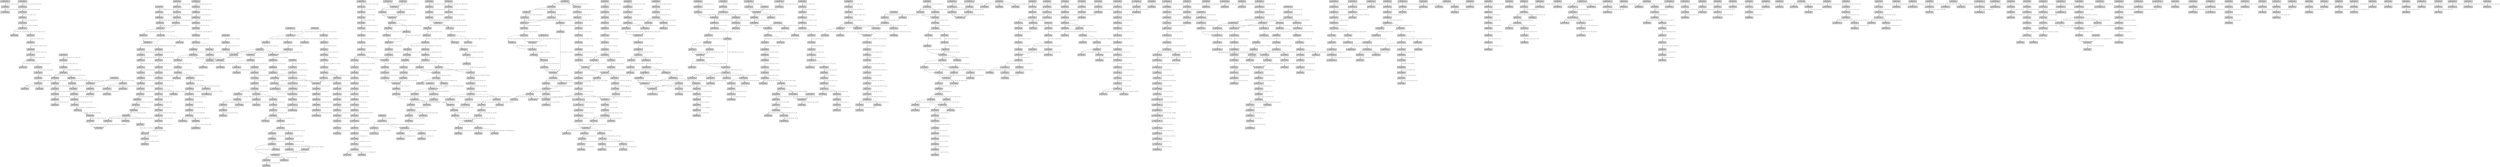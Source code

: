 digraph TopicEvolution{ 

	node[ 
		fontsize = 9
		shape="box"
		style=filled
		size=1
	]

	edge[
		fontsize=9
	]

007034 [ label ="07M 0P 34T 78.26\n총리, 노무현, 선거, 민주주의, 후보 "]
00711 [ label ="07M 1P 1T 130.4\n총리, 선거, 의원, 의회, 총선 "]
007034->00711[label = "의원, 자민당, 일본, 도쿄, 민주당, 해산, 간사장, 중의원"]
007021 [ label ="07M 0P 21T 86.41\n시민, 버스, 사고, 연합뉴스, 도로 "]
00714 [ label ="07M 1P 4T 113.6\n도로, 교통, 자전거, 이용, 차량 "]
007021->00714[label = "자전거, 춘천, 이용자, 경기, 고속도로, 지난해, 춘천 고속도로, 춘천고속도로"]
007033 [ label ="07M 0P 33T 70.03\n기부, 변호사, 이사, 판결, 재판 "]
00715 [ label ="07M 1P 5T 102.9\n재판, 소송, 판결, 법원, 청구 "]
007033->00715[label = "회장, 피해자, 서울중앙지법, 변호인, 포스코, 일제, 조합장, 수원지법"]
007038 [ label ="07M 0P 38T 75.02\n소비자, 제품, 판매, 업체, 매출 "]
00719 [ label ="07M 1P 9T 170.1\n시장, 제품, 판매, 업체, 가격 "]
007038->00719[label = "지난해, 고객, 삼성전자, 휴대전화, LG전자, 직원, 포스코, 맥주"]
00708 [ label ="07M 0P 8T 108.5\n달러, 삼성전자, 상승, 거래, 실적 "]
007110 [ label ="07M 1P 10T 174.5\n실적, 지수, 시장, 증시, 외국 "]
00708->007110[label = "골드만삭스, 뉴욕, 인텔, 아시아, 애널리스트, 작년 동기, 오후, JP모건"]
007048 [ label ="07M 0P 48T 82.50\n선수, 감독, 이천수, 경기, 경기 "]
007111 [ label ="07M 1P 11T 138.5\n선수, 경기, 리그, 감독, 대표 "]
007048->007111[label = "김승현, 유럽, 지난해, 전북, 첼시, FC서울, 프리미어리그, 공격수"]
007022 [ label ="07M 0P 22T 62.42\n환자, 치료, 병원, 의료, 연구 "]
007112 [ label ="07M 1P 12T 136.8\n환자, 감염, 신종플루, 병원, 의료 "]
007022->007112[label = "신종플루, 학생, 경남도, 인플루엔자, 인도네시아, 경남, 가족, 신종 플루"]
007011 [ label ="07M 0P 11T 74.81\n자동차, 베트남, 기아차, 차량, 생산 "]
007116 [ label ="07M 1P 16T 197.1\n개발, 기술, 자동차, 투자, 생산 "]
007011->007116[label = "녹색, 태양, 일본, 에릭슨, 에너지, 탄소, 회장, 올해"]
007012 [ label ="07M 0P 12T 131.0\n녹색, 산업, 개발, 기술, 발전 "]
007012->007116[label = "자동차, 하이브리드, 현대차, 일본, 도요타, 회장, 올해, 와이브로"]
007123 [ label ="07M 1P 23T 124.6\n대회, 선수, 우승, 라운드, 출전 "]
007048->007123[label = "박태환, 일본, 지은희, 골프, 세르비아, 왓슨, 추성훈, 브리티시오픈"]
00704 [ label ="07M 0P 4T 149.1\n경기, 대출, 경기, 주택, 회복 "]
007124 [ label ="07M 1P 24T 226.3\n경기, 회복, 전망, 증가, 감소 "]
00704->007124[label = "지난해, 올해, 작년, 상반기, 전문가, 작년 동기, 올해 상반기, 전년"]
007027 [ label ="07M 0P 27T 117.0\n작년, 감소, 글로벌, 증가, 상반기 "]
007027->007124[label = "지난해, 올해, 경기, 전문가, 내년, 소비자, 지난달, 달러"]
007020 [ label ="07M 0P 20T 90.48\n시설, 주민, 개발, 서울시, 도시 "]
007125 [ label ="07M 1P 25T 183.8\n사업, 건설, 공사, 시설, 조성 "]
007020->007125[label = "전문가, 인천, 광저우시, 경기, 현대건설, 부산, 현대중공업, 수원"]
007040 [ label ="07M 0P 40T 61.41\n작가, 감독, 배우, 영화, 뮤지컬 "]
007126 [ label ="07M 1P 26T 83.50\n영화, 공연, 무대, 드라마, 음악 "]
007040->007126[label = "드라마, 주인공, 연기자, 연주자, 올해, 애니메이션, 피아노, 여름"]
007025 [ label ="07M 0P 25T 139.3\n북한, 남북, 말레이시아, 문제, 회담 "]
007127 [ label ="07M 1P 27T 171.6\n북한, 제재, 발사, 미사일, 남북 "]
007025->007127[label = "미사일, 위원장, 이란, 일본, 러시아, 평양, 김정일, 워싱턴"]
00703 [ label ="07M 0P 3T 125.3\n경찰, 혐의, 수사, 검찰, 구속 "]
007128 [ label ="07M 1P 28T 134.0\n경찰, 혐의, 수사, 구속, 사건 "]
00703->007128[label = "공무원, 직원, 임씨, 연예인, 감독, 동료, 부장, 탤런트"]
007015 [ label ="07M 0P 15T 55.89\n가수, 음악, 노래, 무대, 서태지 "]
007129 [ label ="07M 1P 29T 92.94\n잭슨, 음악, 노래, 가수, 음반 "]
007015->007129[label = "잭슨, 일본, 드라마, 마이클 잭슨, 머리, 이정현, 얼굴, 연예인"]
007042 [ label ="07M 0P 42T 102.3\n공격, 컴퓨터, 사이트, 사이버, 마비 "]
007134 [ label ="07M 1P 34T 170.9\n공격, 정보, 코드, 사이버, 보안 "]
007042->007134[label = "국정원, 안철수연구소, 고객, 북한, 정보보호진흥원, 보안전문가, 하루, 전문가"]
007010 [ label ="07M 0P 10T 112.0\n투자, 펀드, 금융, 회사, 자산 "]
007136 [ label ="07M 1P 36T 188.0\n투자, 주식, 펀드, 금융, 증권 "]
007010->007136[label = "고객, 지난해, 올해, 삼성그룹, 헤지펀드, 부산은행, 미래에셋자산운용, 작년 말"]
007029 [ label ="07M 0P 29T 52.55\n감독, 야구, 두산, 삼성, 경기 "]
007138 [ label ="07M 1P 38T 103.9\n경기, 삼성, 감독, 롯데, 야구 "]
007029->007138[label = "박찬호, 송승준, 올해, 프로야구, 에스케이, 롯데, 에이스, 박용택"]
007017 [ label ="07M 0P 17T 60.64\n부산, 제주, 인천, 경북, 부산시 "]
007140 [ label ="07M 1P 40T 116.0\n지방, 장마, 부산, 호우, 중부 "]
007017->007140[label = "경기, 중부, 충남, 경기도, 북부, 충청, 춘천, 서해안"]
007031 [ label ="07M 0P 31T 93.05\n회장, 노조, 쌍용차, 공장, 사장 "]
007141 [ label ="07M 1P 41T 118.4\n노조, 공장, 조합, 선언, 시국 "]
007031->007141[label = "민주노총, 경찰, 평택, 전교조, 교사, 위원장, 부산항, 현대"]
00706 [ label ="07M 0P 6T 99.31\n학생, 교육, 학교, 영어, 대학 "]
007144 [ label ="07M 1P 44T 145.6\n학교, 교육, 학생, 대학, 시험 "]
00706->007144[label = "메가스터디, 수학, 고려대, 올해, 인천, 대학생, 서울시교육청, 하루"]
007023 [ label ="07M 0P 23T 162.2\n한나라당, 민주당, 국회, 의원, 의장 "]
007145 [ label ="07M 1P 45T 207.9\n민주당, 한나라당, 처리, 회의, 국회 "]
007023->007145[label = "대표, 대통령, 오후, 박근혜, 임시국회, 최고위원, 나경원, 노무현"]
007013 [ label ="07M 0P 13T 95.21\n고객, 보험, 카드, 금감원, 대출 "]
007146 [ label ="07M 1P 46T 135.1\n은행, 대출, 보험, 금융, 신용 "]
007013->007146[label = "신한은행, 동아건설, 농협, 기업은행, 채권자, 여신, 산업은행, 채무자"]
007024 [ label ="07M 0P 24T 82.32\n홍콩, 시위, 우루무치, 사태, 위구르인 "]
007149 [ label ="07M 1P 49T 129.9\n사태, 시위, 민족, 홍콩, 유혈 "]
007024->007149[label = "이슬람, 이란, 터키, 중국인, 대만, 전문가, 사원, 알제리"]
00720 [ label ="07M 2P 0T 175.6\n경기, 선수, 리그, 감독, 박지성 "]
007111->00720[label = "박지성, 레알 마드리드, 일본, 스페인, 연합뉴스, 피스컵, 울산, 세비야"]
00722 [ label ="07M 2P 2T 206.2\n시설, 환경, 설치, 사업, 조성 "]
007125->00722[label = "연합뉴스, 시민, 서울시, 춘천시, 지구, 다리, 경주, 환경부"]
00723 [ label ="07M 2P 3T 332.0\n회복, 경기, 성장, 위기, 정책 "]
007124->00723[label = "연합뉴스, 정부, 장관, 의장, 브라질, 한국은행, 버냉키, 호주"]
00724 [ label ="07M 2P 4T 307.2\n시장, 업체, 제품, 판매, 점유 "]
00719->00724[label = "자동차, 퀄컴, 공정위, 현대차, 유럽, 연합뉴스, 삼성전자, 기아차"]
00725 [ label ="07M 2P 5T 197.8\n환자, 치료, 병원, 신종플루, 감염 "]
007112->00725[label = "연합뉴스, 부산, 할머니, 병사, 국방부, 수술, 전문가, 백내장"]
00727 [ label ="07M 2P 7T 229.5\n선거, 의원, 민주당, 총리, 자민당 "]
00711->00727[label = "의원, 민주당, 최고위원, 대표, 연합뉴스, 내년, 전당대회, 이재오"]
00728 [ label ="07M 2P 8T 273.8\n산업, 사업, 개발, 도시, 관광 "]
007012->00728[label = "광주, 울산, 부산, 대구, 부산시, 전남, 연합뉴스, 대전"]
00729 [ label ="07M 2P 9T 174.3\n우승, 대회, 공동, 골프, 골프 "]
007123->00729[label = "골프, 왓슨, 암스트롱, 김인경, 신지애, 연합뉴스, 프랑스, 잉글랜드"]
007210 [ label ="07M 2P 10T 184.2\n교통, 사고, 운전, 차량, 자전거 "]
00714->007210[label = "자동차, 연합뉴스, 오토바이, 경기도, 김포공항, 의정부, 여의도, 승용차"]
007213 [ label ="07M 2P 13T 211.3\n노조, 공장, 파업, 경찰, 회사 "]
007141->007213[label = "경찰, 직원, 쌍용자동차, 연합뉴스, 쌍용차, 화염병, 임금, 기아차"]
00716 [ label ="07M 1P 6T 175.8\n회담, 회의, 협력, 장관, 외교 "]
007214 [ label ="07M 2P 14T 236.9\n북한, 대화, 회담, 제재, 국제 "]
00716->007214[label = "북한, 중국, 연합뉴스, 남북, 미사일, 미얀마, 평양, 남한"]
007127->007214[label = "장관, 중국, 클린턴, 인도, 연합뉴스, 태국, 한반도, 차관보"]
007215 [ label ="07M 2P 15T 246.4\n교육, 학교, 학생, 교사, 활동 "]
007144->007215[label = "영어, 교원, 학생, 교사, 연합뉴스, 학부모, 방학, 한국어"]
007118 [ label ="07M 1P 18T 106.3\n식품, 생산, 제품, 수입, 유통 "]
007216 [ label ="07M 2P 16T 130.1\n가격, 음식, 식품, 제품, 소비자 "]
007118->007216[label = "연합뉴스, 피부, 와인, 커피, 소비자, 우유, 손님, 설탕"]
007217 [ label ="07M 2P 17T 237.1\n박태환, 기록, 훈련, 대회, 세계 "]
007123->007217[label = "박태환, 자유형, 올림픽, 베이징, 감독, 로마, 수영, 수영복"]
007218 [ label ="07M 2P 18T 204.9\n대학, 교육, 입학, 사정, 학원 "]
007144->007218[label = "연합뉴스, 올해, 지원자, 인천대, 교수, 서울대, 사정관, 신입생"]
007135 [ label ="07M 1P 35T 118.2\n여성, 아이, 사람, 생각, 친구 "]
007219 [ label ="07M 2P 19T 181.2\n사람, 아이, 자신, 가족, 여성 "]
007135->007219[label = "영국, 연합뉴스, 인터뷰, 가슴, 아침, 스님, 런던, 다리"]
00710 [ label ="07M 1P 0T 161.9\n방송, 사업, 업체, 신문, 회사 "]
007220 [ label ="07M 2P 20T 249.4\n방송, 신문, 채널, 미디어, 지상 "]
00710->007220[label = "방송법, 방통위, 한나라당, 방문진, 앵커, 국회, 독일, 문화방송"]
00712 [ label ="07M 1P 2T 180.1\n행사, 참가, 체험, 활동, 문화 "]
007221 [ label ="07M 2P 21T 234.8\n행사, 문화, 체험, 기념, 참가 "]
00712->007221[label = "연합뉴스, 한국전쟁, 제주, 청주, 몽골, 포항, 장흥, 서울시장"]
007122 [ label ="07M 1P 22T 143.5\n연구, 교수, 기술, 박사, 개발 "]
007222 [ label ="07M 2P 22T 211.6\n연구, 교수, 박사, 맥주, 유전 "]
007122->007222[label = "교수, 맥주, 게이츠, 흑인, 백인, 원장, 줄기세포, 하버드대"]
007131 [ label ="07M 1P 31T 225.6\n지원, 기관, 사업, 예산, 관리 "]
007224 [ label ="07M 2P 24T 338.7\n지원, 사업, 예산, 기관, 운영 "]
007131->007224[label = "정부, 연합뉴스, 내년, 지원, 캘리포니아주, 캘리포니아, 바이어, 감사원"]
007225 [ label ="07M 2P 25T 312.0\n분기, 증가, 매출, 대비, 수출 "]
007124->007225[label = "연합뉴스, 작년 동기, 자동차, 막걸리, 삼성전자, 전년, 지난해, 전분기"]
007226 [ label ="07M 2P 26T 138.5\n감독, 야구, 시즌, 올스타, 롯데 "]
007138->007226[label = "감독, 이대호, 야구, 김현수, 이용규, 연합뉴스, 선수, 임창용"]
007227 [ label ="07M 2P 27T 151.0\n영화, 공연, 음악, 감독, 무대 "]
007126->007227[label = "이병헌, 연합뉴스, 감독, 할리우드, 오페라, 모차르트, 태풍, 작곡가"]
007228 [ label ="07M 2P 28T 298.5\n한나라당, 처리, 대표, 의원, 상정 "]
007145->007228[label = "대표, 연합뉴스, 세종시, 의장, 세종, 청원군, 박근혜, 김형오"]
007229 [ label ="07M 2P 29T 265.3\n투표, 의원, 민주당, 언론, 투쟁 "]
007145->007229[label = "의원, 방송법, 시민, 여의도, 헌법재판소, 김형오, 이명박, 연합뉴스"]
007230 [ label ="07M 2P 30T 184.9\n소송, 판결, 행위, 법원, 배상 "]
00715->007230[label = "연합뉴스, 헌법, 회원, 과태료, 광주시, 재판장, 부모, 직원"]
007114 [ label ="07M 1P 14T 128.9\n주택, 아파트, 가격, 분양, 전세 "]
007231 [ label ="07M 2P 31T 174.0\n주택, 건축, 아파트, 건설, 공사 "]
007114->007231[label = "인천, 서울시, 인천시, 국토해양부, 송도국제도시, 구리, 대표, 수원"]
007232 [ label ="07M 2P 32T 161.0\n휴가, 관광, 여행, 여름, 제주 "]
007140->007232[label = "여름, 제주, 연합뉴스, 제주도, 비행기, 주말, 올해, 항공기"]
007234 [ label ="07M 2P 34T 192.2\n경찰, 수사, 사건, 혐의, 구속 "]
007128->007234[label = "연합뉴스, 경찰, 잭슨, 경찰관, 머리, 호주, 양주, 주치의"]
00717 [ label ="07M 1P 7T 147.2\n후보자, 인사, 대통령, 청와대, 검증 "]
007235 [ label ="07M 2P 35T 178.8\n인사, 출신, 조직, 검찰, 위원 "]
00717->007235[label = "교수, 공무원, 이사, 내정자, 직원, 연합뉴스, 간부, 사장"]
007236 [ label ="07M 2P 36T 251.9\n기술, 개발, 환경, 에너지, 발전 "]
007116->007236[label = "석유, 이산화탄소, 포스코, 천연가스, 연합뉴스, 로봇, 전기자동차, 에어컨"]
007239 [ label ="07M 2P 39T 147.1\n드라마, 방송, 시청, 프로그램, 출연 "]
007129->007239[label = "드라마, 연기자, 아나운서, 주말, 인터뷰, MC몽, 연예인, 이승기"]
007130 [ label ="07M 1P 30T 198.2\n조사, 사실, 자료, 공개, 기록 "]
007240 [ label ="07M 2P 40T 292.3\n조사, 정보, 자료, 공개, 관리 "]
007130->007240[label = "연합뉴스, 아들, 관세청, 총리, 새끼, 소장, 조승희, 부부"]
007133 [ label ="07M 1P 33T 158.5\n조사, 정규, 소득, 응답, 취업 "]
007241 [ label ="07M 2P 41T 272.5\n조사, 여성, 고용, 응답, 자리 "]
007133->007241[label = "연합뉴스, 노동자, 지난해, 스트레스, 뉴질랜드, 직원, 한국인, 고령"]
00702 [ label ="07M 0P 2T 83.10\n회원, 서비스, 휴대전화, 정보, 통신 "]
007243 [ label ="07M 2P 43T 186.3\n서비스, 게임, 이용, 제공, 통신 "]
00702->007243[label = "인터넷, 컴퓨터, 저작권, 저작권법, 연합뉴스, 고객, 온라인 게임, 직원"]
007148 [ label ="07M 1P 48T 173.7\n규정, 개정, 제도, 검토, 시행 "]
007244 [ label ="07M 2P 44T 267.8\n정규, 개정, 시행, 전환, 제한 "]
007148->007244[label = "정부, 연합뉴스, 노동부, 근로자, 자유무역협정, 정규직, 국무회의, 장관"]
007245 [ label ="07M 2P 45T 235.2\n금융, 은행, 대출, 자금, 카드 "]
007146->007245[label = "연합뉴스, 한국은행, 하나은행, 지난해, 정부, 한은, 소비자, 헝가리"]
007247 [ label ="07M 2P 47T 244.0\n투자, 펀드, 주식, 수익, 자산 "]
007136->007247[label = "애널리스트, 대우증권, 코스닥, 연합뉴스, 코스피, 금감원, 미래에셋증권, 회원"]
007249 [ label ="07M 2P 49T 291.1\n상승, 지수, 거래, 매수, 증시 "]
007110->007249[label = "연합뉴스, 연구원, 나스닥, 지수, 전문가, 하루, 서부, 중국"]
00800 [ label ="08M 0P 0T 120.9\n주택, 가격, 아파트, 가구, 분양 "]
007231->00800[label = "지난달, 커피, 지난해, 강남구, 수도권, 연합뉴스, 용산파크타워, 당첨자"]
00801 [ label ="08M 0P 1T 120.7\n판매, 제품, 자동차, 생산, 매출 "]
00724->00801[label = "자동차, 포스코, 포드, 멕시코, 유럽, 전기자동차, 독일, 일본"]
00803 [ label ="08M 0P 3T 139.2\n방송, 광고, 신문, 보도, 프로그램 "]
007220->00803[label = "이사, 위원장, 위원, 뉴욕타임스, 인터넷, 경영진, 연합뉴스, 방문진"]
00721 [ label ="07M 2P 1T 198.0\n혐의, 기소, 검찰, 수사, 선고 "]
00804 [ label ="08M 0P 4T 122.9\n혐의, 구속, 재판, 소송, 조사 "]
00721->00804[label = "경찰관, 사카이, 서울중앙지법, 지난해, 피해자, 사형, 원폭증, 장모"]
00805 [ label ="08M 0P 5T 64.80\n식품, 음식, 생산, 판매, 사용 "]
007118->00805[label = "피부, 수박, 알코올, 연합뉴스, 여름, 농림수산, 옥수수, 소주"]
00808 [ label ="08M 0P 8T 135.0\n행사, 체험, 문화, 도시, 공연 "]
007221->00808[label = "인천, 송도, 인천시, 녹색, 여수, 자전거, 아리랑, 태권도"]
007238 [ label ="07M 2P 38T 190.3\n회장, 회사, 경영, 그룹, 인수 "]
00809 [ label ="08M 0P 9T 118.2\n회장, 경영, 그룹, 인수, 해임 "]
007238->00809[label = "회장, 금강산, 사장, 박삼구, 명예회장, 정몽헌, 현대아산, 대우건설"]
008010 [ label ="08M 0P 10T 161.1\n사업, 시설, 건설, 개발, 공사 "]
00728->008010[label = "서울시, 남북, 지구, 코레일, 신도시, 뉴타운, 인천, 목포시"]
007147 [ label ="07M 1P 47T 162.4\n협상, 타결, 수출, 캐나다, 유럽연합 "]
008011 [ label ="08M 0P 11T 157.8\n인도, 경제, 수출, 협정, 서명 "]
007147->008011[label = "인도, 중국, 일본, 연합뉴스, 히말라야, 뉴델리, 자동차, 러시아"]
008013 [ label ="08M 0P 13T 137.7\n보험, 고용, 실업, 지원, 정규 "]
007133->008013[label = "연합뉴스, 임원, 임금피크제, 삼성전자, 직원, 자동차, 노동부, 지구"]
008014 [ label ="08M 0P 14T 102.0\n차량, 도로, 교통, 이용, 거리 "]
007210->008014[label = "카메라, 부산, 부산시, 동서, 사장, 울산시, 가덕도, 강남"]
008017 [ label ="08M 0P 17T 151.3\n노조, 공장, 쌍용차, 협상, 회사 "]
007213->008017[label = "쌍용차, 박영태, 노동자, 쌍용자동차, 오후, 법정관리인, 지부장, 도장2"]
008019 [ label ="08M 0P 19T 85.82\n시즌, 홈런, 안타, 감독, 투수 "]
007226->008019[label = "김상현, 투수, 최희섭, 두산, 김광현, 마산, 잠실구장, 롯데"]
008021 [ label ="08M 0P 21T 151.6\n투자, 펀드, 주식, 보유, 기업 "]
007247->008021[label = "달러, 올해, 지난달, 앵무새, 한은, 연구위원, 수출입은행, 연구원"]
008023 [ label ="08M 0P 23T 147.4\n민주당, 투표, 한나라당, 의원, 투쟁 "]
007228->008023[label = "민주당, 대변인, 호남, 사무총장, 시민, 원내대표, 광주, 위원장"]
007229->008023[label = "민주당, 한나라당, 대변인, 세종시, 호남, 연합뉴스, 충북, 원내대표"]
007248 [ label ="07M 2P 48T 211.8\n대형, 상품, 유통, 판매, 상인 "]
008025 [ label ="08M 0P 25T 193.1\n지원, 기업, 사업, 조정, 중소 "]
007248->008025[label = "롯데마트, 중소기업청, 올해, 중기청, 북민협, 통일부, 회장, 광주"]
008028 [ label ="08M 0P 28T 116.0\n서비스, 게임, 통신, 카드, 가입 "]
007243->008028[label = "고객, 와이브로, 소비자, 연합뉴스, 구글, 하나, SK텔레콤, 애플"]
008029 [ label ="08M 0P 29T 81.55\n영화, 드라마, 제작, 촬영, 연기 "]
007239->008029[label = "배우, 감독, 여름, 올해, 한국영화, 지젤, 해운대, 김혜수"]
008031 [ label ="08M 0P 31T 132.9\n교육, 학교, 학생, 대학, 봉사 "]
007215->008031[label = "올해, 내년, 대구, 강사, 회원, 경북도, 경북, 고려대"]
007218->008031[label = "학생, 교사, 영어, 대구, 자녀, 강사, 경기도, 회원"]
007043 [ label ="07M 0P 43T 146.0\n대표, 의원, 장관, 국회의원, 내년 "]
008032 [ label ="08M 0P 32T 134.9\n대표, 의원, 인사, 청와대, 한나라당 "]
007043->008032[label = "한나라당, 청와대, 의장, 부장, 전당대회, 후보자, 연합뉴스, 대변인"]
008033 [ label ="08M 0P 33T 114.3\n대회, 우승, 라운드, 공동, 선수 "]
00729->008033[label = "신지애, 우즈, 매튜, 지난주, 스코틀랜드, 이진명, 테일러메이드, 매슈"]
008035 [ label ="08M 0P 35T 86.74\n병원, 치료, 환자, 모유, 의료 "]
00725->008035[label = "페스트, 엄마, 교수, 척추, 식중독, 김대중, 원장, 여사"]
008037 [ label ="08M 0P 37T 114.5\n은행, 대출, 채권, 연금, 부실 "]
007245->008037[label = "배드뱅크, 상반기, 일본항공, 판매사, 연말, 외환은행, 대부, 여신"]
008038 [ label ="08M 0P 38T 157.8\n방북, 기자, 석방, 대화, 억류 "]
007214->008038[label = "위원장, 오바마, 김정일, 북미, 국방위원장, 백악관, 평양, 주석"]
008040 [ label ="08M 0P 40T 139.9\n감독, 경기, 선수, 리그, 축구 "]
00720->008040[label = "감독, 일본, 선수, 월드컵, 이집트, 공격수, 이동국, 축구"]
008042 [ label ="08M 0P 42T 132.5\n사람, 여성, 자신, 생각, 마음 "]
007219->008042[label = "하나, 지난해, 오후, 연인, 인터뷰, 동생, 얼굴, 머리"]
008043 [ label ="08M 0P 43T 163.3\n외국, 매수, 지수, 상승, 증시 "]
007249->008043[label = "달러, 뉴욕, 코스피, 코스닥, 중국, 하루, 아시아, 올해"]
008044 [ label ="08M 0P 44T 111.0\n전국, 날씨, 구름많음, 기온, 지방 "]
007232->008044[label = "오후, 지난해, 전주, 전남, 강원, 기상청, 태풍, 중부"]
008045 [ label ="08M 0P 45T 129.5\n대회, 선수, 기록, 우승, 박태환 "]
007217->008045[label = "선수, 농구, 삼성화재, 현대캐피탈, 장병철, 부산, 내년, 코치"]
008049 [ label ="08M 0P 49T 210.2\n경제, 증가, 분기, 경기, 전망 "]
00723->008049[label = "지난해, 영국, 전년, 작년, 연합뉴스, 올해 상반기, 상반기, 지난달"]
007225->008049[label = "영국, 지난달, 연합뉴스, 내년, 지난주, 연말, 애널리스트, 작년 7월"]
008012 [ label ="08M 0P 12T 114.5\n민주당, 선거, 오바마, 지지, 개혁 "]
00810 [ label ="08M 1P 0T 152.1\n선거, 민주당, 총리, 정권, 자민당 "]
008012->00810[label = "후보, 대표, 의장, 총리, 하토야마, 장관, 사회당, 카르자이"]
00812 [ label ="08M 1P 2T 148.1\n행사, 공연, 축제, 작품, 문화 "]
00808->00812[label = "뮤지컬, 대표, 배우, 광주, 하나, 바이올린, 애니메이션, 음악가"]
007246 [ label ="07M 2P 46T 163.9\n대통령, 러시아, 공격, 이란, 시위 "]
00813 [ label ="08M 1P 3T 105.6\n공격, 탈레반, 아프간, 전쟁, 이란 "]
007246->00813[label = "탈레반, 미군, 해군, 시리아, 시아파, 카불, 두바이, 대변인"]
00814 [ label ="08M 1P 4T 129.2\n자동차, 차량, 전력, 전기, 주행 "]
007116->00814[label = "배터리, 기아차, 선박, 현대, 전기자동차, 휘발유, 시보레, 하루"]
00815 [ label ="08M 1P 5T 139.8\n방송, 광고, 프로그램, 신문, 제작 "]
00803->00815[label = "사장, PD수첩, 아나운서, 김민선, 보도국장, 광우병, 인터뷰, 간부"]
00816 [ label ="08M 1P 6T 154.7\n감독, 경기, 대표, 선수, 시즌 "]
008040->00816[label = "파라과이, 포항, 잉글랜드, 박주영, 농구, 이란, 염기훈, 레바논"]
00817 [ label ="08M 1P 7T 159.2\n판매, 상품, 매출, 업계, 영업 "]
00801->00817[label = "지난해, 여름, 고객, 상반기, LG전자, 올해 상반기, 홈플러스, 직원"]
00818 [ label ="08M 1P 8T 199.9\n북한, 제재, 방문, 클린턴, 대화 "]
008038->00818[label = "북한, 클린턴, 유엔, 장관, 안보리, 국무장관, 아프리카, 국무부"]
00819 [ label ="08M 1P 9T 159.9\n신종플루, 환자, 사망, 감염, 의료 "]
008035->00819[label = "신종플루, 신종 플루, 인플루엔자, 신종인, 폐렴, 전문가, 세계보건기구, 기침"]
008110 [ label ="08M 1P 10T 150.4\n노조, 파업, 쌍용차, 회사, 요구 "]
008017->008110[label = "평택, 예인선, 기아차, 부산항, 부산, 교섭위원, 선장, 노동부"]
008111 [ label ="08M 1P 11T 155.4\n서비스, 정보, 통신, 요금, 전화 "]
008028->008111[label = "이용자, 네이버, 컴퓨터, 회원, 블로그, 휴대전화, 방통위, 네이트"]
008112 [ label ="08M 1P 12T 166.7\n은행, 금융, 대출, 투자, 펀드 "]
008021->008112[label = "저축은행, 고객, 금감원, 삼성증권, 한국은행, 올해 초, 임원, 금융감독원"]
008037->008112[label = "고객, 삼성증권, 저축은행, 한국은행, 올해 초, 임원, 금융감독원, 작년 말"]
007223 [ label ="07M 2P 23T 157.2\n작품, 작가, 사진, 전시, 사람 "]
008113 [ label ="08M 1P 13T 92.15\n교과, 저자, 작가, 출판, 사진 "]
007223->008113[label = "저자, 스님, 불교, 시인, 소설, 윤동주, 하나, 장흥"]
008114 [ label ="08M 1P 14T 255.7\n기업, 사업, 업체, 회사, 투자 "]
007116->008114[label = "포스코, 퀄컴, 흑색, 조선, 캘리포니아주, 캘리포니아, 임원, 산업은행"]
008116 [ label ="08M 1P 16T 166.0\n사람, 생각, 가족, 아버지, 시간 "]
008042->008116[label = "아버지, 가슴, 하루, 동료, 아들, 저녁, 친구, 어머니"]
008119 [ label ="08M 1P 19T 148.8\n가격, 수입, 식품, 판매, 제품 "]
007118->008119[label = "설탕, 맥주, 와인, 작년, 지난해, CJ제일제당, 석탄, 농협중앙회"]
008121 [ label ="08M 1P 21T 148.1\n대회, 우승, 선수, 기록, 우즈 "]
008033->008121[label = "올림픽, 선수, 베를린, 자메이카, 타이거 우즈, 아시아, 독일, 베이징"]
008045->008121[label = "골프, 우즈, 베를린, 메이저, 타이거 우즈, 챔피언, 자메이카, 양용은"]
007121 [ label ="07M 1P 21T 146.4\n영국, 일본, 러시아, 프랑스, 유럽 "]
008123 [ label ="08M 1P 23T 127.3\n프랑스, 유럽, 브라질, 국가, 독일 "]
007121->008123[label = "브라질, 아르헨티나, 멕시코, 콜롬비아, 상파울루, 남미, 캐나다, 칠레"]
008124 [ label ="08M 1P 24T 128.4\n소송, 재판, 판결, 선고, 법원 "]
00804->008124[label = "벌금, 판사, 청구권, 회장, 피고인, 피해자, 삼성SDS, 한국타이어"]
008020 [ label ="08M 0P 20T 153.4\n예산, 사업, 지방, 재정, 보상 "]
008125 [ label ="08M 1P 25T 197.8\n사업, 예산, 재정, 소득, 제도 "]
008020->008125[label = "내년, 하나, 근로자, 소득세, 내년도, 캘리포니아, 부가세, 아이사랑"]
00807 [ label ="08M 0P 7T 121.9\n계약, 멤버, 동방신기, 그룹, 음악 "]
008126 [ label ="08M 1P 26T 101.4\n활동, 그룹, 가수, 음반, 노래 "]
00807->008126[label = "최진실, 잭슨, 소주, 갑산공원, 연예인, 개그맨, 하나, 작곡가"]
008024 [ label ="08M 0P 24T 185.5\n정책, 기업, 경제, 사회, 규제 "]
008127 [ label ="08M 1P 27T 233.2\n정책, 경제, 환경, 변화, 국민 "]
008024->008127[label = "총장, 사무총장, 유엔, 녹색, 한반도, 지구, 청와대, 전문가"]
008128 [ label ="08M 1P 28T 196.5\n증시, 지수, 상승, 거래, 매수 "]
008043->008128[label = "전문가, 뉴욕, 지난주, 인도, 김지훈, 중국, 오후, 연구원"]
008129 [ label ="08M 1P 29T 180.8\n대표, 의원, 선거, 한나라당, 청와대 "]
008032->008129[label = "민주당, 한나라당, 국회, 의원, 정치인, 호남, 지역주의, 위원장"]
008132 [ label ="08M 1P 32T 141.8\n경찰, 혐의, 수사, 사건, 조사 "]
007234->008132[label = "후보자, 검찰, 저작권, 검찰총장, 네티즌, 저작권법, 대검, 매니저"]
008135 [ label ="08M 1P 35T 269.2\n경제, 회복, 경기, 성장, 위기 "]
008049->008135[label = "전문가, 총재, 일본, 달러, 한은, 한국은행, 하나, 올해 1분기"]
008026 [ label ="08M 0P 26T 186.5\n중국, 가스, 배출, 아시아, 온실 "]
008136 [ label ="08M 1P 36T 239.4\n중국, 일본, 인도, 러시아, 홍콩 "]
008026->008136[label = "인도, 러시아, 일본, 베트남, 태국, 필리핀, 몽골, 총리"]
008137 [ label ="08M 1P 37T 120.5\n시즌, 경기, 선발, 안타, 투수 "]
008019->008137[label = "삼성, 이병규, 김동주, 무실점, 에이스, 한화, 코치, 양현종"]
008046 [ label ="08M 0P 46T 113.7\n러시아, 발사, 전쟁, 나로, 그루지야 "]
008138 [ label ="08M 1P 38T 158.8\n발사, 나로, 개발, 기술, 성공 "]
008046->008138[label = "우주, 나로우주센터, 연구원, 미사일, 항공기, 고흥, 비행기, 과학기술위성 2호"]
008139 [ label ="08M 1P 39T 136.7\n주택, 건설, 아파트, 건축, 분양 "]
00800->008139[label = "그린벨트, 서울시, 서초구, 경기도, 청계천, 한수원, 오피스텔, 부산"]
008140 [ label ="08M 1P 40T 160.1\n노동, 고용, 실업, 취업, 비용 "]
008013->008140[label = "노동자, 지난해, 직원, 작년, 전년, 통계청, 사장, 기업은행"]
008141 [ label ="08M 1P 41T 138.8\n도로, 시설, 자전거, 교통, 이용 "]
008014->008141[label = "서울시, 자전거, 시민, 인천시, 한강, 경찰, 애완견, 한강공원"]
008142 [ label ="08M 1P 42T 210.7\n의료, 유치, 단지, 첨단, 산업 "]
008010->008142[label = "대구, 부산, 경북, 충북, 오송, 전문가, 원주, 대구시"]
008143 [ label ="08M 1P 43T 168.0\n학교, 교육, 학생, 교사, 활동 "]
008031->008143[label = "학생, 학부모, 부산, 영어, 대학생, 자녀, 수학, 학교장"]
008145 [ label ="08M 1P 45T 110.5\n영화, 연기, 드라마, 감독, 김연 "]
008029->008145[label = "감독, 주인공, 김연아, 할리우드, 코치, 트리플, 유진, 캐나다"]
008148 [ label ="08M 1P 48T 109.1\n미얀마, 전국, 날씨, 지방, 수치 "]
008044->008148[label = "미얀마, 남부, 선박, 여사, 서해, 아웅산 수치, 선원, 동두천"]
008147 [ label ="08M 1P 47T 134.9\n서거, 김대중, 민주, 화해, 조문 "]
00820 [ label ="08M 2P 0T 170.3\n김대중, 조문, 분향, 국장, 영결 "]
008147->00820[label = "국장, 국회, 연합뉴스, 동교동, 시민, 전남, 광주, 봉하마을"]
00821 [ label ="08M 2P 1T 226.8\n신종플루, 학교, 학생, 감염, 개학 "]
00819->00821[label = "학생, 연합뉴스, 교사, 광주, 직원, 전남, 교육청, 거제시"]
00822 [ label ="08M 2P 2T 150.4\n투표, 아프간, 탈레반, 공격, 선거 "]
00813->00822[label = "연합뉴스, 미얀마, 카르자이, 국방부, 후보, 경찰, 선관위, 이라크"]
008131 [ label ="08M 1P 31T 126.6\n치료, 건강, 병원, 상태, 수술 "]
00823 [ label ="08M 2P 3T 154.6\n효과, 건강, 운동, 사람, 기능 "]
008131->00823[label = "소주, 연합뉴스, 소비자, 부모, 알코올, 허리, 냉장고, 친구"]
00824 [ label ="08M 2P 4T 209.9\n병원, 환자, 신종플루, 치료, 백신 "]
00819->00824[label = "연합뉴스, 서울대병원, 가족, 전재희, 폐암, 수술, 영국, 고려대"]
00825 [ label ="08M 2P 5T 255.6\n조정, 의견, 개정, 신청, 대상 "]
007244->00825[label = "서울대, 위원, 위원장, 상인, 법무부, 중기청, 공무원, 농협"]
00826 [ label ="08M 2P 6T 312.3\n사회, 정책, 성장, 지원, 환경 "]
008127->00826[label = "연합뉴스, 장관, 회장, 지난해, 피츠버그, 원장, 내년, 녹색"]
00827 [ label ="08M 2P 7T 160.7\n게임, 서비스, 요금, 통신, 광고 "]
008111->00827[label = "인터넷, 연합뉴스, LG데이콤, 게이머들, 고객, SK브로드밴드, 구글, 아이폰"]
00828 [ label ="08M 2P 8T 261.1\n지수, 상승, 증시, 시장, 환율 "]
008128->00828[label = "연합뉴스, 중국, 현대차, 의장, 삼성전자, 다우존스, 자동차, 나스닥"]
00829 [ label ="08M 2P 9T 182.6\n경기, 리그, 감독, 시즌, 축구 "]
00816->00829[label = "포항, 연합뉴스, 울산, 인천, 성남, 호주, 수원, 셀틱"]
008210 [ label ="08M 2P 10T 220.6\n개발, 시설, 도시, 조성, 산업 "]
008142->008210[label = "인천, 경기도, 연합뉴스, 인천시, 경남, 문경시, 전북, 김해"]
008134 [ label ="08M 1P 34T 141.3\n규정, 취소, 개정, 운전, 면허 "]
008211 [ label ="08M 2P 11T 186.5\n행위, 규제, 개선, 택시, 위반 "]
008134->008211[label = "과태료, 연합뉴스, 벌금, 법제처, 서울시, 하이원, 내무부, 특별조치법"]
008212 [ label ="08M 2P 12T 152.2\n환경, 시설, 설치, 건물, 처리 "]
00722->008212[label = "울산, 울산시, 남산, 낙동강, 남한산성, 유네스코, 중구, 조류"]
008144 [ label ="08M 1P 44T 201.9\n회장, 북한, 남북, 위원장, 합의 "]
008214 [ label ="08M 2P 14T 229.3\n북한, 상봉, 당국, 합의, 남북 "]
008144->008214[label = "납북자, 선원, 국군포로, 연합뉴스, 가족, 적십자, 상봉, 판문점"]
008215 [ label ="08M 2P 15T 204.5\n발사, 나로, 성공, 위성, 기술 "]
008138->008215[label = "연합뉴스, 차관, 소프트웨어, 과학기술위성 2호, 고흥군, 지구, 이주진, 화성"]
008216 [ label ="08M 2P 16T 217.5\n투자, 펀드, 수익, 주식, 억원 "]
008112->008216[label = "현대모비스, 연합뉴스, 현대차, 주주, 비씨카드, 애널리스트, 현대차그룹, 현대제철"]
008218 [ label ="08M 2P 18T 153.0\n재판, 소송, 혐의, 판결, 회장 "]
008124->008218[label = "회장, 부장판사, 검찰, 연합뉴스, 변호인, 동방신기, 징역, 청장"]
008219 [ label ="08M 2P 19T 184.4\n인사, 회장, 청와대, 장관, 예산 "]
007235->008219[label = "회장, 장관, 청와대, 총장, 차관, 총리, 대변인, 수석"]
008220 [ label ="08M 2P 20T 233.3\n은행, 금융, 대출, 금리, 자금 "]
008112->008220[label = "연합뉴스, 달러, 하나은행, 연구위원, 총재, 감독, 농협, 투자은행"]
008221 [ label ="08M 2P 21T 167.5\n사람, 생각, 마음, 이야기, 아들 "]
008116->008221[label = "작가, 저자, 소설, 할머니, 일본, 시인, 고양이, 인터넷"]
008222 [ label ="08M 2P 22T 247.0\n의원, 대표, 한나라당, 민주당, 정치 "]
008129->008222[label = "총리, 국회, 연합뉴스, 총재, 원내대표, 안상수, 의장, 여의도"]
008225 [ label ="08M 2P 25T 295.3\n기업, 업체, 시장, 제조, 기술 "]
008114->008225[label = "삼성전자, LG전자, 특허, 연합뉴스, 지난해, 삼성, 중국, 일본"]
008226 [ label ="08M 2P 26T 135.8\n시즌, 홈런, 안타, 경기, 감독 "]
008137->008226[label = "두산, 추신수, 김현수, 주말, 메이저리그, 연합뉴스, 김상현, 잠실구장"]
008227 [ label ="08M 2P 27T 177.4\n자동차, 생산, 에너지, 판매, 차량 "]
00814->008227[label = "태양, 자동차, 도요타, 연합뉴스, 고객, 수소, GM대우, 창원"]
008228 [ label ="08M 2P 28T 256.3\n민주당, 선거, 자민당, 일본, 대표 "]
00810->008228[label = "민주당, 일본, 자민당, 대표, 도쿄, 총리, 연합뉴스, 오자와"]
008229 [ label ="08M 2P 29T 151.6\n사고, 교통, 자전거, 도로, 운전 "]
008141->008229[label = "자전거, 연합뉴스, 기차, 오토바이, 대구, 지하철, 경찰관, 경찰"]
008230 [ label ="08M 2P 30T 188.8\n전국, 구름, 최고, 조금, 기온 "]
008148->008230[label = "부산, 연합뉴스, 제주, 해파리, 아테네, 그리스, 북부, 울산"]
008231 [ label ="08M 2P 31T 187.9\n대회, 우승, 선수, 기록, 메달 "]
008121->008231[label = "연합뉴스, 선수, 안병훈, 감독, 코치, 왕기춘, 테일러메이드, 지도자"]
008233 [ label ="08M 2P 33T 277.5\n중국, 일본, 베이징, 홍콩, 국가 "]
008136->008233[label = "일본, 도쿄, 베이징, 호주, 연합뉴스, 일본인, 선생, 영국"]
008234 [ label ="08M 2P 34T 198.2\n연구, 교수, 박사, 기술, 과학 "]
007222->008234[label = "박사, 교수, 서울대, 나이지리아, 석유, 연구원, 수학, 고구려"]
008236 [ label ="08M 2P 36T 191.2\n노조, 직원, 채용, 회사, 정규 "]
008110->008236[label = "직원, 근로자, 노동자, 연합뉴스, 작년, 노동부, 지난해, 감사원"]
008140->008236[label = "직원, 연합뉴스, 쌍용차, 금호타이어, 감사원, 임원, 구미, 정규직"]
008238 [ label ="08M 2P 38T 304.9\n증가, 경기, 분기, 회복, 감소 "]
008135->008238[label = "연합뉴스, 소비자, 지난해, 지난달, 작년, 아시아, 휘발유, 전년"]
008239 [ label ="08M 2P 39T 136.8\n판매, 식품, 가격, 제품, 상품 "]
00817->008239[label = "와인, 추석, 한우, 연합뉴스, 꽃게, 농민, 한식, 디저트"]
008240 [ label ="08M 2P 40T 141.4\n영화, 감독, 보험, 관객, 배우 "]
008145->008240[label = "감독, 해운대, 연합뉴스, 부산시, 국가대표, 할리우드, 부산, 배우"]
008241 [ label ="08M 2P 41T 192.4\n소득, 공제, 혜택, 세제, 개편 "]
008125->008241[label = "법인세, 연합뉴스, 소득세, 국세청, 청장, 소비세, 양도소득세, 부가가치세"]
008242 [ label ="08M 2P 42T 209.3\n학교, 교육, 대학, 학생, 전형 "]
008143->008242[label = "지난해, 교원, 연합뉴스, 연세대, 총장, 교수, 기장군, 전교조"]
008243 [ label ="08M 2P 43T 192.3\n주택, 아파트, 공급, 분양, 청약 "]
008139->008243[label = "강남, 신도시, 근로자, 분당, 지구, 서초, 연합뉴스, 모델하우스"]
008244 [ label ="08M 2P 44T 230.2\n행사, 문화, 전시, 개최, 참가 "]
00812->008244[label = "연합뉴스, 시민, 경기도, 한인, 작가, 충주, 시카고, 대표"]
00811 [ label ="08M 1P 1T 200.8\n통합, 행정, 단체, 조정, 주민 "]
008245 [ label ="08M 2P 45T 231.2\n통합, 주민, 투표, 단체, 지방 "]
00811->008245[label = "제주, 연합뉴스, 김태환, 해군, 제주도, 청주, 서귀포시, 국회의원"]
008246 [ label ="08M 2P 46T 122.3\n공연, 음악, 작품, 무대, 출연 "]
007227->008246[label = "드라마, 가수, 발레, 주인공, 연기자, 유니버설발레단, 선덕여왕, 연예인"]
007239->008246[label = "뮤지컬, 배우, 발레, 연합뉴스, 오페라, 유니버설발레단, 주인공, 대학로"]
008248 [ label ="08M 2P 48T 171.3\n경찰, 사건, 수사, 용의, 조사 "]
008132->008248[label = "최진실, 연합뉴스, 막걸리, 경기도, 갑산공원, 양평, 대리석, 어머니"]
008249 [ label ="08M 2P 49T 233.1\n북한, 조문, 대화, 회담, 남북 "]
00818->008249[label = "남북, 위원장, 김기남, 김대중, 대표, 연합뉴스, 통일부, 비서"]
008144->008249[label = "북한, 유엔, 북미, 비서, 김기남, 김대중, 국무부, 대표"]
00900 [ label ="09M 0P 0T 153.4\n노조, 파업, 조합, 교섭, 노사 "]
008236->00900[label = "오늘, 신종플루, 쌍용차, 금호타이어, 열차, 광주, 민주노총, 민노총"]
00902 [ label ="09M 0P 2T 166.2\n선수, 감독, 리그, 대표, 훈련 "]
00829->00902[label = "선수, 감독, 경기, 두산, 호주, 윤경신, 삼척시청, 축구"]
00904 [ label ="09M 0P 4T 143.6\n경찰, 혐의, 수사, 사건, 범죄 "]
008218->00904[label = "경찰, 경찰관, 법무부, 공무원, 후세인, 가족, 직원, 피해자"]
008248->00904[label = "검찰, 변호인, 판사, 피고인, 법무부, 직원, 벌금, 피해자"]
00906 [ label ="09M 0P 6T 159.3\n시설, 공사, 조성, 건설, 환경 "]
008212->00906[label = "대구, 지하철, 인천, 강원도, 전주, 동남권, 춘천시, 경남"]
00907 [ label ="09M 0P 7T 289.7\n증가, 감소, 상승, 전망, 분기 "]
008238->00907[label = "올해, 경기, 지난해, 작년, 한국은행, 연구원, 상반기, 작년 동기"]
00908 [ label ="09M 0P 8T 151.8\n대회, 우승, 선수, 공동, 기록 "]
008231->00908[label = "골프, 이승호, 경기, 올해, 울산, 오진혁, 이창환, 주현정"]
009010 [ label ="09M 0P 10T 201.9\n대표, 민주당, 선거, 정치, 정권 "]
008222->009010[label = "대표, 민주당, 일본, 하토야마, 자민당, 오자와, 간사장, 사민당"]
008228->009010[label = "대표, 의원, 최고위원, 간사장, 한나라당, 정몽준, 양산, 장관"]
009012 [ label ="09M 0P 12T 188.7\n고용, 정규, 장애, 소득, 근로자 "]
008140->009012[label = "근로자, 노동부, 호주, 정부, 연합뉴스, 자녀, 올해, 정규직"]
009013 [ label ="09M 0P 13T 197.9\n학교, 교육, 학생, 평가, 교사 "]
008242->009013[label = "학생, 교사, 교원, 수학, 광주, 올해, 중학생, 재학생"]
009014 [ label ="09M 0P 14T 212.1\n대출, 은행, 규제, 주택, 금융 "]
008220->009014[label = "강남, 경기, 상반기, 올해, 수도, 올해 상반기, 가을, 지난달"]
009017 [ label ="09M 0P 17T 161.4\n방송, 통신, 서비스, 제공, 디지털 "]
00827->009017[label = "방통위, 연합뉴스, 아나운서, 무선인터넷, 모바일, 한국방송, 트위터, 스마트폰"]
009018 [ label ="09M 0P 18T 137.9\n여성, 사람, 결혼, 아이, 장진영 "]
008116->009018[label = "장진영, 인터뷰, 남편, 배우, 자녀, 이영애, 연인, 오늘"]
009020 [ label ="09M 0P 20T 261.8\n기업, 산업, 기술, 분야, 지원 "]
00826->009020[label = "부산, 로봇, 태양, 직원, 부산시, 대표, 소프트웨어, 정부"]
008225->009020[label = "녹색, 부산, 로봇, 태양, 직원, 부산시, 정부, 내년부터"]
009022 [ label ="09M 0P 22T 214.9\n시장, 판매, 자동차, 제품, 삼성전자 "]
008225->009022[label = "자동차, 유럽, 현대차, 기아차, 소비자, 올해, 독일, 현대"]
008227->009022[label = "삼성전자, LG전자, 유럽, 지난해, 삼성, 휴대전화, 지난달, 올해"]
009023 [ label ="09M 0P 23T 146.5\n치료, 의료, 건강, 병원, 진료 "]
008131->009023[label = "연합뉴스, 박사, 단백질, 치매, 심장, 영국, 여대생, 원장"]
00806 [ label ="08M 0P 6T 110.5\n관광, 외국, 여행, 상품, 호텔 "]
009024 [ label ="09M 0P 24T 123.3\n관광, 여행, 항공, 호텔, 노선 "]
00806->009024[label = "버스, 치아, 커피, 주말, 가을, 고객, 수학, 진주"]
009025 [ label ="09M 0P 25T 185.3\n북한, 남북, 대화, 무기, 문제 "]
008249->009025[label = "북한, 우라늄, 유엔, 플루토늄, 개성공단, 안전보장이사회, 정부, 파키스탄"]
009026 [ label ="09M 0P 26T 133.4\n영화, 공연, 제작, 드라마, 연기 "]
008246->009026[label = "감독, 오페라, 브로드웨이, 드라마, 배우, 오페라하우스, 아담 파스칼, 대표"]
009027 [ label ="09M 0P 27T 242.7\n협의, 방문, 협상, 회담, 논의 "]
007214->009027[label = "총리, 대통령, 인도, 러시아, 대표, 일본, 외교부, 보즈워스"]
009029 [ label ="09M 0P 29T 224.4\n중국, 시위, 홍콩, 베이징, 대만 "]
008233->009029[label = "중국, 우루무치, 홍콩, 시민, 정부, 경찰, 공산당, 연합뉴스"]
009030 [ label ="09M 0P 30T 220.9\n대통령, 의원, 총리, 한나라당, 청와대 "]
008222->009030[label = "대통령, 후보자, 세종시, 이명박, 정운찬, 청와대, 내정자, 총리"]
009031 [ label ="09M 0P 31T 164.4\n소송, 판결, 규정, 조정, 법원 "]
007230->009031[label = "부장판사, 공무원, 서울중앙지법, 국회, 사법부, 진실화해위, 저자, 헌법"]
009032 [ label ="09M 0P 32T 316.7\n경제, 위기, 금융, 회복, 시장 "]
008135->009032[label = "연합뉴스, 장관, 재무장관, 경기, 런던, 브라질, 영국, 국제통화기금"]
009033 [ label ="09M 0P 33T 165.3\n판매, 가격, 선물, 상품, 매출 "]
008239->009033[label = "추석, 상인, 올해, 연합뉴스, 지난해, 롯데마트, 롯데백화점, 바이어"]
009034 [ label ="09M 0P 34T 219.3\n행사, 축제, 개최, 문화, 대회 "]
008244->009034[label = "제주, 경남, 신종플루, 올해, 인천, 경남도, 김해, 내년"]
009035 [ label ="09M 0P 35T 234.5\n증시, 지수, 상승, 거래, 매수 "]
00828->009035[label = "코스피, 올해, 현대차, 삼성전기, 부타디엔, 삼성전자, 경기, 삼성SDI"]
009038 [ label ="09M 0P 38T 201.6\n신종플루, 환자, 감염, 사망, 발생 "]
00821->009038[label = "신종플루, 인플루엔자, 폐렴, 김현중, 신종 플루, SS501, 전립선암, 울산"]
00824->009038[label = "신종플루, 김현중, 신종 플루, 울산, 학생, SS501, 전립선암, 뇌염"]
009039 [ label ="09M 0P 39T 110.4\n시즌, 롯데, 야구, 두산, 정수근 "]
008226->009039[label = "정수근, 경기, 롯데, 야구, 마운드, 올해, 에이스, 광주"]
009040 [ label ="09M 0P 40T 154.6\n보험, 사고, 차량, 교통, 안전 "]
008229->009040[label = "자동차, 지난해, 작년, 서울시, 대원, 경찰청, 금감원, 중앙선"]
009041 [ label ="09M 0P 41T 237.4\n통합, 행정, 주민, 단체, 구역 "]
008245->009041[label = "경기도, 광주, 남양주시, 시민, 전남, 인천시, 수원, 구리시"]
009043 [ label ="09M 0P 43T 246.4\n예산, 지원, 재정, 내년, 의원 "]
008125->009043[label = "의원, 정부, 국회, 연합뉴스, 국방부, 올해, 차관, 경기도"]
009044 [ label ="09M 0P 44T 184.3\n교수, 연구, 대학, 총장, 사회 "]
008234->009044[label = "교수, 총장, 연세대, 전남대, 인문학, 홍익대, 제자, 후보자"]
009045 [ label ="09M 0P 45T 155.5\n작품, 사람, 작가, 전시, 자신 "]
008113->009045[label = "연합뉴스, 한글, 선생, 영어, 한국인, 사자, 프랑스, 작가"]
009046 [ label ="09M 0P 46T 212.7\n투자, 기업, 회사, 외국, 주식 "]
008216->009046[label = "하이닉스, 석유, 선박, 삼성전자, 새만금, 지난달, 러시아, 인도"]
009048 [ label ="09M 0P 48T 147.1\n주택, 아파트, 공급, 분양, 토지 "]
008243->009048[label = "인천, 정부, 자녀, 경기도, 신도시, 경기, 파주, 광주시"]
00910 [ label ="09M 1P 0T 180.5\n신종플루, 환자, 병원, 감염, 의료 "]
009038->00910[label = "하루, 전문가, 대구, 신종 플루, 원장, 신종인, 겨울철, 세계보건기구"]
00912 [ label ="09M 1P 2T 215.2\n총리, 일본, 민주당, 하토야마, 정치 "]
009010->00912[label = "총리, 일본, 하토야마, 일왕, 공산당, 이서진, 정조, 미유키"]
009036 [ label ="09M 0P 36T 197.3\n사회, 단체, 문화, 활동, 시민 "]
00913 [ label ="09M 1P 3T 255.7\n여성, 사회, 조사, 활동, 봉사 "]
009036->00913[label = "공무원, 직원, 대구, 구직자, 강원, 후원자, 직장인, 피해자"]
00914 [ label ="09M 1P 4T 231.2\n소득, 증가, 조사, 지난해, 세금 "]
008241->00914[label = "지난해, 올해, 작년, 의원, 국회, 재산세, 전년, 국세청"]
00915 [ label ="09M 1P 5T 215.2\n행사, 축제, 취소, 개최, 지침 "]
009034->00915[label = "베이징, 신종플루, 울산, 신종 플루, 열병식, 보복관세, 고래, 울산시"]
00917 [ label ="09M 1P 7T 186.5\n감독, 선수, 경기, 리그, 대표 "]
00902->00917[label = "감독, 포항, 박지성, 일본, 월드컵, 홍명보, 터키, 브라질"]
00918 [ label ="09M 1P 8T 237.7\n지수, 상승, 외국, 매수, 거래 "]
009035->00918[label = "달러, 뉴욕, 전문가, 하루, 이달, 런던, 애널리스트, 의장"]
00919 [ label ="09M 1P 9T 241.1\n개정, 논의, 제도, 기관, 회의 "]
00825->00919[label = "국회, 의원, 장관, 총재, 내년, 위원장, 국장, 전문가"]
009110 [ label ="09M 1P 10T 235.2\n대통령, 대표, 선거, 의원, 한나라당 "]
009010->009110[label = "대통령, 청와대, 한나라당, 이명박, 세종시, 의원, 노무현, 안산"]
009030->009110[label = "대표, 대통령, 후보, 안산, 양산, 노무현, 장안, 수원"]
009111 [ label ="09M 1P 11T 231.2\n기업, 노조, 임금, 회사, 경영 "]
008236->009111[label = "회장, 전무, 임금, 근로자, 삼성, 삼성그룹, 사장, 전경련"]
009112 [ label ="09M 1P 12T 222.7\n북한, 회담, 대화, 양자, 해결 "]
009025->009112[label = "대통령, 국무위원, 일본, 주석, 외교부, 클린턴, 장관, 북미"]
009113 [ label ="09M 1P 13T 162.6\n대회, 선수, 우승, 메달, 단식 "]
00908->009113[label = "삼성생명, 아르헨티나, 마라톤, 네덜란드, 테니스, 페더러, 스페인, 챔피언"]
009047 [ label ="09M 0P 47T 136.8\n브라질, 대회, 아르헨티나, 세트, 단식 "]
009047->009113[label = "선수, 마라톤, 올림픽, 삼성생명, 지도자, 씨름, 네덜란드, 챔피언"]
009114 [ label ="09M 1P 14T 179.8\n주택, 공급, 아파트, 분양, 건축 "]
009048->009114[label = "수도권, 강남, 모델하우스, 소유권, 전문가, 연합뉴스, 서울시, 고양"]
009115 [ label ="09M 1P 15T 136.2\n혐의, 재판, 선고, 기소, 판결 "]
00904->009115[label = "회장, 검찰, 징역, 부장판사, 대만, 벌금, 인권위, 변호사"]
009116 [ label ="09M 1P 16T 241.8\n투자, 수익, 펀드, 기업, 자산 "]
009046->009116[label = "연합뉴스, 부자, 천연가스, 지난해, 구미시, 동양생명, 헤지펀드, 교보생명"]
009037 [ label ="09M 0P 37T 164.8\n임진강, 방류, 북한, 피해, 발생 "]
009118 [ label ="09M 1P 18T 176.3\n방류, 피해, 북한, 임진강, 시스템 "]
009037->009118[label = "연천군, 사과, 차장, 직원, 국제법, 연합뉴스, 국제관습법, 휴대전화"]
009119 [ label ="09M 1P 19T 278.8\n사업, 지원, 예산, 대강, 쌍용차 "]
007224->009119[label = "쌍용차, 감자, 주주, 상하이, 상인, 중기청, 산업은행, 상하이차"]
009121 [ label ="09M 1P 21T 138.6\n영화, 사랑, 드라마, 배우, 출연 "]
009026->009121[label = "가수, 연인, 춘천, 비틀스, 올해, 친구, 작가, 김명민"]
009122 [ label ="09M 1P 22T 143.6\n사람, 결혼, 아이, 가족, 남편 "]
009018->009122[label = "엄마, 작가, 부부, 소설, 연합뉴스, 어머니, 가족, 아버지"]
00726 [ label ="07M 2P 6T 286.5\n중국, 일본, 세계, 외국, 해외 "]
009123 [ label ="09M 1P 23T 204.6\n일본, 외국, 현지, 아시아, 관광 "]
00726->009123[label = "스위스, 아시아, 한글, 일본인, 태국, 회장, 베트남, 홍콩"]
009124 [ label ="09M 1P 24T 165.9\n연구, 사람, 박사, 동물, 검사 "]
009023->009124[label = "박사, 우주, 췌장암, 인터뷰, 고지혈증, 전문가, 코끼리, 무릎"]
009125 [ label ="09M 1P 25T 199.3\n자동차, 제품, 업체, 기술, 모델 "]
009022->009125[label = "고객, 대표, 도요타, 현대차, 일본, 러시아, 애플, 현대중공업"]
009126 [ label ="09M 1P 26T 149.5\n차량, 도로, 이용, 사고, 버스 "]
008229->009126[label = "서울시, 버스, 시민, 항공기, 하루, 여의도, 대전, 이스탄불"]
009127 [ label ="09M 1P 27T 250.0\n기술, 개발, 연구, 생산, 발전 "]
009020->009127[label = "석유, 태양, 특허, 에너지, 삼성전자, 한전, 전문가, 수소"]
009128 [ label ="09M 1P 28T 180.1\n소송, 행위, 배상, 손해, 책임 "]
009031->009128[label = "회장, 이사, 공정위, 변호사, 국정원, 연합뉴스, 판사, 과태료"]
009129 [ label ="09M 1P 29T 229.5\n금융, 은행, 대출, 위기, 자금 "]
009014->009129[label = "회장, 월가, 감독, 뉴욕, 한국은행, 리먼브러더스, 금융위원회, 리먼 브러더스"]
009131 [ label ="09M 1P 31T 176.8\n경찰, 수사, 혐의, 조사, 병역 "]
00904->009131[label = "경찰, 어깨, 병무청, 직원, 카레이서, 윤씨, 브로커, 연예인"]
009133 [ label ="09M 1P 33T 145.7\n시즌, 경기, 안타, 기록, 야구 "]
009039->009133[label = "박찬호, 한화, 잠실, 삼성, 이대진, 윤성환, 봉중근, 주말"]
00903 [ label ="09M 0P 3T 195.5\n영국, 대통령, 프랑스, 러시아, 유럽 "]
009134 [ label ="09M 1P 34T 177.7\n러시아, 브라질, 이스라엘, 무기, 국가 "]
00903->009134[label = "브라질, 이스라엘, 러시아, 미사일, 인도, 이란, 팔레스타인, 상파울루"]
009136 [ label ="09M 1P 36T 205.1\n도시, 관광, 시설, 사업, 유치 "]
008210->009136[label = "부산, 포항, 녹색, 남해안, 춘천시, 부산항, 춘천, 부산시"]
009137 [ label ="09M 1P 37T 337.3\n경제, 회복, 성장, 경기, 증가 "]
00907->009137[label = "총재, 내년, 전문가, 중앙은행, 연합뉴스, 일본, 한은, 워싱턴"]
009032->009137[label = "올해, 지난해, 내년, 작년, 전문가, 전년, 작년 동기, 자동차"]
009139 [ label ="09M 1P 39T 187.9\n시험, 대학, 평가, 채용, 지원 "]
008242->009139[label = "올해, 작년, 지난해, 서울대, 한양대, 수험생, 지원, 고려대"]
009015 [ label ="09M 0P 15T 184.4\n대통령, 오바마, 개혁, 아프간, 연설 "]
009140 [ label ="09M 1P 40T 189.2\n대통령, 오바마, 개혁, 언론, 건강 "]
009015->009140[label = "윌슨, 인터뷰, 뉴욕, 미국인, 부시, 하원의원, 사르코지, 쿠바"]
009141 [ label ="09M 1P 41T 137.8\n공연, 문화, 전시, 작품, 음악 "]
008244->009141[label = "시인, 작가, 유니버설발레단, 스님, 제주, 얼굴, 독일, 황혜민"]
009142 [ label ="09M 1P 42T 187.0\n교육, 학교, 학생, 대학, 운영 "]
009013->009142[label = "학생, 경기도, 교수, 총장, 교육청, 친구, 평양과기대, 자녀"]
009143 [ label ="09M 1P 43T 156.4\n환경, 주민, 생태, 자연, 관리 "]
008212->009143[label = "제주, 제주도, 환경부, 꽃게, 지난해, 동해, 울릉도, 독도"]
009145 [ label ="09M 1P 45T 187.1\n정보, 서비스, 통신, 이용, 인터넷 "]
009017->009145[label = "컴퓨터, 인터넷, 소프트웨어, 고객, 구글, 소비자, LG데이콤, 삼성"]
009146 [ label ="09M 1P 46T 161.0\n우승, 대회, 공동, 버디, 상금 "]
00908->009146[label = "신지애, 이시카와, 서희경, 김송희, 이정은, 김대섭, 우즈, 오늘"]
009148 [ label ="09M 1P 48T 172.4\n판매, 가격, 대형, 추석, 선물 "]
009033->009148[label = "와인, 추석, 농민, 농협, 고추, 타임스퀘어, 사과, 인삼"]
009149 [ label ="09M 1P 49T 210.5\n통합, 주민, 행정, 단체, 광주 "]
009041->009149[label = "광주, 경남, 전주, 전북, 전남, 부산, 창원, 대전"]
00920 [ label ="09M 2P 0T 200.3\n이란, 러시아, 오바마, 제재, 무기 "]
009134->00920[label = "이란, 오바마, 우라늄, 서방, 아마디네자드, 클린턴, 뉴욕, 제네바"]
00921 [ label ="09M 2P 1T 175.0\n가스, 환경, 에너지, 배출, 사용 "]
009127->00921[label = "탄소, 환경부, 이산화탄소, 녹색, 천연가스, 캘리포니아, 석탄, 한번"]
00922 [ label ="09M 2P 2T 159.5\n교통, 도로, 차량, 버스, 사고 "]
009126->00922[label = "부산, 인천, 부산시, 대구, 자동차, 인천시, 택시, 대전시"]
00923 [ label ="09M 2P 3T 174.8\n노조, 대통령, 투표, 노동, 금속 "]
008110->00923[label = "대통령, 셀라야, 후보, 근로자, 온두라스, 브라질 대사관, 현대차, 위원장"]
00925 [ label ="09M 2P 5T 267.0\n외국, 지수, 시장, 투자, 거래 "]
00918->00925[label = "전문가, 삼성증권, 중국, 일본, 도쿄, 한국거래소, 센터장, 경기"]
00926 [ label ="09M 2P 6T 248.2\n통합, 주민, 건의, 행정, 구역 "]
009149->00926[label = "경기도, 경남도, 화성, 오산, 함안, 진주, 수원, 마산"]
00927 [ label ="09M 2P 7T 251.0\n경찰, 병역, 조사, 수사, 병원 "]
009131->00927[label = "어깨, 병무청, 브로커, 신현준, 수술, 간호사, 척추, 공무원"]
00929 [ label ="09M 2P 9T 214.8\n소송, 판결, 제기, 재판, 공개 "]
009128->00929[label = "직원, 판사, 문화부, 광주시, 감사원, 대표, 벌금, 수령"]
009211 [ label ="09M 2P 11T 203.8\n사람, 마음, 시간, 모습, 생활 "]
008221->009211[label = "인터뷰, 하루, 한번, 부인, 여사, 허리, 직원, 영어"]
009212 [ label ="09M 2P 12T 208.1\n서비스, 정보, 통신, 요금, 제공 "]
009145->009212[label = "아이폰, 휴대전화, 고객, 무선인터넷, 스마트폰, 방통위, 회원, 애플"]
009213 [ label ="09M 2P 13T 172.8\n시즌, 감독, 롯데, 경기, 야구 "]
009133->009213[label = "감독, 선수, 경기, 롯데, 두산, 코치, 로이스터, 송진우"]
009214 [ label ="09M 2P 14T 269.7\n시장, 업체, 판매, 생산, 제품 "]
009125->009214[label = "체코, 삼성, 중국, 유럽, 녹십자, 페루, 지난해, 일본"]
009215 [ label ="09M 2P 15T 286.8\n회담, 북한, 대화, 대통령, 외교 "]
009112->009215[label = "일본, 대통령, 총리, 하토야마, 그랜드 바겐, 중국, 스타인버그, 뉴욕"]
009216 [ label ="09M 2P 16T 154.6\n공연, 영화, 음악, 무대, 드라마 "]
009121->009216[label = "아버지, 어머니, 주인공, 연합뉴스, 학자, 오페라, 할머니, 아들"]
009217 [ label ="09M 2P 17T 187.6\n식품, 시장, 가격, 판매, 생산 "]
009148->009217[label = "농민, 옥수수, 전북, 전남도, 감귤, 전남, 상인, 포도"]
009218 [ label ="09M 2P 18T 356.0\n기업, 개발, 산업, 기술, 분야 "]
009127->009218[label = "녹색, 부산, 대표, 기업인, 내년, 내년부터, 지원, 전남도"]
009219 [ label ="09M 2P 19T 186.1\n대학, 보험, 취업, 전문, 교수 "]
009139->009219[label = "총장, 교수, 유학생, 인천, 인천대, 영어, 학생, 서울대"]
009220 [ label ="09M 2P 20T 189.8\n주택, 분양, 아파트, 공급, 건축 "]
009114->009220[label = "경기, 왕십리, 뉴타운, 그린벨트, 성동구, 카르텔, 세곡, 자녀"]
009221 [ label ="09M 2P 21T 224.5\n대출, 은행, 금리, 자금, 상품 "]
009129->009221[label = "고객, 신한은행, 외환은행, 연합뉴스, 지난달, 국민은행, 한은, 학자"]
009222 [ label ="09M 2P 22T 232.6\n회장, 기업, 인수, 회사, 금융 "]
009046->009222[label = "회장, 효성, 조선, 선박, 이사, 하이닉스, 연합뉴스, 현대중공업"]
00916 [ label ="09M 1P 6T 198.3\n의원, 후보자, 청문, 민주당, 의혹 "]
009223 [ label ="09M 2P 23T 254.6\n후보자, 의원, 민주당, 한나라당, 청문 "]
00916->009223[label = "총리, 세종시, 정운찬, 대통령, 민주당, 국회, 장관, 한나라당"]
009224 [ label ="09M 2P 24T 221.6\n학교, 교육, 학생, 교사, 수업 "]
009142->009224[label = "부모, 자녀, 초등학생, 교장, 교육감, 전남, 지원, 광주"]
009225 [ label ="09M 2P 25T 313.3\n금융, 위기, 조정, 시장, 전략 "]
009129->009225[label = "유럽, 총재, 헝가리, 올해, 연구원, 무디스, 중앙은행, 독일"]
009226 [ label ="09M 2P 26T 244.3\n장애, 활동, 단체, 주민, 기부 "]
00913->009226[label = "시민, 직원, 춘천시, 공무원, 춘천, 새마을운동, 강원, 하루"]
008223 [ label ="08M 2P 23T 139.6\n여성, 결혼, 사진, 남성, 남편 "]
009227 [ label ="09M 2P 27T 134.2\n여성, 아이, 결혼, 남성, 남자 "]
008223->009227[label = "소설, 작가, 시인, 주인공, 영국, 프랑스, 얼굴, 연합뉴스"]
009228 [ label ="09M 2P 28T 186.6\n병원, 환자, 신종플루, 의료, 건강 "]
00910->009228[label = "피부, 연합뉴스, 부산, 스트레스, 패혈증, 교수, 알레르기, 두통"]
009229 [ label ="09M 2P 29T 201.0\n대회, 우승, 기록, 선수, 출전 "]
009113->009229[label = "우즈, 골프, 신지애, 일본, 김대섭, 페덱스컵, 경기, 김대현"]
009146->009229[label = "올림픽, 지난해, 삼성생명, 우즈, 경기, 선수, 페덱스컵, 쇼트트랙"]
009230 [ label ="09M 2P 30T 227.8\n브라질, 프랑스, 현지, 영국, 국가 "]
008123->009230[label = "연합뉴스, 인도, 호주, 일본, 베트남, 태국, 브라질, 인도네시아"]
009231 [ label ="09M 2P 31T 210.9\n북한, 남북, 국가, 통일, 지원 "]
009025->009231[label = "헌법, 국방위원장, 김정일, 공산주의, 김일성, 사회주의, 국방위원회, 남한"]
009234 [ label ="09M 2P 34T 186.6\n혐의, 수사, 경찰, 사건, 기소 "]
009115->009234[label = "경찰, 검찰, 두산인프라코어, 대한통운, 직원, 공무원, 총장, 노무현"]
009131->009234[label = "검찰, 피해자, 피고인, 두산인프라코어, 대한통운, 부장판사, 대표, 총장"]
009235 [ label ="09M 2P 35T 174.8\n카드, 소득, 신고, 세금, 세무 "]
00914->009235[label = "공정위, 소비자, 국세청, 납세자, 자녀, 양주, 롯데쇼핑, 판매사"]
009236 [ label ="09M 2P 36T 209.8\n경기, 선수, 감독, 리그, 대표 "]
00917->009236[label = "경기, 독일, 카메룬, 수에즈, 홍명보, 이집트, 카타르, 마닐라"]
009238 [ label ="09M 2P 38T 362.8\n증가, 감소, 경기, 수출, 상승 "]
009137->009238[label = "지난해, 경기, 올해, 작년, 연합뉴스, 전년, 지난달, 석유"]
009240 [ label ="09M 2P 40T 281.5\n중국, 베이징, 홍콩, 아시아, 국경 "]
009029->009240[label = "아시아, 중국, 상하이, 베이징, 주석, 후진타오, 동남아, 지도자"]
009241 [ label ="09M 2P 41T 252.2\n대통령, 총리, 정치, 개혁, 독일 "]
008228->009241[label = "대통령, 총리, 독일, 사민당, 기민당, 메르켈, 베를린, 우파"]
009242 [ label ="09M 2P 42T 155.5\n환경, 공원, 관광, 시설, 제주 "]
009143->009242[label = "제주, 강릉, 강진, 한강, 시민, 서울시, 울산, 전남"]
009244 [ label ="09M 2P 44T 248.0\n행사, 문화, 전시, 체험, 축제 "]
009034->009244[label = "일본, 작가, 배용준, 한글, 애니메이션, 부산, 가을, 올해"]
009144 [ label ="09M 1P 44T 292.8\n국제, 협력, 참석, 경제, 개최 "]
009245 [ label ="09M 2P 45T 399.7\n회의, 정상, 대통령, 세계, 개최 "]
009144->009245[label = "대통령, 중국, 오바마, 유엔, 피츠버그, 안보리, 인도, 총리"]
009246 [ label ="09M 2P 46T 309.9\n예산, 지원, 내년, 재정, 억원 "]
009043->009246[label = "올해, 내년, 장관, 지난해, 지원, 내년도, 작년, 내년부터"]
009247 [ label ="09M 2P 47T 274.3\n의원, 대표, 선거, 민주당, 한나라당 "]
009110->009247[label = "의원, 민주당, 위원장, 시카고, 최고위원, 수원, 올림픽, 국회의원"]
009248 [ label ="09M 2P 48T 184.2\n추석, 선물, 세트, 지방, 명절 "]
008230->009248[label = "추석, 와인, 추석 연휴, 올해, 하루, 신종플루, 추석연휴, 경기"]
009249 [ label ="09M 2P 49T 276.3\n도시, 개정, 행정, 제도, 결정 "]
00919->009249[label = "위원, 세종시, 교원, 전교조, 교수, 광주, 시민, 울산"]
01000 [ label ="10M 0P 0T 287.8\n사람, 자신, 생각, 결혼, 생활 "]
009211->01000[label = "가족, 아버지, 어머니, 아들, 남편, 아내, 부모, 부부"]
009016 [ label ="09M 0P 16T 148.5\n광고, 사이트, 인터넷, 동영상, 차별 "]
01001 [ label ="10M 0P 1T 334.5\n정보, 공개, 사용, 광고, 사이트 "]
009016->01001[label = "블로그, 하루, 교수, 트위터, 뉴욕, 연합뉴스, 포브스, 정부"]
01002 [ label ="10M 0P 2T 321.5\n시설, 도시, 개발, 건물, 추진 "]
009136->01002[label = "서울시, 경기도, 상인, 인천, 국토해양부, 지구, 중구, 송도국제도시"]
009233 [ label ="09M 2P 33T 193.6\n연구, 방송, 광고, 박사, 프로그램 "]
01003 [ label ="10M 0P 3T 312.6\n연구, 교수, 과학, 박사, 분석 "]
009233->01003[label = "교수, 지구, 곤충, 원장, 우주, 리보솜, 학자, 새끼"]
01004 [ label ="10M 0P 4T 254.8\n범죄, 재판, 사건, 판결, 법원 "]
009234->01004[label = "판사, 변호사, 법무부, 조두순, 피해자, 형법, 사법부, 서울중앙지법"]
01005 [ label ="10M 0P 5T 361.6\n학교, 교육, 학생, 대학, 학력 "]
009219->01005[label = "학생, 교사, 교장, 학부모, 수학, 한국어, 영어, 교육청"]
009224->01005[label = "한국어, 영어, 연세대, 서울대, 교수, 연합뉴스, 신입생, 지난해"]
01006 [ label ="10M 0P 6T 314.4\n통신, 서비스, 요금, 전화, 사용 "]
009212->01006[label = "스마트폰, 삼성전자, LG전자, 구글, 가입자, 카메라, 사용자, 모바일 와이맥스"]
01007 [ label ="10M 0P 7T 359.8\n통합, 단체, 주민, 추진, 지방 "]
00926->01007[label = "전남, 울산, 청주, 광주, 울산시, 전남도, 전북, 충북"]
01009 [ label ="10M 0P 9T 273.2\n올림픽, 선수, 메달, 김연, 대회 "]
008045->01009[label = "올림픽, 캐나다, 밴쿠버, 쇼트트랙, 동계올림픽, 겨울, 시카고, 김연아"]
010010 [ label ="10M 0P 10T 289.3\n공사, 환경, 대강, 건설, 조사 "]
00921->010010[label = "연합뉴스, 석유, 군산, 국토해양부, 낙동강, 산림청, 자전거, 광화문"]
010012 [ label ="10M 0P 12T 292.4\n노조, 조합, 단체, 위원장, 선언 "]
00923->010012[label = "위원장, 공무원, 민노총, 전교조, 공무원노조, 교사, 한국노총, 장관"]
009210 [ label ="09M 2P 10T 203.8\n가입, 공무원, 노조, 투표, 집회 "]
009210->010012[label = "위원장, 선관위, 전교조, 교사, 연합뉴스, 노사정위, 한국노총, 직원"]
010013 [ label ="10M 0P 13T 226.5\n작품, 작가, 한글, 그림, 역사 "]
009045->010013[label = "한글, 교수, 한글날, 조선, 근대, 뉴욕, 세종, 이탈리아"]
010014 [ label ="10M 0P 14T 256.6\n공격, 아프간, 이라크, 미군, 무기 "]
00822->010014[label = "이라크, 파키스탄, 미군, 아프가니스탄, 오바마, 국방부, 폭탄, 정부"]
010015 [ label ="10M 0P 15T 306.0\n경찰, 수사, 혐의, 조사, 검찰 "]
009234->010015[label = "경찰, 경찰관, 서울중앙지검, 오토바이, 브로커, 승용차, 직원, 휴대전화"]
010018 [ label ="10M 0P 18T 243.6\n대회, 우승, 골프, 골프, 출전 "]
009229->010018[label = "골프, 호주, 최경주, 일본, 세계연합팀, 회원, 오초아, 프레지던츠컵"]
010019 [ label ="10M 0P 19T 493.3\n기업, 조사, 고용, 자리, 실업 "]
009012->010019[label = "연합뉴스, 직원, 경기, 연구위원, 전경련, 조달청, 기업인, 중소기업청"]
010020 [ label ="10M 0P 20T 494.0\n증가, 지난해, 감소, 평균, 분석 "]
009238->010020[label = "지난해, 전년, 작년, 지난달, 통계청, 올해 1월, 하루, 전년도"]
010021 [ label ="10M 0P 21T 346.7\n외국, 국가, 국제, 세계, 현지 "]
009230->010021[label = "대통령, 유엔, 유럽연합, 장관, 베트남, 아시아, 사무총장, 리스본조약"]
010022 [ label ="10M 0P 22T 370.1\n예산, 보험, 재정, 억원, 지원 "]
009246->010022[label = "국세청, 정부, 지난해, 지방세, 연합뉴스, 소득세, 취득세, 납세자"]
010023 [ label ="10M 0P 23T 395.3\n시장, 거래, 지수, 상승, 분기 "]
00925->010023[label = "삼성전자, 코스닥, 경기, 자동차, 지난주, 뉴욕, 석유, 김지훈"]
010024 [ label ="10M 0P 24T 521.2\n개발, 산업, 기업, 기술, 경제 "]
009218->010024[label = "일본, 아시아, 정부, 연간, 조선, 사장, 장관, 탄소"]
010025 [ label ="10M 0P 25T 400.8\n선거, 후보, 민주당, 출마, 지방 "]
009247->010025[label = "장관, 후보, 시민, 광주, 지방선거, 중앙당, 서울시장, 총장"]
009232 [ label ="09M 2P 32T 188.7\n발생, 피해, 비행, 사고, 안전 "]
010026 [ label ="10M 0P 26T 212.7\n사고, 비행, 항공, 작업, 공군 "]
009232->010026[label = "공군, 선박, 조종사, 미사일, 부산, 육군, 돌고래, 울산"]
010027 [ label ="10M 0P 27T 393.7\n대통령, 투표, 국민, 오바마, 총리 "]
009241->010027[label = "오바마, 대통령, 청와대, 워싱턴, 세종시, 하원, 뉴욕, 공화당"]
010028 [ label ="10M 0P 28T 333.6\n행사, 문화, 기념, 전시, 체험 "]
009244->010028[label = "시민, 대전, 부산, 선생, 회장, 대전시, 서울시, 화성"]
010029 [ label ="10M 0P 29T 270.7\n병원, 의료, 치료, 환자, 백신 "]
009228->010029[label = "인플루엔자, 결핵, 당뇨병, 왕지웅, 인터뷰, 가족, 고령, 어깨"]
010030 [ label ="10M 0P 30T 350.6\n개정, 제도, 규정, 시행, 행위 "]
009031->010030[label = "공정위, 병무청, 국회, 소비자, 내년부터, 과태료, 어깨, 벌금"]
010032 [ label ="10M 0P 32T 492.1\n의원, 한나라당, 민주당, 국회, 국감 "]
009223->010032[label = "의원, 한나라당, 이명박, 연합뉴스, 자유선진당, 국회, 민주당, 정부"]
010033 [ label ="10M 0P 33T 239.3\n게임, 대구, 부산, 전국, 인천 "]
008230->010033[label = "대구, 경북, 오늘, 인천, 강원, 대구시, 오전, 포항"]
010034 [ label ="10M 0P 34T 362.1\n일본, 총리, 하토야마, 정치, 과거 "]
00912->010034[label = "일본, 도쿄, 조선, 회장, 정부, 공주, 오키나와, 여사"]
010035 [ label ="10M 0P 35T 305.0\n판매, 시장, 제품, 상품, 매출 "]
009148->010035[label = "고객, 커피, 롯데마트, 라면, 중기청, 대표, 홈플러스, 이마트"]
010036 [ label ="10M 0P 36T 209.3\n영화, 공연, 음악, 감독, 출연 "]
009216->010036[label = "감독, 장동건, 배우, 오디션, 아바타, 고소영, 허트 로커, 지난해"]
010037 [ label ="10M 0P 37T 379.5\n여성, 사회, 장애, 센터, 활동 "]
009226->010037[label = "자녀, 노동자, 회장, 지원, 이민자, 부모, 지난해, 여성부"]
010038 [ label ="10M 0P 38T 354.9\n북한, 회담, 대화, 협상, 재개 "]
009215->010038[label = "북한, 위원장, 이란, 남북, 김정일, 평양, 국방위원장, 정부"]
010039 [ label ="10M 0P 39T 295.3\n은행, 대출, 금융, 카드, 신용 "]
009221->010039[label = "여신, 기업은행, 소비자, 저축은행, 한국은행, 하나은행, 회원, 감독"]
010040 [ label ="10M 0P 40T 352.1\n투자, 회사, 기업, 펀드, 주식 "]
009222->010040[label = "사외이사, 펀드매니저, 운용사, 경영진, 금호산업, 현대, 전무, 부자"]
010041 [ label ="10M 0P 41T 273.6\n지진, 발생, 도로, 피해, 칠레 "]
00922->010041[label = "칠레, 강진, 콘셉시온, 인도네시아, 고속철도, 아이티, 경찰, 산티아고"]
010042 [ label ="10M 0P 42T 301.0\n감독, 경기, 선수, 축구, 리그 "]
009236->010042[label = "월드컵, 코트디부아르, 파라과이, 남아공, 런던, 아프리카, 축구, 나이지리아"]
010043 [ label ="10M 0P 43T 253.7\n시즌, 감독, 두산, 차전, 경기 "]
009213->010043[label = "동부, 농구, 두산, 프로농구, 챔피언, 김성근, 고영민, 전자랜드"]
010044 [ label ="10M 0P 44T 464.8\n경제, 위기, 성장, 금융, 재정 "]
009225->010044[label = "그리스, 정부, 총재, 내년, 총리, 호주, 인도, 국제통화기금"]
010046 [ label ="10M 0P 46T 207.7\n식품, 생산, 음식, 농가, 유통 "]
009217->010046[label = "막걸리, 김치, 칵테일, 고기, 농림수산, 한식, 참다랑어, 커피"]
010047 [ label ="10M 0P 47T 287.4\n자동차, 판매, 업체, 차량, 공장 "]
009214->010047[label = "도요타, 자동차, 태양, 기아차, 현대자동차, 현대중공업, 전기자동차, 고객"]
010048 [ label ="10M 0P 48T 258.6\n주택, 아파트, 가격, 분양, 공급 "]
009220->010048[label = "강남구, 경기도, 은마아파트, 수도권, 서초구, 지난해, 송파구, 성남"]
008217 [ label ="08M 2P 17T 238.3\n방송, 조사, 문제, 채널, 응답 "]
010049 [ label ="10M 0P 49T 276.8\n방송, 언론, 시청, 신문, 보도 "]
008217->010049[label = "청와대, 회장, 인터뷰, 행정관, 직원, 대변인, 수석, 장관"]
01010 [ label ="10M 1P 0T 129.0\n범죄, 사건, 혐의, 재판, 폭행 "]
01004->01010[label = "경찰, 사형, 청장, 부장판사, 안중근, 피해자, 국가보안법, 연합뉴스"]
01011 [ label ="10M 1P 1T 185.9\n시험, 교육, 성적, 외국, 폐지 "]
01005->01011[label = "판사, 영어, 교장, 하나, 대원외고, 경북, 올해, 강남"]
01012 [ label ="10M 1P 2T 189.5\n대통령, 러시아, 이란, 이스라엘, 브라질 "]
00920->01012[label = "대통령, 브라질, 영국, 터키, 아르메니아, 프랑스, 아르헨티나, 연합뉴스"]
01013 [ label ="10M 1P 3T 192.1\n금융, 은행, 대출, 금리, 기준 "]
010039->01013[label = "미소, 연합뉴스, 올해, 외환은행, 금감원, 작년, 국민은행, SC제일은행"]
01014 [ label ="10M 1P 4T 162.1\n신청, 소송, 계약, 판결, 의무 "]
00929->01014[label = "헌법, 공정위, 하루, 변호사, 이화여대, 국가보훈처, 해밀턴, 파주시"]
01015 [ label ="10M 1P 5T 140.6\n치료, 병원, 환자, 건강, 연구 "]
010029->01015[label = "박사, 교수, 줄기세포, 할머니, 가슴, 가족, 간암, 하루"]
01016 [ label ="10M 1P 6T 152.7\n주택, 공급, 아파트, 분양, 지구 "]
010048->01016[label = "지구, 강남, 인천, 올해, 뉴타운, 서울시, 하남, 신도시"]
01017 [ label ="10M 1P 7T 227.8\n세종시, 이전, 대통령, 도시, 청와대 "]
009030->01017[label = "세종시, 청와대, 연내, 안상수, 내년, 김문수, 녹색, 행정관"]
01018 [ label ="10M 1P 8T 185.0\n회장, 회사, 인수, 매각, 경영 "]
010040->01018[label = "회장, GM대우, 타임스, 헨더슨, LG텔레콤, 하나, 동부하이텍, GM대우차"]
01019 [ label ="10M 1P 9T 152.8\n시즌, 감독, 김연, 경기, 개막 "]
010043->01019[label = "파리, 선수, 김연아, 트리플, 동부, 신한은행, 허재, 프랑스"]
010110 [ label ="10M 1P 10T 197.3\n북한, 회담, 남북, 대화, 접촉 "]
010038->010110[label = "남북, 북한, 임진강, 적십자, 미사일, 통일부, 사과, 인도"]
010111 [ label ="10M 1P 11T 140.7\n생각, 여성, 모습, 결혼, 아이 "]
01000->010111[label = "하나, 작가, 소설, 연합뉴스, 뉴욕, 부부, 영국, 여사"]
010112 [ label ="10M 1P 12T 106.2\n음악, 공연, 노래, 가수, 연주 "]
010036->010112[label = "가수, SS501, 재즈, 잭슨, 베트남, 하이든, 작곡가, 머라이어 캐리"]
010113 [ label ="10M 1P 13T 170.8\n공연, 작품, 전시, 예술, 문화 "]
009244->010113[label = "중국, 시라노, 서울아트마켓, 뮤지컬, 작가, 세종문화회관, 일본인, 조선시대"]
010116 [ label ="10M 1P 16T 233.7\n국감, 민주당, 감사, 기관, 총리 "]
010032->010116[label = "위원장, 이사, 위원, 의장, 사장, 총장, 공직자, 사외이사"]
010117 [ label ="10M 1P 17T 239.3\n연구, 기술, 개발, 환경, 산업 "]
010024->010117[label = "녹색, 지구, 태양, 이산화탄소, 탄소, 에너지, 코펜하겐, 특허"]
010118 [ label ="10M 1P 18T 233.7\n거래, 지수, 상승, 증시, 환율 "]
010023->010118[label = "인텔, 중국, 지수, 포스코, 하루, 오후, 코스닥, 네오위즈게임즈"]
010119 [ label ="10M 1P 19T 209.1\n대통령, 오바마, 정치, 비판, 개혁 "]
009140->010119[label = "대통령, 오바마, 총장, 장관, 노벨평화상, 노벨상, 클린턴, 사무총장"]
010120 [ label ="10M 1P 20T 232.2\n중국, 일본, 총리, 정상, 베트남 "]
009240->010120[label = "일본, 총리, 베트남, 대통령, 하토야마, 도쿄, 태국, 국민당"]
010122 [ label ="10M 1P 22T 196.9\n수출, 생산, 시장, 중국, 자동차 "]
008225->010122[label = "중국, 유럽, 자동차, 러시아, 유럽연합, 자유무역협정, 독일, 체코"]
010123 [ label ="10M 1P 23T 283.6\n위기, 금융, 성장, 정책, 회복 "]
010044->010123[label = "달러, 글로벌, 올해, 장관, 아시아, 연합뉴스, 교수, 내년"]
010124 [ label ="10M 1P 24T 167.2\n감독, 경기, 선수, 대표, 축구 "]
010042->010124[label = "감독, 올림픽, 태권도, 선수, 세네갈, 마라톤, 유럽, 지도자"]
010126 [ label ="10M 1P 26T 144.2\n노조, 조합, 노동, 파업, 한국노총 "]
010012->010126[label = "한국노총, 근로자, 노동자, 현대중공업, 민주노총, 한나라당, 예인선, 현대차노조"]
010127 [ label ="10M 1P 27T 132.3\n소득, 카드, 연금, 공제, 혜택 "]
009235->010127[label = "부자, 민주당, 과태료, 고객, 한나라당, 회원, 소비세, 올해"]
010128 [ label ="10M 1P 28T 154.3\n광주, 전국, 부산, 구름, 전남 "]
010033->010128[label = "광주, 전남, 제주, 울산, 경남, 창원, 창원시, 오후"]
010129 [ label ="10M 1P 29T 135.9\n자전거, 교통, 공항, 차량, 사고 "]
010041->010129[label = "자전거, 인천, 자동차, 인천공항, 항공기, 인천대교, 오사카, 부산항"]
010130 [ label ="10M 1P 30T 161.7\n신종플루, 사망, 백신, 접종, 환자 "]
010029->010130[label = "신종플루, 올해, 신종 플루, 돼지, 인플루엔자, 신종인, 직원, 호흡곤란"]
010131 [ label ="10M 1P 31T 155.1\n영화, 감독, 제작, 방송, 부산 "]
010036->010131[label = "감독, 부산, 김제동, 드라마, 올해, 일본, 부산국제영화제, 부산시"]
010132 [ label ="10M 1P 32T 152.9\n통신, 서비스, 게임, 방송, 인터넷 "]
01006->010132[label = "인터넷, 회원, 컴퓨터, 저작권, 네티즌, 이용자, 게이머들, 파트너"]
010133 [ label ="10M 1P 33T 258.7\n투자, 분기, 실적, 펀드, 회복 "]
010020->010133[label = "올해, 연구원, 골드만삭스, 내년, 뉴욕, 애널리스트, 상반기, 하나"]
010023->010133[label = "올해, 작년, 지난해, 골드만삭스, 내년, 연구원, 작년 동기, 상반기"]
010134 [ label ="10M 1P 34T 239.0\n사회, 단체, 활동, 운동, 시민 "]
009226->010134[label = "대표, 시민, 내년, 변호사, 민주주의, 회장, 독도, 인문학"]
010135 [ label ="10M 1P 35T 134.4\n음식, 생산, 식품, 농민, 고기 "]
010046->010135[label = "농민, 올해, 꽃게, 전주시, 작년, 전주, 충북, 호주"]
010136 [ label ="10M 1P 36T 206.6\n선거, 민주당, 후보, 대표, 한나라당 "]
010025->010136[label = "대표, 후보, 한나라당, 민주당, 수원, 안산, 충북, 총재"]
010137 [ label ="10M 1P 37T 262.5\n행사, 개최, 국제, 문화, 유치 "]
009144->010137[label = "우주, 일본, 회장, 프랑스, 올림픽, 대전, 동해, 아시아"]
010138 [ label ="10M 1P 38T 168.3\n판매, 제품, 시장, 유통, 소비자 "]
010035->010138[label = "소비자, 현대차, 자동차, 올해, 현대, 기아차, 승용차, 날개"]
010139 [ label ="10M 1P 39T 202.9\n교육, 학교, 학생, 대학, 교사 "]
01005->010139[label = "학생, 올해, 교원, 일제, 교사, 전교조, 교육청, 지난해"]
010140 [ label ="10M 1P 40T 186.6\n시설, 건설, 도시, 개발, 조성 "]
01002->010140[label = "시민, 한강, 낙동강, 내년, 춘천시, 강원, 춘천, 하나"]
010141 [ label ="10M 1P 41T 121.2\n발사, 국방부, 군사, 비행, 공군 "]
010026->010141[label = "국방부, 북한, 해군, 미사일, 게이츠, 육군, 항공기, 미군"]
010142 [ label ="10M 1P 42T 186.6\n수사, 검찰, 조사, 정보, 의혹 "]
010015->010142[label = "효성그룹, 대통령, 회장, 효성, 박영선, 본부장, 민주당, 국정원"]
010143 [ label ="10M 1P 43T 163.0\n대회, 우승, 선수, 양용, 기록 "]
010018->010143[label = "선수, 최경주, 맹동섭, 올해, 메이저, 양용은, 김효주, 챔피언"]
010017 [ label ="10M 0P 17T 379.9\n기관, 교육, 인사, 업무, 공무원 "]
010144 [ label ="10M 1P 44T 219.8\n관리, 업무, 기관, 공무원, 사용 "]
010017->010144[label = "경기도, 연합뉴스, 국세청, 노동청, 한수원, 벌금, 최영희, 사무관"]
010030->010144[label = "공무원, 직원, 연합뉴스, 감사원, 국세청, 경기도, 과장, 노동청"]
009243 [ label ="09M 2P 43T 216.4\n사회, 교수, 역사, 문화, 연구 "]
010145 [ label ="10M 1P 45T 155.8\n교수, 연구, 문화, 사회, 시대 "]
009243->010145[label = "교수, 하나, 저자, 한글, 독일, 동아일보, 서울대, 노벨문학상"]
010147 [ label ="10M 1P 47T 254.5\n예산, 재정, 지급, 지원, 직원 "]
010022->010147[label = "직원, 올해, 한나라당, 내년, 연합뉴스, 한전, 지난해, 작년"]
010149 [ label ="10M 1P 49T 123.9\n차전, 시리즈, 두산, 감독, 홈런 "]
010043->010149[label = "야구, 박찬호, 김상현, 이종범, 기아, 투수, 한국시리즈, 김성근"]
01020 [ label ="10M 2P 0T 305.9\n시장, 제품, 생산, 자동차, 세계 "]
010122->01020[label = "자동차, 도요타, 현대차, 소비자, 석유, 올해, 삼성전자, 고객"]
010138->01020[label = "자동차, 석유, 도요타, 삼성전자, 유럽, 중국, 인도, 연간"]
01021 [ label ="10M 2P 1T 348.6\n성장, 회복, 경기, 수출, 전망 "]
010123->01021[label = "경기, 플러스, 일본, 지난해, 아시아, 의장, 한국은행, 버냉키"]
01022 [ label ="10M 2P 2T 303.4\n학교, 학생, 휴업, 교육, 학원 "]
010139->01022[label = "신종플루, 학교장, 하루, 신종 플루, 전주, 수험생, 연합뉴스, 교육청"]
01025 [ label ="10M 2P 5T 277.3\n북한, 회담, 접촉, 대화, 참석 "]
010110->01025[label = "뉴욕, 김정일, 국장, 장관, 샌디에이고, 옥수수, 북미, 특사"]
01026 [ label ="10M 2P 6T 223.8\n연구, 교수, 박사, 논문, 결과 "]
01015->01026[label = "교수, 박사, 서울대, 원장, 영국, 연합뉴스, 황우석, 허리"]
01027 [ label ="10M 2P 7T 364.5\n의원, 세종시, 한나라당, 민주당, 국민 "]
01017->01027[label = "의원, 국회, 민주당, 한나라당, 대표, 이명박, 박근혜, 국무총리"]
010116->01027[label = "의원, 세종시, 국회, 대표, 청와대, 한나라당, 대통령, 이명박"]
01028 [ label ="10M 2P 8T 220.7\n협상, 이란, 러시아, 브라질, 합의 "]
01012->01028[label = "이란, 브라질, 우라늄, 스페인, 서방, 남미, 스위스, 콜롬비아"]
010210 [ label ="10M 2P 10T 250.3\n중국, 인도, 대만, 철책, 베이징 "]
009240->010210[label = "인도, 대만, 북한, 선양, 소말리아, 동북, 가족, 인터뷰"]
010211 [ label ="10M 2P 11T 380.6\n개발, 산업, 발전, 세계, 국제 "]
010117->010211[label = "교수, 아시아, 장관, 부산, 일본, 사무총장, 유럽, 수원"]
010212 [ label ="10M 2P 12T 213.4\n전국, 경남, 광주, 울산, 대구 "]
010128->010212[label = "경기, 전북, 대전, 경남, 충남, 울산, 지난해, 경북"]
010213 [ label ="10M 2P 13T 225.7\n투자, 펀드, 대출, 은행, 자산 "]
01013->010213[label = "펀드매니저, 회원, 이달, 운용사, 대우증권, 하나은행, 작년 10월, 볼턴"]
010214 [ label ="10M 2P 14T 249.9\n대통령, 오바마, 영국, 독일, 유럽 "]
00903->010214[label = "오바마, 백악관, 대통령, 공화당, 행정부, 블레어, 부시, 체코"]
010215 [ label ="10M 2P 15T 183.2\n판매, 상품, 소비자, 음식, 세계 "]
010138->010215[label = "막걸리, 김치, 김치냉장고, 한식, 커피, 연합뉴스, 소비자, 하루"]
010216 [ label ="10M 2P 16T 240.5\n서비스, 통신, 정보, 사용, 휴대전화 "]
010132->010216[label = "휴대전화, 스마트폰, SK텔레콤, 윈도7, 연합뉴스, 고객, 인터넷, 네이버"]
010217 [ label ="10M 2P 17T 299.6\n금융, 자금, 은행, 위기, 투자 "]
01013->010217[label = "GM대우, 산업은행, 두바이, 일본항공, 주주, 감독, 재무부, 월가"]
010218 [ label ="10M 2P 18T 297.2\n지수, 증시, 거래, 상승, 전날 "]
010118->010218[label = "달러, 이달, 뉴욕, 나스닥, 신종플루, 스탠더드 앤드 푸어스, 연구원, 뉴욕증권거래소"]
010219 [ label ="10M 2P 19T 207.9\n경기, 시즌, 경기, 쿼터, 승리 "]
01019->010219[label = "경기, 삼성, 오리, 인천, 문태영, 심판, 전자랜드, 대구"]
010220 [ label ="10M 2P 20T 291.7\n행사, 기념, 의사, 안중근, 일본 "]
010137->010220[label = "안중근, 중국, 부산, 일본, 서울시, 하얼빈, 선생, 시민"]
010222 [ label ="10M 2P 22T 274.3\n선거, 투표, 후보, 민주당, 후보 "]
010136->010222[label = "대통령, 의원, 이명박, 카르자이, 내년, 창조한국당, 압둘라, 정세균"]
010223 [ label ="10M 2P 23T 274.6\n일본, 총리, 베트남, 대통령, 협력 "]
010120->010223[label = "대통령, 베트남, 캄보디아, 자민당, 게이츠, 여사, 장관, 양국"]
010224 [ label ="10M 2P 24T 167.4\n영화, 공연, 음악, 제작, 노래 "]
010112->010224[label = "감독, 드라마, 배우, 연예인, 주인공, 원더걸스, 인터뷰, 올해"]
010131->010224[label = "가수, 오페라, 작곡가, 주인공, 원더걸스, 인터뷰, 뮤지컬, 연예인"]
010225 [ label ="10M 2P 25T 204.8\n사람, 생각, 작가, 이야기, 저자 "]
010013->010225[label = "영국, 아프리카, 교수, 유럽, 유대인, 프랑스, 한국인, 저자"]
010226 [ label ="10M 2P 26T 161.7\n재판, 혐의, 범죄, 사건, 법원 "]
01010->010226[label = "카라지치, 사법부, 검찰, 재판장, 용산, 피의자, 교도관, 보스니아"]
010227 [ label ="10M 2P 27T 220.3\n경찰, 혐의, 수사, 조사, 마약 "]
010142->010227[label = "경찰, 연합뉴스, 경찰관, 유학생, 캐나다, 경찰청, 이모, 승용차"]
010229 [ label ="10M 2P 29T 184.8\n사고, 교통, 도로, 시간, 이용 "]
010129->010229[label = "여객선, 춘천, 택시, 조종사, 공군, 승용차, 평택, 오토바이"]
010230 [ label ="10M 2P 30T 305.7\n통합, 단체, 행정, 지방, 자치 "]
01007->010230[label = "대구, 공무원, 경기도, 대구시, 상인, 서울시, 장관, 마산"]
010232 [ label ="10M 2P 32T 353.4\n분기, 실적, 증가, 이익, 매출 "]
010133->010232[label = "지난해, 삼성전자, 올해, 하이닉스, 휴대전화, 전년, 연말, 경기"]
010233 [ label ="10M 2P 33T 225.6\n대회, 우승, 상금, 선수, 투어 "]
010143->010233[label = "일본, 신지애, 서희경, 장하나, 오초아, 박상현, 유소연, 지난해"]
010234 [ label ="10M 2P 34T 377.8\n사업, 계획, 시설, 건설, 공사 "]
010140->010234[label = "광주, 광주시, 국토해양부, 연합뉴스, 신도시, 연간, 남구, 내년"]
010235 [ label ="10M 2P 35T 185.3\n계약, 소송, 지급, 판결, 신청 "]
01014->010235[label = "어깨, 스위스, 폴란스키, 동방신기, 브로커, 법무부, 공무원, 연예인"]
010236 [ label ="10M 2P 36T 238.1\n업체, 등록, 불법, 신청, 거래 "]
010144->010236[label = "공정위, 서울시, 국세청, 과태료, 경실련, 감사원, 자녀, 대표"]
010238 [ label ="10M 2P 38T 215.0\n노조, 단체, 조합, 노동, 전공 "]
010126->010238[label = "통합공무원노조, 전교조, 공무원, 대표자, 사무처장, 노동부, 쌍용차, 책임자"]
010239 [ label ="10M 2P 39T 249.7\n기록, 대회, 선수, 메달, 일반 "]
01009->010239[label = "전국체전, 이봉주, 대전, 연합뉴스, 수영, 마라톤, 내년, 안동시청"]
010240 [ label ="10M 2P 40T 164.8\n아이, 사람, 생각, 생활, 결혼 "]
010111->010240[label = "자녀, 가슴, 부모, 가족, 주부, 엄마, 부부, 친구"]
010241 [ label ="10M 2P 41T 241.8\n사회, 여성, 활동, 외국, 문화 "]
010037->010241[label = "노동자, 필리핀, 올해, 성공회, 가톨릭, 인도네시아, 근로자, 케냐"]
010242 [ label ="10M 2P 42T 178.7\n주택, 분양, 아파트, 공급, 청약 "]
01016->010242[label = "경기, 국토해양부, 토지주택공사, 당첨자, 청라지구, 그린홈, 강남권, 강북"]
010243 [ label ="10M 2P 43T 245.1\n교육, 대학, 학교, 학생, 서울대 "]
01011->010243[label = "학생, 서울대, 교수, 교사, 교원, 수험생, 총장, 지원자"]
010139->010243[label = "서울대, 교수, 수험생, 지원자, 수학, 광주, 약대, 전남대"]
010244 [ label ="10M 2P 44T 227.4\n아프간, 병력, 보호, 공격, 테러 "]
010014->010244[label = "장관, 아프가니스탄, 경찰, 국방장관, 파병, 공군, 클린턴, 국회"]
010245 [ label ="10M 2P 45T 162.8\n전시, 문화, 체험, 예술, 공간 "]
010113->010245[label = "지리산, 가을, 돈의문, 명창, 한복, 서울시, 부산, 원명원"]
010246 [ label ="10M 2P 46T 177.9\n감독, 선수, 차전, 시즌, 경기 "]
010124->010246[label = "야구, 투수, 포항, 김상현, 경기, 일본, 감독, 올해"]
010149->010246[label = "선수, 감독, 축구, 포항, 경기, 코치, 박지성, 이탈리아"]
010248 [ label ="10M 2P 48T 367.8\n기업, 회사, 경영, 투자, 사업 "]
01018->010248[label = "대표, 직원, 경영진, 기업인, 삼성전자, 포스코, 기업가, 기자간담회"]
010249 [ label ="10M 2P 49T 241.0\n신종플루, 접종, 백신, 병원, 환자 "]
010130->010249[label = "신종플루, 신종 플루, 녹십자, 시민, 만성질환자, 의원, 하루, 이달"]
01100 [ label ="11M 0P 0T 176.8\n총리, 러시아, 독일, 회의, 프랑스 "]
01012->01100[label = "총리, 독일, 유럽, 태국, 프랑스, 유럽연합, 체코, 스위스"]
01101 [ label ="11M 0P 1T 173.1\n보험, 개정, 대상, 제도, 소득 "]
009235->01101[label = "법무부, 연합뉴스, 노동부, 지난해, 올해, 국회, 내년, 강남"]
01102 [ label ="11M 0P 2T 119.1\n광주, 기온, 구름많음, 지방, 최저 "]
010212->01102[label = "아침, 청주, 오후, 강원, 동해, 광주시, 제주도, 충북"]
01024 [ label ="10M 2P 4T 183.0\n환경, 사업, 식품, 동물, 생산 "]
01104 [ label ="11M 0P 4T 132.5\n식품, 생산, 고기, 농산, 농업 "]
01024->01104[label = "전남도, 농림수산, 소비자, 연합뉴스, 장흥, 카레, 돼지, 장흥군"]
01105 [ label ="11M 0P 5T 199.6\n접종, 신종플루, 대책, 백신, 단계 "]
010249->01105[label = "학생, 국방부, 전문가, 경남, 본부장, 신종 플루, 창원, 군의관"]
01107 [ label ="11M 0P 7T 135.2\n혐의, 경찰, 재판, 기소, 사건 "]
010226->01107[label = "경찰, 장군, 부모, 연합뉴스, 아버지, 어머니, 검찰, 누나"]
01108 [ label ="11M 0P 8T 137.5\n노조, 파업, 조합, 정규, 노동 "]
010238->01108[label = "노동자, 열차, 근로자, 철도노조, 경찰, 경북대병원, 코레일, 대전"]
01109 [ label ="11M 0P 9T 176.9\n금융, 은행, 펀드, 대출, 상품 "]
010213->01109[label = "연말, 지난해, KB금융, 월가, 신한금융, 판매사, 거래세, 금감원"]
010217->01109[label = "고객, 연말, 국민은행, 올해, 지난해, 신한은행, KB금융, 하나은행"]
011011 [ label ="11M 0P 11T 151.4\n정보, 서비스, 게임, 인터넷, 시스템 "]
010216->011011[label = "샌프란시스코, 소프트웨어, 회원, 전문가, 온라인 게임, 인터넷, CJ인터넷, 마이크로소프트"]
011012 [ label ="11M 0P 12T 220.0\n학교, 교육, 학생, 교사, 학년 "]
01022->011012[label = "교사, 학부모, 교육감, 경기도, 영어, 교원, 수원, 올해"]
010243->011012[label = "교사, 학생, 학부모, 교육청, 학교장, 경기도, 교장, 수원"]
011013 [ label ="11M 0P 13T 164.2\n가격, 업체, 요금, 카드, 통신 "]
01006->011013[label = "소비자, 공정위, 휴대전화, 고객, LG텔레콤, 위원장, 소주, 코카콜라"]
011014 [ label ="11M 0P 14T 133.5\n사람, 결혼, 연기, 출연, 생각 "]
009121->011014[label = "남편, 부부, 장동건, 인터뷰, 아내, 고소영, 부인, 친구"]
011015 [ label ="11M 0P 15T 150.5\n주택, 아파트, 개발, 분양, 건설 "]
010242->011015[label = "인천, 인천시, 꽃게, 올해, 서울시, 경기도, 서해, 그린벨트"]
011016 [ label ="11M 0P 16T 255.5\n기업, 산업, 개발, 기술, 분야 "]
010211->011016[label = "태양, 내년, 석유, 에너지, 포스코, 회장, 한국, 경북도"]
011019 [ label ="11M 0P 19T 257.8\n성장, 경기, 위기, 전망, 예상 "]
01021->011019[label = "내년, 호주, 인도, 중앙은행, 전문가, 영국, 연합뉴스, 유럽"]
011021 [ label ="11M 0P 21T 158.6\n선거, 투표, 민주당, 오바마, 지지 "]
010222->011021[label = "오바마, 공화당, 백악관, 후보자, 하원, 흑인, 뉴욕, 압둘라"]
011022 [ label ="11M 0P 22T 293.6\n중국, 한국, 협력, 일본, 국제 "]
010210->011022[label = "한국, 일본, 아시아, 아프리카, 베트남, 공군, 우주, 차관"]
011023 [ label ="11M 0P 23T 211.4\n기업, 회사, 투자, 인수, 중소 "]
010217->011023[label = "주주, 쌍용차, 하이닉스, 직원, 경영권, 포이즌필, CIT그룹, 법무부"]
010248->011023[label = "주주, 쌍용차, 하이닉스, 연합뉴스, 경영권, 효성, 뉴욕, 채권자"]
011024 [ label ="11M 0P 24T 177.0\n신종플루, 환자, 병원, 의료, 치료 "]
010249->011024[label = "신종플루, 직원, 우크라이나, 간호사, 부산, 약사, 오후, 개성공단"]
011025 [ label ="11M 0P 25T 173.0\n경찰, 수사, 혐의, 조사, 의혹 "]
010227->011025[label = "검찰, 공무원, 해군, 국세청, 직원, 부산, 간부, 국방부"]
011026 [ label ="11M 0P 26T 124.0\n아프간, 기지, 사건, 미군, 전쟁 "]
010244->011026[label = "소령, 이슬람, 사우디, 하산, 경찰, 군인, 병사, 텍사스주"]
011027 [ label ="11M 0P 27T 123.2\n시즌, 감독, 선수, 경기, 야구 "]
010219->011027[label = "야구, 감독, 월드시리즈, 투수, 이승엽, 선수, 양키스, 박찬호"]
010246->011027[label = "동부, 월드시리즈, 전자랜드, 추신수, 프로농구, 삼성, 현대캐피탈, 양키스"]
011028 [ label ="11M 0P 28T 119.4\n영화, 공연, 무대, 연극, 작품 "]
010224->011028[label = "뮤지컬, 일본, 주인공, 연출가, 연합뉴스, 배종옥, 미희, 민규"]
011029 [ label ="11M 0P 29T 223.7\n증가, 분기, 감소, 지난해, 대비 "]
010232->011029[label = "지난해, 작년, 석유, 포드, 작년 10월, 통계청, 휘발유, 연간"]
011030 [ label ="11M 0P 30T 148.1\n대회, 우승, 선수, 출전, 메달 "]
010233->011030[label = "한국, 올림픽, 선수, 중국, 마라톤, 캐나다, 김현지, 트리플"]
010239->011030[label = "한국, 골프, 일본, 신지애, 선수, 우즈, 중국, 올해"]
011031 [ label ="11M 0P 31T 243.0\n의원, 대표, 한나라당, 국민, 총리 "]
01027->011031[label = "대표, 총리, 국회, 정운찬, 대변인, 최고위원, 의장, 원내대표"]
011032 [ label ="11M 0P 32T 164.6\n사람, 한국, 생각, 아이, 시간 "]
010225->011032[label = "한국, 아버지, 아들, 가족, 어머니, 친구, 부모, 엄마"]
010240->011032[label = "한국, 아버지, 소설, 저자, 아들, 프랑스, 현대, 작가"]
011034 [ label ="11M 0P 34T 173.4\n교수, 대학, 과학, 연구, 과정 "]
010243->011034[label = "교수, 박사, 영어, 대학생, 고려대, 연세대, 삼성전자, 전문가"]
011036 [ label ="11M 0P 36T 217.2\n사회, 지원, 활동, 복지, 부산 "]
010241->011036[label = "부산, 할머니, 대표, 연합뉴스, 부산시, 시민, 자녀, 오후"]
011038 [ label ="11M 0P 38T 230.9\n예산, 대강, 공사, 지방, 환경 "]
009043->011038[label = "환경부, 낙동강, 영산강, 내년도, 간사, 녹색, 가로림만, 제주도의회"]
011040 [ label ="11M 0P 40T 205.7\n시장, 판매, 자동차, 생산, 제품 "]
01020->011040[label = "삼성전자, 자동차, 현대, LG전자, 일본, 기아차, 휴대전화, 인텔"]
011041 [ label ="11M 0P 41T 153.3\n여성, 장애, 사람, 연구, 건강 "]
01026->011041[label = "얼굴, 가슴, 어깨, 콜레스테롤, 스트레스, 다리, 우울증, 국수"]
011042 [ label ="11M 0P 42T 140.3\n관광, 도로, 교통, 사고, 여행 "]
010229->011042[label = "시민, 부산, 자전거, 춘천시, 송도, 낙동강, 강원, 강원도"]
011043 [ label ="11M 0P 43T 192.6\n북한, 회담, 대화, 북미, 접촉 "]
01025->011043[label = "오바마, 북미, 한국, 북한, 외무성, 아시아, 그랜드, 양자회담"]
011044 [ label ="11M 0P 44T 161.3\n감독, 선수, 리그, 경기, 축구 "]
010246->011044[label = "한국, 감독, 축구, 선수, 전북, 포항, 수원, 성남"]
011045 [ label ="11M 0P 45T 123.1\n상품, 판매, 음식, 행사, 유통 "]
010215->011045[label = "롯데백화점, 와인, 홈플러스, 겨울, 상인, 손님, 대표, 영국"]
011046 [ label ="11M 0P 46T 205.9\n거래, 지수, 증시, 상승, 매수 "]
010218->011046[label = "코스피, 전문가, 연합뉴스, 코스닥, CIT그룹, 중국, 오후, 동양종금증권"]
011047 [ label ="11M 0P 47T 145.7\n소송, 계약, 판결, 처분, 신청 "]
010235->011047[label = "헌법, 변호사, 판사, 공무원, 화왕산, 용산, 헌법재판소, 재판관"]
010228 [ label ="10M 2P 28T 220.4\n대통령, 정치, 사회, 역사, 정권 "]
011049 [ label ="11M 0P 49T 159.1\n사회, 운동, 행사, 역사, 기념 "]
010228->011049[label = "독일, 베를린, 한국, 시민, 남북, 동독, 선생, 소련"]
01110 [ label ="11M 1P 0T 201.6\n혐의, 경찰, 수사, 조사, 검찰 "]
011025->01110[label = "대표, 브로커, 국장, 회장, 서울중앙지검, 경마, 경기도, 가족"]
01111 [ label ="11M 1P 1T 140.9\n식품, 생산, 농업, 농민, 안전 "]
01104->01111[label = "반달가슴곰, 지리산, 광우병, 직원, 수소, 환경부, 호랑이, 새끼"]
011035 [ label ="11M 0P 35T 134.7\n문화, 시설, 공간, 조성, 공원 "]
01113 [ label ="11M 1P 3T 194.6\n시설, 관광, 설치, 조성, 교통 "]
011035->01113[label = "자전거, 시민, 인천, 버스, 대구, 안산시, 한강, 대구시"]
01114 [ label ="11M 1P 4T 265.9\n북한, 대화, 회담, 협상, 대만 "]
011043->01114[label = "대만, 평양, 대통령, 남한, 국민당, 국무부, 방북, 통일부"]
01115 [ label ="11M 1P 5T 220.7\n교육, 학교, 학생, 대학, 교장 "]
011012->01115[label = "교수, 교장, 서울대, 총장, 신입생, 대학생, 영어, 대구"]
011034->01115[label = "학생, 교사, 교장, 내년, 학부모, 대구, 원주캠퍼스, 학교장"]
01116 [ label ="11M 1P 6T 282.0\n예산, 대강, 심의, 억원, 민주당 "]
011038->01116[label = "민주당, 의원, 국회, 한나라당, 원내대표, 내년, 소득세, 예결위"]
01117 [ label ="11M 1P 7T 208.1\n러시아, 프랑스, 이란, 독일, 총리 "]
01100->01117[label = "대통령, 이스라엘, 러시아, 이란, 프랑스, 뉴질랜드, 팔레스타인, 이슬람"]
01119 [ label ="11M 1P 9T 291.3\n행사, 봉사, 활동, 개최, 참여 "]
010220->01119[label = "내년, 아시아, 몽골, 연합뉴스, 홍콩, 인천, 여수, 지구"]
011110 [ label ="11M 1P 10T 268.9\n기관, 개정, 제도, 평가, 자격 "]
010030->011110[label = "변호사, 방통위, 영진위, 심사위원, 변리사, 장관, 세무사, 법무사"]
011111 [ label ="11M 1P 11T 185.0\n아프간, 기지, 현지, 결정, 파병 "]
011026->011111[label = "인도, 파병, 파키스탄, 탈레반, 장관, 영국, 뉴델리, 국방장관"]
011112 [ label ="11M 1P 12T 198.1\n시험, 수능, 수험생, 점수, 영역 "]
010243->011112[label = "수험생, 지난해, 작년, 수능, 고려대, 신종플루, 연세대, 메가스터디"]
011113 [ label ="11M 1P 13T 275.7\n통합, 주민, 행정, 조사, 여론 "]
010230->011113[label = "광주, 경남, 의원, 창원, 진주, 광주시, 시민, 산청"]
011114 [ label ="11M 1P 14T 257.4\n거래, 지수, 상승, 시장, 매수 "]
011046->011114[label = "석유, 지수, 하루, 달러, 글로벌, 애널리스트, 연구원, 런던"]
011115 [ label ="11M 1P 15T 140.7\n영화, 공연, 출연, 무대, 드라마 "]
011014->011115[label = "가수, 낙랑공주, 국립발레단, 호동왕자, 뮤지컬, 감독, 고현정, 배우"]
011028->011115[label = "드라마, 낙랑공주, 호동왕자, 선덕여왕, 가수, 국립발레단, 고현정, 연예인"]
011116 [ label ="11M 1P 16T 197.9\n대표, 감독, 경기, 선수, 월드컵 "]
011044->011116[label = "덴마크, 월드컵, 유럽, 세르비아, 아프리카, 남아공, 런던, 허정무"]
011117 [ label ="11M 1P 17T 162.1\n시즌, 세트, 경기, 감독, 공격 "]
011027->011117[label = "동부, 전자랜드, 김연경, 삼성생명, 신한은행, 로벌슨, 유도훈, 브라질"]
011118 [ label ="11M 1P 18T 140.1\n기온, 구름, 구름많음, 조금, 최저 "]
01102->011118[label = "춘천, 제주도, 강원도, 제주, 강릉, 주말, 춘천시, 강릉시"]
011119 [ label ="11M 1P 19T 279.5\n증가, 분기, 지난해, 감소, 실적 "]
011029->011119[label = "지난달, 내년, 전년 동기, 올해 상반기, 지난해 9월, 근로자, 추석, 위원"]
011120 [ label ="11M 1P 20T 220.0\n인수, 매각, 회사, 계약, 회장 "]
011023->011120[label = "회장, 삼성생명, 대우건설, 하이닉스, 삼성, 현대중공업, 이건희, 현대오일뱅크"]
011121 [ label ="11M 1P 21T 231.4\n여성, 지원, 사회, 복지, 취업 "]
010241->011121[label = "병사, 국방부, 자녀, 교수, 공무원, 부모, 흑인, 백인"]
011123 [ label ="11M 1P 23T 243.9\n가스, 환경, 에너지, 감축, 온실 "]
011016->011123[label = "탄소, 코펜하겐, 녹색, 지구, 이산화탄소, 포스코, 장관, 석유"]
011125 [ label ="11M 1P 25T 182.4\n생각, 사람, 마음, 시간, 지금 "]
011032->011125[label = "부부, 자녀, 하루, 얼굴, 동료, 한번, 남편, 아내"]
011126 [ label ="11M 1P 26T 297.6\n의원, 한나라당, 세종시, 대표, 민주당 "]
011031->011126[label = "세종시, 대통령, 위원장, 의원, 장관, 후보, 사무총장, 공화당"]
011127 [ label ="11M 1P 27T 201.7\n방송, 언론, 보도, 신문, 기사 "]
010049->011127[label = "영국, 상하이, 인터뷰, 인터넷, 중국인, 연합뉴스, 블로그, 캘리포니아"]
011048 [ label ="11M 0P 48T 240.6\n도시, 행정, 이전, 추진, 기업 "]
011128 [ label ="11M 1P 28T 324.4\n도시, 기업, 세종시, 유치, 산업 "]
011048->011128[label = "세종시, 회장, 충북, 전경련, 청주, 수도권, 세종, 충청"]
011129 [ label ="11M 1P 29T 230.9\n정보, 불법, 조사, 공개, 조치 "]
010236->011129[label = "국세청, 연합뉴스, 박쥐, 네티즌, 해운대, 소비자, 수석, 스위스"]
011130 [ label ="11M 1P 30T 184.0\n대회, 우승, 선수, 김연, 출전 "]
011030->011130[label = "신지애, 오초아, 김연아, 점프, 코치, 멕시코, 미셸 위, 위성미"]
011132 [ label ="11M 1P 32T 162.3\n선수, 계약, 일본, 감독, 시즌 "]
011027->011132[label = "일본, 김태균, 한화, 선수, 야구, 이범호, 롯데, 코치"]
011133 [ label ="11M 1P 33T 199.1\n접종, 백신, 예방, 신종플루, 학생 "]
01105->011133[label = "자녀, 학생, 녹십자, 의원, 간호사, 연합뉴스, 학부모, 월드비전"]
011134 [ label ="11M 1P 34T 154.3\n재판, 범죄, 혐의, 선고, 폭력 "]
01107->011134[label = "피해자, 뉴욕, 징역, 벌금, 관타나모, 얼굴, 법무부, 벌금형"]
011135 [ label ="11M 1P 35T 179.9\n소송, 판결, 결정, 처분, 취소 "]
011047->011135[label = "사장, 이사, 회장, 한국방송, 후보자, 후손, 임원, 이병순"]
011136 [ label ="11M 1P 36T 220.6\n연구, 교수, 분석, 과학, 사용 "]
01003->011136[label = "컴퓨터, 왼손, 소장, 우주왕복선, 의림지, 플라스틱, 개미, 프랑스"]
011137 [ label ="11M 1P 37T 330.5\n기업, 기술, 시장, 생산, 투자 "]
011016->011137[label = "특허, 일본, 글로벌, 지난해, 인도, 대표, 회장, 유럽"]
011139 [ label ="11M 1P 39T 188.5\n서비스, 게임, 제공, 이용, 사이트 "]
011011->011139[label = "고객, 휴대전화, 소비자, 구글, 이용자, 레드햇, 모바일, 금일"]
011140 [ label ="11M 1P 40T 213.1\n업체, 가격, 시장, 통신, 제품 "]
011013->011140[label = "삼성전자, 아이폰, 애플, 스마트폰, 삼성, 회원, LG전자, 공정위"]
011141 [ label ="11M 1P 41T 214.2\n금융, 투자, 은행, 대출, 펀드 "]
01109->011141[label = "감독, 학자, 글로벌, 기업은행, 경영진, 내년, 현금서비스, 신보"]
011142 [ label ="11M 1P 42T 362.0\n경제, 성장, 전망, 회복, 시장 "]
011019->011142[label = "글로벌, 위안화, 위안, 한국은행, 달러, 플러스, 한은, 재무장관"]
011143 [ label ="11M 1P 43T 205.1\n노조, 임금, 노동, 근무, 지급 "]
01108->011143[label = "직원, 위원장, 전교조, 간부, 노동부, 공무원, 장관, 지난달"]
011144 [ label ="11M 1P 44T 162.2\n문화, 전시, 작품, 역사, 사진 "]
010013->011144[label = "지리산, 시인, 카메라, 선생, 신라, 일제, 건축가, 커피"]
011145 [ label ="11M 1P 45T 164.0\n신종플루, 환자, 병원, 의료, 건강 "]
011024->011145[label = "교수, 스트레스, 하루, 심장병, 치아, 박사, 피부, 어깨"]
011146 [ label ="11M 1P 46T 169.0\n판매, 음식, 상품, 시장, 유통 "]
011045->011146[label = "배추, 크리스마스, 마늘, 작년, 캐나다, 랍스터, 하루, 이마트"]
011147 [ label ="11M 1P 47T 166.5\n주택, 아파트, 분양, 건축, 공급 "]
011015->011147[label = "강남, 경기도, 당첨자, 수도권, 송파구, 한국토지주택공사, 수원, 서초구"]
011149 [ label ="11M 1P 49T 273.2\n일본, 총리, 하토야마, 도쿄, 이전 "]
010223->011149[label = "일본, 도쿄, 호주, 총리, 하토야마, 민주당, 아시아, 인도"]
01120 [ label ="11M 2P 0T 178.7\n조사, 수사, 국장, 의혹, 검찰 "]
01110->01120[label = "국장, 국세청, 청장, 청와대, 국세청장, 안원구, 도곡동, 민주당"]
01121 [ label ="11M 2P 1T 111.2\n이야기, 아버지, 마음, 모습, 사랑 "]
011125->01121[label = "하나, 작가, 저자, 소설, 시인, 불교, 교수, 시조"]
01123 [ label ="11M 2P 3T 260.1\n예산, 지원, 내년, 재정, 공공 "]
01116->01123[label = "올해, 내년, 내년도, 내년부터, 지난해, 연말, 지원, 전남도"]
01124 [ label ="11M 2P 4T 115.2\n영화, 공연, 음악, 무대, 드라마 "]
011115->01124[label = "올해, 크리스마스, 애니메이션, 뮤지컬, 아시아, 감독, 아이리스, 고수"]
01125 [ label ="11M 2P 5T 159.2\n노조, 브라질, 노동, 임금, 복수 "]
011143->01125[label = "브라질, 온두라스, 팔레스타인, 이스라엘, 룰라, 셀라야, 상파울루, 중남미"]
011122 [ label ="11M 1P 22T 190.5\n경찰, 사격, 화재, 사고, 확인 "]
01126 [ label ="11M 2P 6T 164.8\n경찰, 사건, 테러, 자살, 화재 "]
011122->01126[label = "경찰, 필리핀, 아내, 경찰관, 사이판, 친구, 아들, 파리"]
01127 [ label ="11M 2P 7T 215.5\n학교, 교육, 학생, 교사, 고교 "]
01115->01127[label = "교사, 수학, 영어, 자녀, 교육청, 하나, 연합뉴스, 동국대"]
01128 [ label ="11M 2P 8T 187.8\n북한, 당국, 재개, 관광, 금강산 "]
01114->01128[label = "금강산, 북한, 남북, 위원장, 개성공단, 통일부, 국방위원장, 대변인"]
01129 [ label ="11M 2P 9T 159.5\n시즌, 경기, 쿼터, 선수, 공격 "]
011117->01129[label = "이글스, 삼성, 김동우, 하승진, 아이스하키, 신기성, 함지훈, 프로농구"]
011210 [ label ="11M 2P 10T 155.8\n사고, 차량, 도로, 설치, 교통 "]
010229->011210[label = "우즈, 시민, 직원, 광화문, 지하철, 서울시, 상인, 대구"]
011211 [ label ="11M 2P 11T 257.4\n세종시, 도시, 국민, 행정, 수정 "]
011128->011211[label = "세종시, 청와대, 대표, 한나라당, 최고위원, 충청, 박근혜, 총리"]
011212 [ label ="11M 2P 12T 305.4\n산업, 연구, 개발, 기술, 계획 "]
011137->011212[label = "녹색, 교수, 연합뉴스, 에너지, 원장, 단장, 지원, 과학자"]
011213 [ label ="11M 2P 13T 131.0\n구름많음, 구름, 조금, 날씨, 기온 "]
011118->011213[label = "광주, 오늘, 전남, 겨울, 충북, 강원, 신종플루, 전주"]
011214 [ label ="11M 2P 14T 235.5\n회담, 협상, 정상, 대표, 방문 "]
01114->011214[label = "대표, 자동차, 소장, 워싱턴, 보즈워스, 행정부, 내년, 유럽연합"]
011215 [ label ="11M 2P 15T 233.1\n투자, 매각, 인수, 대우건설, 지분 "]
011120->011215[label = "대우건설, 외환은행, 산업은행, 직원, 운용사, 중동, 전무, 하나"]
011217 [ label ="11M 2P 17T 163.4\n방송, 광고, 프로그램, 채널, 인터넷 "]
011127->011217[label = "구글, 동아방송, 하나, 동아일보, 영어, 드라마, 저작권, 무한도전"]
011219 [ label ="11M 2P 19T 271.9\n중국, 인도, 아시아, 대만, 총리 "]
011022->011219[label = "중국, 인도, 총리, 대만, 아시아, 위안화, 태국, 상하이"]
011220 [ label ="11M 2P 20T 160.5\n카드, 사용, 고객, 이용, 서비스 "]
011139->011220[label = "아이폰, 고객, 휴대전화, 소비자, 스마트폰, 애플, 컴퓨터, SK텔레콤"]
011221 [ label ="11M 2P 21T 151.6\n병원, 연구, 건강, 치료, 의료 "]
011145->011221[label = "교수, 로봇, 박사, 원장, 영국, 허리, 피부, 다리"]
011222 [ label ="11M 2P 22T 251.3\n의원, 대강, 민주당, 예산, 국회 "]
01116->011222[label = "의원, 민주당, 한나라당, 대표, 국회, 영산강, 위원장, 국회의원"]
011126->011222[label = "민주당, 국회, 영산강, 의원, 한나라당, 청계천, 총재, 서울시장"]
011223 [ label ="11M 2P 23T 173.9\n선거, 정치, 회장, 투표, 후보 "]
011021->011223[label = "회장, 사장, 이사, 김인규, 한국방송, 청와대, 노무현, 우파"]
011224 [ label ="11M 2P 24T 287.0\n국제, 개발, 원조, 협력, 지원 "]
01119->011224[label = "아프리카, 일본, 유엔, 장관, 외교부, 몽골, 세네갈, 박사"]
011225 [ label ="11M 2P 25T 156.9\n감독, 경기, 성남, 리그, 선수 "]
011116->011225[label = "성남, 감독, 전남, 포항, 인천, 심판, 몰리나, 올해"]
011226 [ label ="11M 2P 26T 133.0\n대학, 교수, 학생, 서울대, 등록 "]
01115->011226[label = "교수, 서울대, 유학생, 산림청, 고려대, 조종사, 총장, 학자"]
011227 [ label ="11M 2P 27T 205.5\n금융, 은행, 대출, 상품, 금리 "]
011141->011227[label = "연합뉴스, 한은, 지난해 말, 하나, 임원, 공정거래청, 채무자, 감사원"]
011228 [ label ="11M 2P 28T 142.7\n판매, 수입, 식품, 음식, 생산 "]
011146->011228[label = "올해, 김치, 감귤, 농민, 라면, 우유, 지난해, 감자"]
011229 [ label ="11M 2P 29T 231.4\n시장, 업체, 자동차, 판매, 회사 "]
011137->011229[label = "자동차, 현대차, 현대, 삼성전자, 기아차, 도요타, 올해, 포스코"]
011230 [ label ="11M 2P 30T 211.0\n장애, 활동, 봉사, 사회, 지원 "]
01119->011230[label = "시민, 마산, 회장, 대구, 목사, 울산, 대동여지도, 광주"]
011231 [ label ="11M 2P 31T 163.9\n가스, 배출, 온실, 감축, 기후 "]
011123->011231[label = "지구, 코펜하겐, 하루, 과학자, 이산화탄소, 기후변화회의, 환경부, 북극"]
011232 [ label ="11M 2P 32T 236.6\n개정, 제도, 규정, 결정, 조치 "]
011110->011232[label = "공무원, 공정위, 헌법, 위원장, 국세청, 연합뉴스, 서울시, 감사원"]
011234 [ label ="11M 2P 34T 228.5\n평가, 경영, 대상, 부문, 올해 "]
011112->011234[label = "올해, 직원, 고객, 변호사, 공무원, 대표, 과장, 수상자"]
011235 [ label ="11M 2P 35T 228.7\n일본, 하토야마, 총리, 도쿄, 일본인 "]
011149->011235[label = "일본, 일본인, 뉴질랜드, 미사일, 카뮈, 도쿄, 우주, 일본은행"]
011237 [ label ="11M 2P 37T 179.4\n프랑스, 러시아, 영국, 이란, 유럽 "]
01117->011237[label = "영국, 집행위원, 유럽, 프랑스, 스위스, 아일랜드, 유럽연합, 캐나다"]
011238 [ label ="11M 2P 38T 142.2\n게임, 전시, 문화, 행사, 작품 "]
010245->011238[label = "게이머들, 부산, 하나, 디자이너, 내년, 블레이드앤소울, 가야, 선생"]
011239 [ label ="11M 2P 39T 227.3\n증시, 시장, 지수, 거래, 외국 "]
011114->011239[label = "연말, 달러, 코스닥, 일본, 지난주, 하나, 중국, 코스피"]
011240 [ label ="11M 2P 40T 159.4\n아프간, 병력, 파병, 전쟁, 미군 "]
011111->011240[label = "국방부, 사우디, 선박, 이라크, 대령, 국회, 선원, 유엔"]
011242 [ label ="11M 2P 42T 204.4\n건설, 주택, 개발, 공사, 조성 "]
011147->011242[label = "국토해양부, 연합뉴스, 인천시, 인천, 전남도, 이사, 전남, 강남구"]
011243 [ label ="11M 2P 43T 218.1\n단체, 지방, 통합, 주민, 계획 "]
011113->011243[label = "한강, 낙동강, 창원시, 환경부, 서울시, 성남시, 군산, 하나"]
011244 [ label ="11M 2P 44T 143.1\n소송, 재판, 판결, 범죄, 폭력 "]
011134->011244[label = "변호사, 부장판사, 검사, 회원, 헌법재판소, 판사, 재판관, 사법부"]
011245 [ label ="11M 2P 45T 166.5\n대회, 메달, 기록, 인상, 선수 "]
011130->011245[label = "중국, 감독, 어깨, 무릎, 올림픽, 베이징, 카자흐스탄, 경주"]
011246 [ label ="11M 2P 46T 167.5\n신종플루, 접종, 백신, 감염, 환자 "]
011133->011246[label = "신종플루, 에이즈, 신종 플루, 길랑-바레 증후군, 신종인, 노르웨이, 세계보건기구, 정조"]
011145->011246[label = "신종플루, 학생, 에이즈, 길랑-바레 증후군, 부모, 신종인, 노르웨이, 정조"]
011247 [ label ="11M 2P 47T 341.4\n경제, 전망, 성장, 증가, 내년 "]
011119->011247[label = "올해, 내년, 달러, 내년도, 연구위원, 중앙은행, 내년 1분기, 베트남"]
011142->011247[label = "올해, 지난해, 내년, 작년, 연합뉴스, 전년, 내년도, 연구위원"]
011248 [ label ="11M 2P 48T 156.0\n선수, 시즌, 신지애, 훈련, 계약 "]
011130->011248[label = "야구, 선수, 감독, 이범호, 일본, 올해, 투수, 내년"]
011132->011248[label = "신지애, 골프, 오초아, 올해, 선수, 소프트뱅크, 서희경, 멕시코"]
011249 [ label ="11M 2P 49T 204.5\n여성, 조사, 출산, 사회, 아이 "]
011121->011249[label = "가족, 직원, 부모, 자녀, 노동자, 한국인, 남편, 부부"]
01200 [ label ="12M 0P 0T 248.8\n의원, 국회, 회의, 의견, 민주당 "]
011222->01200[label = "위원장, 국회, 의장, 원내대표, 국회의원, 오전, 재정위, 저녁"]
01201 [ label ="12M 0P 1T 287.5\n투자, 기업, 펀드, 수익, 주식 "]
011141->01201[label = "일본, 내년, 한국, 상인, 중기청, 기업가, 작년 동기, 브라질"]
01202 [ label ="12M 0P 2T 133.5\n재판, 소송, 범죄, 판결, 혐의 "]
011244->01202[label = "서울중앙지법, 변호인, 대표, 이병헌, 변호사, 저작권, 대구, 교사"]
01203 [ label ="12M 0P 3T 260.2\n대통령, 세종시, 국민, 도시, 지사 "]
011211->01203[label = "대통령, 의원, 대표, 청와대, 충남, 대전, 민주당, 정운찬"]
01204 [ label ="12M 0P 4T 141.9\n접종, 병원, 환자, 신종플루, 백신 "]
011221->01204[label = "신종플루, 에이즈, 신종 플루, 두통, 연합뉴스, 인플루엔자, 부모, 경추"]
011246->01204[label = "교수, 두통, 박사, 알코올, 유방암, 당뇨병, 줄기세포, 경추"]
01206 [ label ="12M 0P 6T 149.7\n감독, 한국, 리그, 경기, 축구 "]
011225->01206[label = "한국, 전북, 월드컵, 스페인, 아르헨티나, 챔피언, 경기, 그리스"]
01207 [ label ="12M 0P 7T 215.2\n대통령, 선거, 후보, 정치, 시장 "]
011223->01207[label = "대통령, 민주당, 브라질, 의원, 국민당, 특파원, 대만, 민진당"]
011216 [ label ="11M 2P 16T 229.3\n두바이, 금융, 시장, 채무, 위기 "]
01208 [ label ="12M 0P 8T 216.0\n금융, 두바이, 은행, 위기, 채무 "]
011216->01208[label = "그리스, 금감원, 특파원, 영국, 한국은행, 연합뉴스, 독일, 재무장관"]
011227->01208[label = "두바이, 그리스, 영국, 두바이월드, 유럽, 특파원, 한국은행, 아부다비"]
012010 [ label ="12M 0P 10T 187.3\n북한, 회담, 협상, 이란, 협정 "]
011214->012010[label = "이란, 북한, 이스라엘, 남북, 러시아, 대통령, 특파원, 팔레스타인"]
012011 [ label ="12M 0P 11T 143.8\n도로, 교통, 버스, 이용, 자전거 "]
011210->012011[label = "버스, 자전거, 대구시, 택시, 목포, 대구, 군산공항, 인천공항"]
012012 [ label ="12M 0P 12T 188.7\n서비스, 정보, 전화, 제공, 휴대전화 "]
011220->012012[label = "구글, 연합뉴스, 인터넷, SK텔레콤, 휴대전화, 모바일, 소프트웨어, LG전자"]
012013 [ label ="12M 0P 13T 227.9\n상승, 지수, 거래, 증시, 매수 "]
011239->012013[label = "두바이, 코스피, 중국, 연말, 코스닥, 연합뉴스, 지난달, 유럽"]
012014 [ label ="12M 0P 14T 106.9\n방송, 출연, 프로그램, 노래, 시청 "]
01124->012014[label = "부부, 드라마, 원더걸스, 영국, 가수, 아티스트, 디지트로브, 동아방송"]
012015 [ label ="12M 0P 15T 216.0\n기관, 평가, 직원, 업무, 근무 "]
010017->012015[label = "직원, 광주, 대구, 내년, 광주시, 국방부, 차관, 군수"]
012016 [ label ="12M 0P 16T 215.6\n수출, 업체, 생산, 공장, 가격 "]
011229->012016[label = "지난해, 석유, 작년, 지난달, 설탕, 연합뉴스, 인도, 냉장고"]
012017 [ label ="12M 0P 17T 162.1\n선수, 대회, 훈련, 일본, 야구 "]
011245->012017[label = "선수, 일본, 야구, 한국, 감독, 내년, 경기, 박찬호"]
011248->012017[label = "한국, 선수, 올림픽, 경기, 트리플, 일본, 김연아, 점프"]
012018 [ label ="12M 0P 18T 143.1\n보험, 소득, 공제, 카드, 체납 "]
010127->012018[label = "국세청, 자녀, 대표, 연말, 부부, 연합뉴스, 현대카드, 법인세"]
012020 [ label ="12M 0P 20T 226.8\n개정, 제도, 내용, 규정, 조정 "]
011232->012020[label = "헌법, 농협, 행정부, 위원, 과태료, 연합뉴스, 해병대, 차관"]
012021 [ label ="12M 0P 21T 204.2\n총리, 이전, 일본, 하토야마, 합의 "]
011149->012021[label = "총리, 러시아, 사민당, 연내, 후텐마 비행장, 태국, 특파원, 모스크바"]
012022 [ label ="12M 0P 22T 156.1\n주택, 건설, 아파트, 개발, 시설 "]
011242->012022[label = "한강, 울산, 서울시, 낙동강, 부산시, 부산, 경기, 뉴타운"]
012024 [ label ="12M 0P 24T 140.6\n판매, 매출, 상품, 브랜드, 시장 "]
011146->012024[label = "고객, 특허, 작년, 현대백화점, 소비자, 지난해, 맥주, 프린터"]
011233 [ label ="11M 2P 33T 145.1\n파업, 운행, 연극, 화물, 수송 "]
012025 [ label ="12M 0P 25T 155.6\n파업, 철도, 노조, 불법, 철도노조 "]
011233->012025[label = "장관, 경찰, 철도노조, 위원장, 포스코, 김기태, 공무원노조, 인선이엔티"]
012026 [ label ="12M 0P 26T 296.0\n성장, 내년, 전망, 경기, 인상 "]
011247->012026[label = "내년, 경기, 한국, 의장, 플러스, 버냉키, 내년도, 연구원"]
012027 [ label ="12M 0P 27T 112.5\n전시, 문화, 작품, 마을, 생태 "]
010245->012027[label = "광화문, 서울시, 내년, 청계천, 백두대간, 다리, 한반도, 태안"]
012028 [ label ="12M 0P 28T 193.4\n교육, 학교, 학생, 대학, 교사 "]
01127->012028[label = "지난해, 수험생, 서울대, 신입생, 작년, 서울시교육청, 연세대, 초등학생"]
012029 [ label ="12M 0P 29T 203.5\n사회, 활동, 봉사, 문화, 지원 "]
011230->012029[label = "부산, 구미시, 경남, 지난해, 연말, 내년, 김치, 울산"]
012030 [ label ="12M 0P 30T 121.9\n식품, 기온, 생산, 전국, 연합뉴스 "]
011118->012030[label = "겨울, 농민, 경기, 피부, 오전, 마늘, 소비자, 소금"]
012031 [ label ="12M 0P 31T 178.2\n아프간, 오바마, 미군, 병력, 대통령 "]
011240->012031[label = "오바마, 대통령, 미군, 아프가니스탄, 백악관, 파키스탄, 장관, 특파원"]
012032 [ label ="12M 0P 32T 121.0\n공연, 무대, 음악, 문화, 수상 "]
011028->012032[label = "대표, 교수, 연말, 선생, 피아노, 아리랑, 오페라하우스, 학장"]
012033 [ label ="12M 0P 33T 166.6\n자동차, 기술, 개발, 판매, 모델 "]
01020->012033[label = "자동차, 현대, 기아차, 수소, 일본, 폴크스바겐, 항공기, 로봇"]
012034 [ label ="12M 0P 34T 255.3\n연구, 교수, 기술, 산업, 대학 "]
011212->012034[label = "교수, 서울대, 총장, 박사, 울산, 대전, 학자, 소장"]
012035 [ label ="12M 0P 35T 227.4\n예산, 대강, 처리, 심사, 국회 "]
011222->012035[label = "내년도, 예결위, 원내대표, 내년, 헌법, 세종시, 국토해양위, 국회법"]
012036 [ label ="12M 0P 36T 112.6\n영화, 생각, 감독, 모습, 사랑 "]
011125->012036[label = "감독, 배우, 주인공, 엄마, 드라마, 대학생, 선배, 부모님"]
012037 [ label ="12M 0P 37T 138.9\n시즌, 경기, 경기, 공격, 감독 "]
01129->012037[label = "경기, 현대건설, 한국, 삼성화재, 가빈, 현대캐피탈, 삼성, 양효진"]
012038 [ label ="12M 0P 38T 139.6\n작가, 인간, 생각, 세계, 음식 "]
01121->012038[label = "작가, 시인, 교수, 연합뉴스, 동아일보, 일본, 조선, 한국"]
012039 [ label ="12M 0P 39T 179.3\n업체, 지분, 인수, 매각, 법인 "]
011215->012039[label = "공정위, 쌍용차, 삼성전자, 최대주주, 한전, 채권자, 경영권, 지난해"]
010146 [ label ="10M 1P 46T 270.2\n조사, 증가, 자리, 결과, 고용 "]
012040 [ label ="12M 0P 40T 280.6\n조사, 자리, 고용, 평균, 증가 "]
010146->012040[label = "근로자, 소주, 연합뉴스, 특파원, 부산, 작년, 노동부, 지난달"]
012042 [ label ="12M 0P 42T 233.2\n중국, 베이징, 지도, 프랑스, 특파원 "]
011219->012042[label = "프랑스, 특파원, 유럽, 스위스, 이슬람, 후진타오, 주석, 농민"]
012043 [ label ="12M 0P 43T 215.4\n가스, 회의, 변화, 기후, 온실 "]
011231->012043[label = "덴마크, 인도, 코펜하겐, 녹색, 대통령, 영국, 총리, 교토의정"]
012045 [ label ="12M 0P 45T 178.9\n조사, 수사, 혐의, 검찰, 검찰 "]
01120->012045[label = "경찰, 검찰, 의원, 총리, 한명숙, 평가위원, 연합뉴스, 금호건설"]
012046 [ label ="12M 0P 46T 159.3\n사고, 안전, 경찰, 발생, 폭발 "]
011122->012046[label = "러시아, 경찰관, 국방과학연구소, 포탄, 아들, 칸첸중가, 국방부, 남부"]
012047 [ label ="12M 0P 47T 211.0\n통합, 유치, 개발, 도시, 단체 "]
010140->012047[label = "광주, 인천, 경기도, 전남, 경남, 창원, 마산, 제주"]
012048 [ label ="12M 0P 48T 308.4\n한국, 세계, 일본, 시장, 아시아 "]
011022->012048[label = "한국, 일본, 캐나다, 인도네시아, 한국어, 포스코, 러시아, 한인"]
012049 [ label ="12M 0P 49T 196.9\n노조, 전임, 복수, 합의, 조합 "]
01125->012049[label = "경총, 한국노총, 노사정, 타임오프제, 민주노총, 현대차, 현대기아차그룹, 전임자"]
01210 [ label ="12M 1P 0T 160.0\n의료, 병원, 도입, 환자, 서비스 "]
011145->01210[label = "장관, 부모, 얼굴, 코치, 경제협력개발기구, 피부, 보톡스, 과장"]
01211 [ label ="12M 1P 1T 174.6\n대회, 선수, 우승, 메달, 한국 "]
012017->01211[label = "골프, 한국, 올림픽, 올해, 월드컵, 이규혁, 서희경, 연합뉴스"]
01212 [ label ="12M 1P 2T 143.0\n사람, 자신, 마음, 아이, 아버지 "]
01121->01212[label = "가수, 엄마, 가슴, 한번, 얼굴, 할아버지, 친구, 할머니"]
01213 [ label ="12M 1P 3T 214.1\n거래, 지수, 상승, 시장, 달러 "]
012013->01213[label = "달러, 전문가, 인도, 이달, 오후, 나스닥, 뉴욕, 아부다비"]
01215 [ label ="12M 1P 5T 225.1\n예산, 한나라당, 민주당, 대강, 처리 "]
01200->01215[label = "한나라당, 민주당, 예결위, 대표, 원내대표, 내년도, 대통령, 장관"]
012035->01215[label = "한나라당, 의원, 민주당, 위원장, 대표, 대통령, 원내대표, 간사"]
01216 [ label ="12M 1P 6T 210.9\n재정, 등급, 신용, 그리스, 두바이 "]
01208->01216[label = "그리스, 스페인, 총리, 아부다비, 내년, 파판드레우, 블룸버그, 지수"]
011010 [ label ="11M 0P 10T 188.2\n일본, 방송, 광고, 신문, 언론 "]
01217 [ label ="12M 1P 7T 178.1\n방송, 광고, 미디어, 경쟁, 통신 "]
011010->01217[label = "국회, 의원, LG텔레콤, 스카이라이프, 앵커, 소비자, 교수, 방통위"]
01219 [ label ="12M 1P 9T 140.8\n주택, 아파트, 분양, 가구, 단지 "]
012022->01219[label = "인천, 경기도, 신도시, 경기, 수원, 송파구, 강서구, 파주"]
012110 [ label ="12M 1P 10T 145.5\n보험, 세금, 국세청, 가입, 소득 "]
012018->012110[label = "농협, 국세청, 자동차, 납세자, 서울시, 올해, 승용차, 국무원"]
012111 [ label ="12M 1P 11T 151.7\n혐의, 경찰, 사건, 수사, 기소 "]
012045->012111[label = "경찰, 이병헌, 변호사, 피해자, 온두라스, 회원, 벌금, 패터슨"]
012112 [ label ="12M 1P 12T 181.6\n한국, 경기, 감독, 선수, 대표 "]
01206->012112[label = "노르웨이, 한국, 경기, 포항, 헝가리, 선수, 박주영, 올림픽"]
012113 [ label ="12M 1P 13T 241.2\n연구, 기술, 산업, 교수, 구축 "]
012034->012113[label = "전문가, 독일, 연구원, 로봇, 한양대, 단장, 대한민국, 세종캠퍼스"]
012114 [ label ="12M 1P 14T 142.5\n관광, 문화, 조성, 환경, 공간 "]
012027->012114[label = "부산시, 부산, 낙동강, 전문가, 파주시, 조류, 울주군, 고구려"]
012115 [ label ="12M 1P 15T 162.7\n공연, 활동, 봉사, 사회, 기부 "]
012029->012115[label = "재즈, 회장, 가수, 오페라, 올해, 클래식, 연합뉴스, 대표"]
012116 [ label ="12M 1P 16T 130.5\n연구, 신종플루, 검사, 감염, 바이러스 "]
01204->012116[label = "돼지, 지구, 박사, 전문가, 영국, 과학자, 폐렴, 교수"]
012117 [ label ="12M 1P 17T 204.9\n금융, 은행, 대출, 금리, 기준 "]
01208->012117[label = "월가, 소비자, 오바마, 고객, 저축은행, 워싱턴, 미소금융재단, 외환은행"]
012118 [ label ="12M 1P 18T 140.6\n교통, 도로, 차량, 시간, 구간 "]
012011->012118[label = "울산, 부산, 인천, 열차, 자동차, 여객선, 고속철도, 항공기"]
012041 [ label ="12M 0P 41T 191.6\n북한, 화폐, 개혁, 주민, 당국 "]
012120 [ label ="12M 1P 20T 194.5\n북한, 지원, 대만, 당국, 신문 "]
012041->012120[label = "대만, 인도, 신종플루, 남북, 홍콩, 베이징, 위원장, 연합뉴스"]
012121 [ label ="12M 1P 21T 156.6\n판결, 재판, 소송, 법원, 손해 "]
01202->012121[label = "부장판사, 인텔, 시민, 헌법, 교수, 가족, 직원, 재판장"]
012122 [ label ="12M 1P 22T 140.9\n감독, 시즌, 경기, 선수, 경기 "]
012037->012122[label = "감독, 함지훈, 서장훈, 대한항공, 선수, 흥국생명, 딕슨, GS칼텍스"]
012124 [ label ="12M 1P 24T 193.7\n교육, 학교, 학생, 대학, 고교 "]
012028->012124[label = "영어, 울산, 올해, 졸업생, 경찰대, 경희대, 교원, 석사"]
012125 [ label ="12M 1P 25T 231.2\n평가, 선정, 기관, 공무원, 직원 "]
012015->012125[label = "교장, 강원랜드, 청장, 공무원, 포스코, 전문가, 국장, 서울시교육청"]
012126 [ label ="12M 1P 26T 142.9\n노조, 노동, 조합, 파업, 위원장 "]
012049->012126[label = "위원장, 교육감, 전교조, 교사, 교원, 연합뉴스, 근로자, 울산"]
012127 [ label ="12M 1P 27T 156.8\n사고, 안전, 발생, 피해, 조사 "]
012046->012127[label = "버스, 선박, 경주, 용산, 선원, 경북, 소방관, 모바일하버"]
012129 [ label ="12M 1P 29T 202.6\n투자, 펀드, 회사, 주식, 인수 "]
012039->012129[label = "쌍용차, 올해, 회장, 자동차, 연합뉴스, 고객, 소림사, SC제일은행"]
012130 [ label ="12M 1P 30T 264.8\n올해, 지난해, 증가, 감소, 평균 "]
012040->012130[label = "올해, 지난해, 작년, 경기, 전년, 작년 동기, 자동차, 선박"]
012023 [ label ="12M 0P 23T 179.7\n행사, 관광, 홍보, 부산, 축제 "]
012131 [ label ="12M 1P 31T 123.9\n관광, 시장, 크리스마스, 여행, 행사 "]
012023->012131[label = "크리스마스, 고객, 광화문, 연말, 서울시, 손님, 상인, 스노보드"]
01209 [ label ="12M 0P 9T 196.5\n회장, 회사, 경영, 회장, 기업 "]
012132 [ label ="12M 1P 32T 177.3\n회장, 인사, 경영, 삼성전자, 승진 "]
01209->012132[label = "삼성전자, 삼성, 사장, 전무, LG전자, 글로벌, 부장, 지난해"]
012133 [ label ="12M 1P 33T 201.5\n총리, 검찰, 일본, 이전, 수사 "]
012021->012133[label = "검찰, 오자와, 한명숙, 간사장, 의원, 도쿄, 민주당, 대한통운"]
012134 [ label ="12M 1P 34T 149.4\n제주, 영하, 전국, 구름, 날씨 "]
012030->012134[label = "제주, 춘천, 전남, 제주도, 광주, 강원, 대구, 강원도"]
012135 [ label ="12M 1P 35T 146.9\n정보, 서비스, 카드, 게임, 휴대전화 "]
012012->012135[label = "인터넷, 회원, 컴퓨터, 애플, 아마존, 직원, 해킹, SK텔레콤"]
012136 [ label ="12M 1P 36T 200.0\n통합, 세종시, 의회, 행정, 도시 "]
01203->012136[label = "시민, 창원, 의장, 마산, 청주, 경남, 경남도, 지방의회"]
012047->012136[label = "세종시, 의원, 시민, 의장, 대전, 총리, 충청, 청주"]
012137 [ label ="12M 1P 37T 264.3\n지원, 내년, 복지, 사회, 서민 "]
01123->012137[label = "자녀, 대통령, 경기도, 노동부, 수원, 연간, 대학생, 학자"]
012138 [ label ="12M 1P 38T 236.5\n회의, 기후, 협상, 변화, 감축 "]
012043->012138[label = "대통령, 총리, 한국, 유럽연합, 아프리카, 원자바오, 오바마, 유엔"]
012139 [ label ="12M 1P 39T 222.8\n조사, 여성, 응답, 평균, 남성 "]
011249->012139[label = "연합뉴스, 배우자, 소금, 부부, 일요일, 회원, 교수, 공무원"]
012140 [ label ="12M 1P 40T 209.7\n북한, 회담, 대표, 대화, 방문 "]
012010->012140[label = "북한, 대통령, 대표, 일본, 오바마, 보즈워스, 한국, 워싱턴"]
012141 [ label ="12M 1P 41T 260.4\n한국, 일본, 외국, 해외, 국가 "]
012048->012141[label = "호주, 일본, 한국, 도쿄, 일본인, 필리핀, 브라질, 노동자"]
012142 [ label ="12M 1P 42T 320.8\n내년, 전망, 성장, 시장, 예상 "]
012026->012142[label = "올해, 내년, 전문가, 브라질, 글로벌, 총재, 내년 상반기, 연합뉴스"]
012143 [ label ="12M 1P 43T 120.0\n오바마, 아프간, 전쟁, 대통령, 작전 "]
012031->012143[label = "주한미군, 해군, 이란, 국방부, 워싱턴, 북부, 지도자, 샤프"]
012144 [ label ="12M 1P 44T 193.8\n개정, 규정, 인권, 단체, 시위 "]
012020->012144[label = "회원, 경기도, 쿠르드족, 법무부, 위원장, 국가인권위원회, 교육감, 오페라하우스"]
012145 [ label ="12M 1P 45T 169.9\n에너지, 환경, 가스, 생산, 배출 "]
011231->012145[label = "녹색, 태양, 인천, 석유, 내년, 중앙아시아, 연간, 에너지"]
012146 [ label ="12M 1P 46T 169.1\n제품, 판매, 업체, 시장, 생산 "]
012024->012146[label = "자동차, 소비자, 일본, 기아차, 막걸리, 대표, 올해, 현대"]
012147 [ label ="12M 1P 47T 112.1\n영화, 작품, 드라마, 촬영, 전시 "]
01124->012147[label = "작가, 드라마, 감독, 아이리스, 전우치, 아바타, 올해, 연극인"]
012148 [ label ="12M 1P 48T 129.9\n야구, 선수, 시즌, 프로, 계약 "]
012017->012148[label = "야구, 히어로즈, 올해, 투수, 두산, 골든글러브, 김상현, 삼성"]
012149 [ label ="12M 1P 49T 210.6\n대통령, 선거, 의원, 정치, 국민 "]
01207->012149[label = "의원, 대표, 의장, 한나라당, 공화당, 정치인, 세종시, 청와대"]
01220 [ label ="12M 2P 0T 202.6\n통합, 단체, 행정, 의회, 의원 "]
012136->01220[label = "공무원, 광주, 광주시, 의원, 경기도, 제주, 전남, 내년도"]
01223 [ label ="12M 2P 3T 144.4\n감독, 선수, 훈련, 히어로즈, 계약 "]
012112->01223[label = "선수, 히어로즈, 야구, 두산, 감독, 투수, 삼성, 한화"]
012148->01223[label = "감독, 축구, 월드컵, 포항, 선수, 스페인, 허정무, 아르헨티나"]
01224 [ label ="12M 2P 4T 216.4\n교육, 학교, 대학, 학생, 취업 "]
012124->01224[label = "교수, 자녀, 대학생, 총장, 겨울방학, 수학, 학자, 교직원"]
01225 [ label ="12M 2P 5T 132.3\n기온, 영하, 광주, 구름, 날씨 "]
012134->01225[label = "강릉, 광주, 중부, 경기, 오후, 울릉도, 충남, 원주"]
01226 [ label ="12M 2P 6T 211.3\n국제, 회의, 세계, 목표, 선진 "]
012138->01226[label = "중국, 태국, 브라질, 호주, 영국, 독일, 뉴질랜드, 인도네시아"]
01227 [ label ="12M 2P 7T 170.9\n회장, 인사, 금융, 직원, 조직 "]
012132->01227[label = "직원, 사외이사, 내정자, 이사, KB금융, 회장, 경영진, 최고경영자"]
01228 [ label ="12M 2P 8T 143.3\n경기, 시즌, 경기, 공격, 승리 "]
012112->01228[label = "동부, 대한항공, 현대건설, 삼성, 프로농구, 신한은행, 상무, 삼성생명"]
012122->01228[label = "박주영, 현대건설, 박지성, 신선우, 양동근, 문태영, 연세대, 김주성"]
01229 [ label ="12M 2P 9T 121.6\n재판, 판결, 소송, 범죄, 행위 "]
012121->01229[label = "벌금, 징역, 변호사, 피해자, 피고인, 변호인, 법무부, 검찰"]
012210 [ label ="12M 2P 10T 212.1\n교육, 평가, 학생, 학교, 교사 "]
012124->012210[label = "교사, 영어, 교원, 전교조, 교육감, 내년부터, 교육청, 학부모"]
012211 [ label ="12M 2P 11T 198.3\n중국, 러시아, 회담, 대만, 양국 "]
011219->012211[label = "러시아, 모스크바, 우라늄, 영국, 양국, 프랑스, 대변인, 하리리"]
012212 [ label ="12M 2P 12T 166.6\n대회, 선수, 출전, 우승, 올림픽 "]
01211->012212[label = "선수, 아사다, 신지애, 수상자, 동계올림픽, 캐나다, 봅슬레이, 지도자"]
012213 [ label ="12M 2P 13T 160.4\n도로, 교통, 사고, 차량, 구간 "]
012118->012213[label = "서울시, 경찰, 하루, 염화칼슘, 시민, 알코올, 서울메트로, 진주"]
012214 [ label ="12M 2P 14T 132.7\n공연, 음악, 노래, 무대, 그룹 "]
01124->012214[label = "가수, 뮤지컬, 유재석, 일본, 강호동, 백지영, 원더걸스, 우수상"]
012215 [ label ="12M 2P 15T 165.7\n노조, 노동, 임금, 합의, 노사 "]
012126->012215[label = "노동부, 노동자, 타임오프제, 공무원노조, 노사정, 추미애, 울산, 근로자"]
012216 [ label ="12M 2P 16T 200.5\n혐의, 검찰, 수사, 구속, 기소 "]
012133->012216[label = "의원, 대표, 직원, 공무원, 사장, 곽영욱, 장관, 간부"]
012217 [ label ="12M 2P 17T 217.5\n지원, 사회, 장애, 복지, 노인 "]
012115->012217[label = "지원, 자녀, 지난해, 대전시, 직원, 충북, 전북, 구세군"]
012219 [ label ="12M 2P 19T 175.6\n주택, 개발, 주민, 임대, 가구 "]
01219->012219[label = "지구, 뉴타운, 국토해양부, 한국토지주택공사, 인천시, 내년 4월, 부천, 파주시"]
012220 [ label ="12M 2P 20T 307.0\n조사, 증가, 지난해, 평균, 감소 "]
012130->012220[label = "전년, 직원, 전문가, 연구원, 인천, 플러스, 서구, 경북"]
012221 [ label ="12M 2P 21T 160.8\n자신, 생각, 마음, 시간, 여성 "]
01212->012221[label = "자녀, 아내, 하루, 한국인, 가족, 크리스마스, 선생님, 부모"]
012223 [ label ="12M 2P 23T 284.7\n기업, 산업, 분야, 성장, 기술 "]
012113->012223[label = "녹색, 태양, 에너지, 내년부터, 장관, 내년도, 탄소, 문화부"]
012224 [ label ="12M 2P 24T 199.7\n관광, 도시, 조성, 시설, 부산 "]
012047->012224[label = "부산, 부산시, 울산, 대구, 대구시, 울산시, 내년부터, 부산항"]
012225 [ label ="12M 2P 25T 160.8\n정보, 게임, 인터넷, 사용, 이용 "]
012135->012225[label = "클라우드, 와이파이, 소비자, 닌텐도, 애플, 케이티, 방통위, 저작권"]
012226 [ label ="12M 2P 26T 112.6\n호랑이, 작품, 전시, 작가, 예술 "]
011144->012226[label = "호랑이, 배우, 와인, 대표, 교수, 종로, 조조, 소설가"]
012227 [ label ="12M 2P 27T 155.3\n방송, 광고, 채널, 미디어, 보도 "]
01217->012227[label = "우즈, 영국, 뉴스위크, 뉴욕, 황제, 인터넷, 데니스, 연말"]
012228 [ label ="12M 2P 28T 144.8\n경찰, 조사, 현장, 발견, 사건 "]
012111->012228[label = "경찰, 부산, 향일암, 경찰관, 부부, 아들, 아버지, 경찰청"]
012229 [ label ="12M 2P 29T 237.6\n금융, 은행, 대출, 위기, 회복 "]
012117->012229[label = "경기, 내년도, 전문가, 연구원, 그리스, 중앙은행, 내년 상반기, 기업은행"]
012142->012229[label = "고객, 연구원, 그리스, 미소금융재단, 신한은행, 기업은행, 연말, 미소"]
012230 [ label ="12M 2P 30T 161.5\n판매, 가격, 소비자, 제품, 유통 "]
012146->012230[label = "고객, 소비자, 상인, 연말, 하루, 이마트, 롯데, 홈플러스"]
012231 [ label ="12M 2P 31T 242.1\n한나라당, 처리, 회의, 대강, 의원 "]
01215->012231[label = "의장, 한나라당, 국회, 국회의장, 김형오, 대표, 안상수, 법사위"]
012233 [ label ="12M 2P 33T 133.9\n이란, 테러, 시위, 예멘, 당국 "]
011026->012233[label = "이란, 이스라엘, 예멘, 대통령, 알카에다, 오바마, 팔레스타인, 압둘무탈라브"]
012234 [ label ="12M 2P 34T 154.0\n보험, 소득, 공제, 카드, 가입 "]
012110->012234[label = "내년부터, 소득세, 국회, 근로자, 법인세, 세법, 연간, 고객"]
012235 [ label ="12M 2P 35T 191.6\n연구, 교수, 기술, 개발, 박사 "]
011136->012235[label = "전문가, 박사, 서울대, 교수, 연구원, 특허, 고려대, 저자"]
012236 [ label ="12M 2P 36T 83.71\n생산, 식품, 환경, 농민, 음식 "]
01111->012236[label = "개구리, 한식, 우유, 농민, 하루, 케이크, 멍게, 제주"]
012237 [ label ="12M 2P 37T 231.9\n개정, 기준, 기간, 제도, 대상 "]
012144->012237[label = "공정위, 내년부터, 금감원, 국가유공자, 병무청, 시간강사, 내년도, 감사원"]
012238 [ label ="12M 2P 38T 208.2\n상승, 거래, 지수, 기록, 외국 "]
01213->012238[label = "연말, 상하이, 석유, 하루, 경기, 지난주, 휘발유, 현대모비스"]
012239 [ label ="12M 2P 39T 112.0\n영화, 드라마, 연기, 제작, 출연 "]
012147->012239[label = "드라마, 선덕여왕, 여왕, 고현정, 감독, 일본, 한혜진, 다큐멘터리"]
012241 [ label ="12M 2P 41T 255.8\n기업, 투자, 펀드, 주식, 자산 "]
012129->012241[label = "코스닥, 영주권, 회원, 한국거래소, 상반기, 지난해, 전문가, 고객"]
012242 [ label ="12M 2P 42T 161.9\n분양, 아파트, 수도, 공급, 환경 "]
01219->012242[label = "환경부, 하루, 서초구, 지난해, 국토해양부, 강남, 지하철, 경기도"]
012245 [ label ="12M 2P 45T 177.6\n조정, 구조, 매각, 인수, 기업 "]
012129->012245[label = "금호산업, 금호타이어, 금호그룹, 금호석유화학, 금호아시아나그룹, 경영권, 아시아나항공, 대우건설"]
012246 [ label ="12M 2P 46T 122.8\n병원, 의료, 환자, 치료, 건강 "]
01210->012246[label = "신종플루, 교수, 서울대병원, 줄기세포, 간호사, 당뇨, 결핵, 하루"]
012247 [ label ="12M 2P 47T 189.8\n총리, 이전, 세종시, 일본, 방문 "]
012021->012247[label = "세종시, 장관, 도쿄, 충청, 오자와, 간사장, 일왕, 정운찬"]
012248 [ label ="12M 2P 48T 235.5\n업체, 생산, 자동차, 중국, 수출 "]
012146->012248[label = "중국, 자동차, 삼성전자, 베트남, 현대차, 유럽, LG전자, 삼성"]
012249 [ label ="12M 2P 49T 152.4\n선거, 의원, 개혁, 오바마, 후보 "]
012149->012249[label = "오바마, 상원, 하원, 워싱턴, 공화당, 백악관, 흑인, 여사"]
00103 [ label ="01M 0P 3T 51.24\n야구, 감독, 선수, 일본, 코치 "]
012148->00103[label = "일본, 감독, 지난해, 박태환, 김태균, 이병규, 이승엽, 한국"]
00109 [ label ="01M 0P 9T 112.1\n지난해, 2008년, 작년, 증가, 전년 "]
012220->00109[label = "지난해, 2008년, 작년, 2007년, 2009년, 11월, 브라질, 전년"]
001011 [ label ="01M 0P 11T 102.4\n중국, 대만, 홍콩, 베이징, 보도 "]
012211->001011[label = "중국, 대만, 홍콩, 상하이, 전문가, 공산당, 작년, 인터뷰"]
001013 [ label ="01M 0P 13T 41.88\n선수, 감독, 경기, 삼성, 동부 "]
01228->001013[label = "선수, 삼성, 25, 김동훈, 농구, 김주성, 감독, 트리플"]
001016 [ label ="01M 0P 16T 62.12\n예멘, 오바마, 테러, 정보, 파키스탄 "]
012233->001016[label = "오바마, 예멘, 요르단, 아프가니스탄, 쿠바, 백악관, 파키스탄, 지난달"]
001018 [ label ="01M 0P 18T 56.21\n월드컵, 선수, 루스텐버그, 감독, 요하네스버그 "]
012112->001018[label = "월드컵, 루스텐버그, 남아공, 선수, 요하네스버그, 16강, 2006년, 축구"]
001019 [ label ="01M 0P 19T 108.6\n세종시, 기업, 수정, 도시, 검토 "]
011211->001019[label = "세종시, 11일, 웅진그룹, 정부, 경기도, 수정, R&D센터, 한화"]
001023 [ label ="01M 0P 23T 54.77\n경찰, 혐의, 기소, 수사, 검찰 "]
012111->001023[label = "경찰, 1심, 경찰관, 총장, 법무부, 국세청, 서울, 피고인"]
001025 [ label ="01M 0P 25T 51.30\n선수, 대회, 지난해, 한국, 우승 "]
012212->001025[label = "선수, 한국, 지난해, 우즈, 24, 호주, 메이저, 클리스터스"]
01222 [ label ="12M 2P 2T 126.6\n북한, 개혁, 화폐, 성탄, 소식 "]
001026 [ label ="01M 0P 26T 72.61\n북한, 남북, 위원장, 한반도, 중국 "]
01222->001026[label = "남북, 북한, 위원장, 중국, 한반도, 6자, 연합뉴스, 김정은"]
001027 [ label ="01M 0P 27T 69.58\n학생, 교육, 학교, 교사, 대학 "]
01224->001027[label = "교사, 영어, 학부모, 교원, 학생, 교육청, 교육감, 시교육청"]
012210->001027[label = "학생, 학부모, 교수, 수학, 시교육청, 교사, 선생님, 강사"]
001028 [ label ="01M 0P 28T 60.40\n투자, 펀드, 채권, 조정, 금호산업 "]
012245->001028[label = "아시아나항공, 본부장, 지수, 20%, 바이오주, 임원, 작년, 말뫼"]
001030 [ label ="01M 0P 30T 85.10\n달러, 상승, 코스닥, 경기, 환율 "]
012238->001030[label = "달러, 경기, 연구원, 코스닥, 금리, 서울, 12월, 1월"]
001032 [ label ="01M 0P 32T 65.18\n아침, 기상청, 지역, 기온, 오후 "]
01225->001032[label = "아침, 기상청, 겨울, 주말, 오전, 연합뉴스, 하루, 서울"]
001033 [ label ="01M 0P 33T 93.41\n의원, 대표, 민주당, 국회, 선거 "]
012231->001033[label = "대표, 민주당, 의원, 국회의원, 4대강, 박근혜, 최고위원, 정치인"]
001034 [ label ="01M 0P 34T 61.04\n삼성전자, 구글, 스마트폰, 인터넷, 아이폰 "]
012225->001034[label = "삼성전자, 스마트폰, 구글, 아이폰, LG전자, 삼성, 인텔, 최지성"]
001038 [ label ="01M 0P 38T 40.48\n드라마, 방송, 가수, 감독, 시청 "]
01124->001038[label = "드라마, 감독, 아바타, 3D, 가수, 친구, 트로트, 김치찌개"]
001042 [ label ="01M 0P 42T 61.69\n자동차, 소비자, 고객, 판매, 가격 "]
012230->001042[label = "자동차, 현대차, 고객, 기아차, 현대백화점, 현대, 이마트, 도요타"]
001045 [ label ="01M 0P 45T 78.13\n제설, 도로, 버스, 시민, 작업 "]
012213->001045[label = "서울, 염화칼슘, 시민, 오전, 경기도, 직원, 소금, 경기"]
001046 [ label ="01M 0P 46T 156.4\n사업, 지역, 개발, 추진, 녹색 "]
012223->001046[label = "연합뉴스, 지구, 기자, 2013년, 에너지, 2012년, 10%, 탄소"]
001048 [ label ="01M 0P 48T 140.2\n경제, 금융, 기업, 시장, 위기 "]
012229->001048[label = "글로벌, 고객, 2010년, 임직원, 하나, 직원, 장관, 한 해"]
00110 [ label ="01M 1P 0T 148.3\n공무원, 지원, 직원, 사업, 운영 "]
012015->00110[label = "올해, 서울, 서울시, 상반기, 공무원, 14일, 여성부, 국방부"]
00112 [ label ="01M 1P 2T 186.6\n올해, 기업, 산업, 사업, 투자 "]
001046->00112[label = "올해, 글로벌, 포스코, 특허, 지난해, 3D, 아시아, 아프리카"]
00113 [ label ="01M 1P 3T 49.54\n드라마, 영화, 감독, 배우, 작품 "]
001038->00113[label = "배우, 오페라, 감독, 하이킥, 아바타, 주인공, 이나영, 카메라"]
00114 [ label ="01M 1P 4T 132.1\n의원, 민주당, 대표, 선거, 한나라당 "]
001033->00114[label = "의원, 사무총장, 민주주의, 시민, 선관위, 대변인, 후보자, 전당대회"]
00115 [ label ="01M 1P 5T 78.32\n선수, 감독, 월드컵, 남아공, 루스텐버그 "]
001018->00115[label = "마르베야, 경기, 감독, 포트 엘리자베스, 스페인, 마르어가어, 김동훈, 앙골라"]
00117 [ label ="01M 1P 7T 81.27\n부산, 선박, 지역, 대구, 기상청 "]
001032->00117[label = "부산, 선박, 대구, 경북, 광주, 인천, 제주, 서울"]
001110 [ label ="01M 1P 10T 78.12\n연구, 치료, 교수, 박사, 사용 "]
011221->001110[label = "환경부, 인공호흡, 식약청, 교수, 만성질환, 할머니, 박사, 연합뉴스"]
001111 [ label ="01M 1P 11T 104.5\n북한, 미국, 회담, 이스라엘, 평화 "]
012010->001111[label = "북한, 미국, 6자, 이스라엘, 버락 오바마, 유엔, 6자회담, 폭탄"]
001112 [ label ="01M 1P 12T 160.7\n세종시, 대표, 의원, 수정, 한나라당 "]
01203->001112[label = "대표, 의원, 한나라당, 세종시, 충청, 이명박, 국회, 원내대표"]
001037 [ label ="01M 0P 37T 41.30\n총리, 하토야마, 오자와, 간사장, 민주당 "]
001114 [ label ="01M 1P 14T 74.30\n간사장, 총리, 오자와, 검찰, 하토야마 "]
001037->001114[label = "간사장, 검찰, 오자와, 이라크, 정치인, 의원, 국회, 4억엔"]
001122 [ label ="01M 1P 22T 56.44\n감독, 선수, 경기, 야구, 경기 "]
001013->001122[label = "감독, 야구, 투수, 두산, 상무, 동료, 한화, GS칼텍스"]
001123 [ label ="01M 1P 23T 178.5\n세종시, 기업, 도시, 정부, 발전 "]
001019->001123[label = "정부, 삼성, 광주, 녹색, 기초과학연구원, 국토해양부, 김성환, 수도권"]
001128 [ label ="01M 1P 28T 91.68\n휴대전화, 인터넷, 스마트폰, 정보, 사용 "]
001034->001128[label = "회원, SK텔레콤, 연합뉴스, 와이브로, 무선인터넷, 방통위, 휴대전화, 모토로이"]
001129 [ label ="01M 1P 29T 141.6\n사업, 시민, 지역, 시설, 개발 "]
012224->001129[label = "시민, 서울시, 전남, 전남도, 올해, 서울, 광주시, 지구"]
001132 [ label ="01M 1P 32T 154.5\n중국, 구글, 미국, 대만, 베이징 "]
001011->001132[label = "구글, 미국, 파키스탄, 정부, 미사일, 탈레반, 해킹, 서방"]
001133 [ label ="01M 1P 33T 101.3\n경찰, 혐의, 조사, 수사, 확인 "]
001023->001133[label = "경찰, 공무원, 피해자, 2명, 연합뉴스, 대표, 기자, 직원"]
001137 [ label ="01M 1P 37T 95.19\n학생, 교육, 학교, 대학, 영어 "]
001027->001137[label = "학생, 총장, 강남, 올해, 강사, 내년, 교육과학기술부, 서울"]
001138 [ label ="01M 1P 38T 148.0\n올해, 금융, 은행, 경제, 회복 "]
012229->001138[label = "올해, 정부, 금리, 석유, 50%, 연합뉴스, 한국은행, 상반기"]
001039 [ label ="01M 0P 39T 102.9\n대통령, 이명박, 청와대, 브라질, 총재 "]
001141 [ label ="01M 1P 41T 115.6\n대통령, 청와대, 총재, 이명박, 브라질 "]
001039->001141[label = "총리, 총재, 태국, 백악관, 스위스, 캄보디아, 남미, 김대중"]
001142 [ label ="01M 1P 42T 81.03\n고객, 소비자, 판매, 가격, 업체 "]
001042->001142[label = "고객, 작년, 신종플루, 삼성전자, 전무, 막걸리, 지난해 11월, 시금치"]
001144 [ label ="01M 1P 44T 85.36\n달러, 환율, 상승, 서울, 거래 "]
001030->001144[label = "달러, 대우증권, 서울, 미국, 중국, 호주, 지난주, 10년"]
001049 [ label ="01M 0P 49T 148.1\n정부, 문제, 필요, 방안, 결과 "]
001145 [ label ="01M 1P 45T 193.2\n가능, 결정, 국회, 내용, 관계 "]
001049->001145[label = "국회, 12일, 18일, 위원장, 서울, 1년, 한 관계자, 11일"]
001146 [ label ="01M 1P 46T 108.9\n재판, 검찰, 신청, 법원, 소송 "]
01229->001146[label = "검찰, 법원, 대법원, 용산, 서울, 1심, 형사소송법, 화염병"]
001047 [ label ="01M 0P 47T 58.68\n하나, 작가, 기자, 부모, 자신 "]
001149 [ label ="01M 1P 49T 89.76\n가족, 부모, 사람, 생각, 엄마 "]
001047->001149[label = "가족, 엄마, 부부, 얼굴, 부인, 아내, 자녀, 시인"]
00121 [ label ="01M 2P 1T 115.0\n학생, 학교, 교육, 강사, 교사 "]
001137->00121[label = "강사, 교장, 연합뉴스, 23일, 학생, 학부모, 대학생, 직원"]
00106 [ label ="01M 0P 6T 138.8\n한국, 일본, 언론, 세계, 한국인 "]
00124 [ label ="01M 2P 4T 224.8\n한국, 일본, 아시아, 외국, 예정 "]
00106->00124[label = "한국, 아시아, 일본, 글로벌, 태국, 필리핀, 국과수, 2000년"]
00125 [ label ="01M 2P 5T 229.9\n문제, 관련, 결정, 방안, 결과 "]
001145->00125[label = "25일, 20일, 27일, 28일, 하나, 2개, 22일, 21일"]
00126 [ label ="01M 2P 6T 100.5\n자동차, 도요타, 삼성전자, 시장, 유럽 "]
012248->00126[label = "도요타, 자동차, 삼성전자, LG전자, 유럽, 미국, 특허, 안트베르펜"]
001210 [ label ="01M 2P 10T 171.3\n경제, 전문가, 금융, 올해, 시장 "]
001138->001210[label = "전문가, 그리스, 1월, 중앙은행, 이사, 골드만삭스, 지수, 지난해 12월"]
001118 [ label ="01M 1P 18T 191.5\n지난해, 올해, 2008년, 서울, 전년 "]
001212 [ label ="01M 2P 12T 191.8\n지난해, 올해, 2008년, 작년, 전년 "]
001118->001212[label = "작년, 지난해 말, 2009년, 석유, 10%, SK증권, SK에너지, 1위"]
001213 [ label ="01M 2P 13T 88.71\n달러, 거래, 환율, 서울, 상승 "]
001144->001213[label = "연구원, 서울반도체, 삼성증권, 145개, 338개, 0.3%, 대신증권, 465개"]
001214 [ label ="01M 2P 14T 155.8\n대표, 의원, 세종시, 한나라당, 최고위원 "]
001112->001214[label = "대표, 의원, 최고위원, 대통령, 한나라당, 대변인, 박근혜, 전당대회"]
001221 [ label ="01M 2P 21T 105.3\n영어, 교육, 학생, 대학, 평가 "]
001027->001221[label = "피부, 영어, 한국어, 수험생, 원장, 염소, 몽골, 여수"]
001225 [ label ="01M 2P 25T 108.9\n투자, 오자와, 간사장, 펀드, 판매사 "]
012129->001225[label = "오자와, 간사장, 판매사, 하이닉스, 삼성생명, 산업은행, 애널리스트, 금호산업"]
001131 [ label ="01M 1P 31T 61.66\n선수, 올림픽, 대회, 출전, 우승 "]
001226 [ label ="01M 2P 26T 81.10\n선수, 올림픽, 대회, 아사다, 트리플 "]
001131->001226[label = "아사다, 선수, 트리플, 2008년, 메이저, 올림픽, 곽민정, 1위"]
001230 [ label ="01M 2P 30T 116.3\n서울시, 지역, 시설, 사업, 서울 "]
001129->001230[label = "자전거, 서울, 서울시, 에너지, 신도시, 국토해양부, 올해, 지하철"]
001231 [ label ="01M 2P 31T 120.7\n판결, 소송, 검찰, 재판, 사실 "]
001146->001231[label = "광우병, PD수첩, 인간광우병, 쇠고기, 빈슨, 피해자, 인터뷰, 법무부"]
001232 [ label ="01M 2P 32T 102.1\n경찰, 조사, 혐의, 경찰관, 사건 "]
001133->001232[label = "경찰, 경찰관, 동료, 20일, 전동차, 양주, 40대, 인터넷"]
001233 [ label ="01M 2P 33T 115.3\n의원, 선거, 민주당, 후보, 통합 "]
00114->001233[label = "시민, 후보, 하남시, 교육감, 헌법, 성남, 마산, 경남"]
001236 [ label ="01M 2P 36T 140.8\n국회, 세종시, 민주당, 입법, 정부 "]
001112->001236[label = "국회, 민주당, 충북, 환매권, 2월, 국무회의, 법제처, 정부"]
001237 [ label ="01M 2P 37T 79.21\n드라마, 영화, 배우, 친구, 감독 "]
012036->001237[label = "드라마, 얼굴, 기자, 아바타, 친구, 부부, 송강호, 배우"]
001238 [ label ="01M 2P 38T 192.5\n기업, 지원, 정부, 사업, 자리 "]
012137->001238[label = "정부, 장관, 지원, 올해, 서울, 기획재정부, 법인세, 16개"]
001239 [ label ="01M 2P 39T 60.95\n선수, 감독, 경기, 삼성, 흥국생명 "]
001122->001239[label = "흥국생명, 신한은행, 이승준, 전자랜드, 대한항공, 삼성, 오리, 우리은행"]
001240 [ label ="01M 2P 40T 204.8\n중국, 대만, 미국, 홍콩, 베이징 "]
001132->001240[label = "중국, 홍콩, 베트남, 공자, 아시아, 대만, 클린턴, 석탄"]
001136 [ label ="01M 1P 36T 113.2\n아이티, 유엔, 지진, 지원, 구호 "]
001241 [ label ="01M 2P 41T 92.82\n아이티, 지진, 포르토프랭스, 구호, 지원 "]
001136->001241[label = "미군, 22일, 정부, 25일, 에티엔, 주인, 강철수, 유성열"]
001244 [ label ="01M 2P 44T 139.2\n북한, 회담, 남북, 대통령, 문제 "]
001111->001244[label = "남북, 북한, 대통령, 금강산, 개성공단, 연합뉴스, 평양, 통일부"]
001117 [ label ="01M 1P 17T 106.1\n장관, 북한, 남북, 위원장, 기아차 "]
001117->001244[label = "북한, 대통령, 6자, 인터뷰, 평양, 한반도, 유엔, 미국"]
001246 [ label ="01M 2P 46T 88.06\n애플, 스마트폰, 인터넷, 아이폰, 구글 "]
001128->001246[label = "애플, 구글, 해킹, 포스코, 컴퓨터, 아이폰, 소비자, 키보드"]
001247 [ label ="01M 2P 47T 76.50\n선수, 월드컵, 감독, 축구, 박주영 "]
00115->001247[label = "박주영, 축구, 스페인, 알제리, 미드필더, 서울, 파라과이, 슬로베니아"]
001248 [ label ="01M 2P 48T 165.2\n사업, 개발, 산업, 기술, 발전 "]
00112->001248[label = "연간, 2012년, 전문가, 2014년, 환경부, 인천, 이산화탄소, 새만금"]
00200 [ label ="02M 0P 0T 44.09\n선수, 감독, 야구, 투수, 삼성 "]
001239->00200[label = "야구, 투수, 선수, 상무, 두산, 롯데, 7일, 한화"]
00201 [ label ="02M 0P 1T 110.2\n북한, 회담, 남북, 부장, 문제 "]
001244->00201[label = "부장, 북한, 위원장, 남북정상회담, 통일부, 김정일, 지난해 8월, 대북"]
00204 [ label ="02M 0P 4T 70.51\n간사장, 오자와, 2005년, 검찰, 기소 "]
001114->00204[label = "2005년, 회장, 참정권, 비서, 3명, SK에너지, 비리, 7월"]
00206 [ label ="02M 0P 6T 66.62\n부모, 자녀, 아버지, 어머니, 사람 "]
001149->00206[label = "소설, 하나, 어머니, 머리, 주말, 자녀, 아버지, 남편"]
00209 [ label ="02M 0P 9T 64.04\n부산, 대구, 인천, 서울, 울산 "]
00117->00209[label = "부산, 버스, 울산, 아침, 겨울, 오토바이, 대구, 열차"]
002015 [ label ="02M 0P 15T 80.65\n판사, 판결, 재판, 소송, 법원 "]
001231->002015[label = "판사, 법관, 변호사, 인권위, 헌법, 부장판사, 사법부, 진정인"]
002016 [ label ="02M 0P 16T 146.1\n유럽, 그리스, 경제, 미국, 위기 "]
001210->002016[label = "유럽, 그리스, 미국, 스페인, 유럽연합, 포르투갈, 영국, 이탈리아"]
002017 [ label ="02M 0P 17T 83.46\n삼성전자, 스마트폰, 정보, 휴대전화, 구글 "]
001246->002017[label = "삼성전자, 하이닉스, 반도체, LG전자, 직원, 소프트웨어, 크라운, SK텔레콤"]
002018 [ label ="02M 0P 18T 193.3\n문제, 장관, 주장, 기자, 입장 "]
00125->002018[label = "장관, 대변인, 기자, 인터뷰, 민주주의, 연합뉴스, 시민, 3일"]
002019 [ label ="02M 0P 19T 169.7\n한국, 호주, 일본, 아시아, 유학생 "]
00124->002019[label = "호주, 유학생, 시드니, 한국인, 이민법, 싱가포르, 영주권, 한국"]
002022 [ label ="02M 0P 22T 160.6\n지난해, 올해, 2008년, 작년, 2007년 "]
001212->002022[label = "경기, 1월, 작년, 30%, 2007년, 지난해, 5%, 상반기"]
002023 [ label ="02M 0P 23T 138.4\n사업, 지역, 계획, 시민, 추진 "]
001230->002023[label = "부산시, 인천, 시민, 야구, 광주, 충남도, 광주시, 양해각서"]
002026 [ label ="02M 0P 26T 74.02\n감독, 선수, 일본, 월드컵, 안정환 "]
001247->002026[label = "감독, 일본, 오키나와, 안정환, 미야자키, 한국, 김태균, 목포"]
002027 [ label ="02M 0P 27T 55.77\n드라마, 배우, 공연, 기자, 음악 "]
001038->002027[label = "작가, 배우, 기자, 시인, 하나, 서정민, 후배, 주인공"]
002029 [ label ="02M 0P 29T 97.04\n학생, 학교, 교육, 교사, 학부모 "]
00121->002029[label = "영어, 학생, 교사, 올해, 대전, 수학, 자녀, 대구"]
001024 [ label ="01M 0P 24T 87.48\n서울, 공급, 주택, 서울시, 경기도 "]
002030 [ label ="02M 0P 30T 105.1\n서울시, 서울, 주택, 경기도, 아파트 "]
001024->002030[label = "서울시, 오피스텔, 국민은행, 경기도, 3.3㎡, 올해, 올해 상반기, 2012년"]
002033 [ label ="02M 0P 33T 195.3\n중국, 미국, 대만, 베이징, 정부 "]
001240->002033[label = "중국, 농민, 미국, 라마, 마카오, 올해, 전문가, 원자바오"]
002034 [ label ="02M 0P 34T 151.8\n금융, 기업, 투자, 시장, 규제 "]
012241->002034[label = "글로벌, 하나, 금감원, 한국, 애널리스트, 소비자, 50%, 서울"]
002037 [ label ="02M 0P 37T 143.3\n의원, 세종시, 총리, 국회, 민주당 "]
001214->002037[label = "총리, 국회, 민주당, 세종시, 한나라당, 정운찬, 의장, 국무총리"]
001236->002037[label = "의원, 총리, 한나라당, 대표, 대통령, 원내대표, 박근혜, 자유선진당"]
002038 [ label ="02M 0P 38T 145.3\n개발, 기술, 녹색, 생산, 에너지 "]
001248->002038[label = "에너지, 올해, 포스코, 특허, 리튬, 20%, 지원, 지난해"]
002039 [ label ="02M 0P 39T 77.89\n달러, 상승, 코스닥, 환율, 연구원 "]
001213->002039[label = "지난달, 2%, 4월, 숭실대, 차장, 전문가, 외환은행, 695개"]
002041 [ label ="02M 0P 41T 105.1\n선거, 의원, 후보, 지역, 등록 "]
001233->002041[label = "충북, 청주, 군수, 청원, 교육의원, 광주시, 청주시, 전남"]
002042 [ label ="02M 0P 42T 155.1\n직원, 계획, 기관, 지원, 단체 "]
00110->002042[label = "직원, 과장, 전북, 감사원, 올해, 4월, 비리, 교육부"]
002043 [ label ="02M 0P 43T 73.85\n선수, 대회, 올림픽, 메달, 캐나다 "]
001226->002043[label = "한국, 선수, 캐나다, 이채원, 동계올림픽, 코치, 2006년, 경기"]
002047 [ label ="02M 0P 47T 96.71\n경찰, 조사, 수사, 혐의, 범죄 "]
001232->002047[label = "서울, 피의자, 검찰, 과태료, 가족, 회원, 비리, 원장"]
00210 [ label ="02M 1P 0T 226.4\n위기, 회복, 인상, 금융, 성장 "]
001210->00210[label = "총재, 의장, 전년, 경기, 한은, 소비자, 글로벌, 작년"]
00212 [ label ="02M 1P 2T 114.1\n아이, 생각, 가족, 여성, 결혼 "]
00206->00212[label = "가족, 할머니, 베트남, 아침, 영친왕, 여사, 사할린, 한국인"]
00213 [ label ="02M 1P 3T 237.8\n그리스, 재정, 지원, 회의, 독일 "]
01216->00213[label = "그리스, 독일, 프랑스, 유럽, 스위스, 유럽연합, 영국, 브뤼셀"]
00214 [ label ="02M 1P 4T 196.9\n학교, 교육, 학생, 졸업, 시험 "]
002029->00214[label = "교장, 연합뉴스, 졸업생, 한국어, 경기도, 주말, 부모, 제프리 손"]
002048 [ label ="02M 0P 48T 141.5\n도요타, 자동차, 미국, 일본, 차량 "]
00215 [ label ="02M 1P 5T 149.2\n도요타, 리콜, 자동차, 차량, 일본 "]
002048->00215[label = "도요다, 연합뉴스, 도요타자동차, 워싱턴, 감독, 하원, 미국 의회, 교통부"]
00216 [ label ="02M 1P 6T 139.9\n주택, 분양, 아파트, 가구, 건설 "]
002030->00216[label = "신도시, 연합뉴스, 부자, 서초구, 하이난다오, 충남, 삼성물산, 강동구"]
00217 [ label ="02M 1P 7T 121.4\n방송, 프로그램, 광고, 중계, 시청 "]
012227->00217[label = "인터넷, 드라마, 블로그, 연예인, 네티즌, 뉴욕타임스, 기아차, 배철수"]
00218 [ label ="02M 1P 8T 86.81\n영화, 공연, 음악, 무대, 연주 "]
002027->00218[label = "뮤지컬, 커플, 아바타, 할리우드, 가수, 연합뉴스, 오디션, 고소영"]
002110 [ label ="02M 1P 10T 140.0\n도로, 연휴, 교통, 차량, 귀성 "]
012213->002110[label = "부산, 광주, 연합뉴스, 목포, 오후, 대구, 열차, 하루"]
002111 [ label ="02M 1P 11T 155.2\n회담, 북한, 방문, 게임, 논의 "]
012140->002111[label = "터키, 베이징, 김계관, 유엔, 게이머들, 우다웨이, 공산당, 외교부"]
002113 [ label ="02M 1P 13T 116.6\n탈레반, 작전, 정보, 아프간, 파키스탄 "]
012143->002113[label = "탈레반, 이스라엘, 두바이, 연합군, 팔레스타인, 아프가니스탄, 하마스, 바라다르"]
002114 [ label ="02M 1P 14T 219.1\n선거, 후보, 의원, 출마, 지방 "]
002041->002114[label = "민주당, 의원, 연합뉴스, 시민, 대표, 지방선거, 대구, 경기도"]
002115 [ label ="02M 1P 15T 145.5\n감독, 일본, 선수, 대회, 축구 "]
002026->002115[label = "박태환, 골프, 야구, 올해, 연합뉴스, 투수, 우즈, 호주"]
002116 [ label ="02M 1P 16T 133.7\n연구, 수술, 치료, 병원, 실험 "]
001110->002116[label = "잭슨, 투탕카멘, 간호사, 허리, 가슴, 다리, 전문가, 연합뉴스"]
002117 [ label ="02M 1P 17T 144.7\n노조, 임금, 구조, 지급, 조정 "]
012215->002117[label = "금호타이어, 연합뉴스, 장관, 한진중공업, 경영진, 금호석유화학, 전경련, 금호산업"]
002119 [ label ="02M 1P 19T 275.3\n연구, 평가, 정책, 기관, 보고 "]
012223->002119[label = "연합뉴스, 교수, 원장, 전문가, 연구원, 대전, 소장, 로봇"]
002120 [ label ="02M 1P 20T 169.0\n에너지, 전기, 사용, 발전, 환경 "]
002038->002120[label = "석유, 탄소, 연합뉴스, 태양, 하이브리드, 남극, 우주, 에탄올"]
002122 [ label ="02M 1P 22T 132.0\n판결, 재판, 법원, 소송, 판사 "]
002015->002122[label = "전교조, 교사, 연합뉴스, 국회, 빨치산, 벌금형, 지난달, 수험생"]
002123 [ label ="02M 1P 23T 113.2\n시즌, 경기, 승리, 리그, 선수 "]
001239->002123[label = "연합뉴스, 경기, 동부, 최경주, 이태현, 현대캐피탈, 뉴욕, 보스턴"]
002124 [ label ="02M 1P 24T 171.1\n개정, 제한, 기준, 신청, 위원 "]
012237->002124[label = "연합뉴스, 위원장, 방통심의위, 국회, 지난달, 방송통신심의위원회, 국방부, 목사"]
002125 [ label ="02M 1P 25T 204.5\n사업, 시설, 조성, 개발, 공사 "]
002023->002125[label = "부산, 연합뉴스, 대구, 골프, 울산, 경기도, 감사원, 천안"]
002126 [ label ="02M 1P 26T 245.6\n기업, 업체, 수출, 해외, 생산 "]
00112->002126[label = "일본, 삼성전자, 유럽, 연합뉴스, 인도, LG전자, 자동차, 선박"]
002046 [ label ="02M 0P 46T 72.83\n경찰, 공무원, 전교조, 수색, 하드디스크 "]
002127 [ label ="02M 1P 27T 165.7\n경찰, 수사, 계좌, 노당, 조사 "]
002046->002127[label = "선관위, 경찰, 검찰, 당원, 연합뉴스, 전공노 조합원, 위원장, 의원"]
002128 [ label ="02M 1P 28T 180.7\n통합, 행정, 주민, 청주, 창원 "]
01220->002128[label = "청주, 연합뉴스, 충북, 창원, 진해, 성남, 장관, 시민"]
002131 [ label ="02M 1P 31T 162.9\n메달, 선수, 올림픽, 대회, 쇼트트랙 "]
002043->002131[label = "올림픽, 쇼트트랙, 스피드스케이팅, 밴쿠버, 이규혁, 이승훈, 월드컵, 겨울"]
002132 [ label ="02M 1P 32T 143.6\n판매, 가격, 매출, 상품, 제품 "]
001142->002132[label = "와인, 상인, 연합뉴스, 초콜릿, 막걸리, 올해, 롯데, 경기"]
002133 [ label ="02M 1P 33T 219.0\n의원, 세종시, 수정, 국회, 당론 "]
002037->002133[label = "의원, 연합뉴스, 위원장, 김무성, 원내대표, 정세균, 충청권, 오후"]
002134 [ label ="02M 1P 34T 190.7\n거래, 상승, 지수, 증시, 매수 "]
002039->002134[label = "연합뉴스, 지수, 뉴욕, 유럽, 홍콩, 코스피, 그리스, 두바이"]
002135 [ label ="02M 1P 35T 226.6\n지원, 사업, 예산, 단체, 복지 "]
012217->002135[label = "올해, 서울시, 연합뉴스, 작년, 에티오피아, 경기도, 필리핀, 아프리카"]
002136 [ label ="02M 1P 36T 149.1\n북한, 위원장, 인권, 주민, 소식 "]
01222->002136[label = "위원장, 북한, 통일부, 연합뉴스, 노동당, 북한인권법, 김정일, 금강산"]
002137 [ label ="02M 1P 37T 207.7\n고용, 자리, 기업, 취업, 조사 "]
012220->002137[label = "근로자, 연합뉴스, 노동부, 지난달, 노동자, 올해, 고령, 종업원"]
002139 [ label ="02M 1P 39T 160.9\n투자, 인수, 수익, 펀드, 증권 "]
012241->002139[label = "대우건설, 연합뉴스, 하이닉스, 전년, 외환은행, 작년, 회장, 주주"]
002142 [ label ="02M 1P 42T 170.4\n경찰, 혐의, 조사, 사건, 구속 "]
002047->002142[label = "검찰, 연합뉴스, 구청장, 막걸리, 어머니, 과테말라, 아내, 서울중앙지검"]
002143 [ label ="02M 1P 43T 127.3\n지방, 폭설, 전국, 날씨, 강원 "]
00117->002143[label = "강원, 워싱턴, 올해, 겨울, 동해, 중부, 경기, 영동"]
002144 [ label ="02M 1P 44T 163.6\n금융, 대출, 은행, 카드, 자금 "]
012229->002144[label = "금감원, 국민은행, 고객, 준법감시인, 연합뉴스, 월가, 미소, 소비자"]
002146 [ label ="02M 1P 46T 189.8\n대학, 학교, 배정, 교수, 등록 "]
01224->002146[label = "교수, 총장, 올해, 연합뉴스, 서울대, 박사, 연세대, 신입생"]
002148 [ label ="02M 1P 48T 170.6\n스마트폰, 통신, 서비스, 휴대전화, 구글 "]
002017->002148[label = "스마트폰, 연합뉴스, 휴대전화, 모바일, 바르셀로나, 구글, 스페인, 윈도폰7"]
00211 [ label ="02M 1P 1T 160.9\n인사, 직원, 업무, 근무, 자리 "]
00222 [ label ="02M 2P 2T 168.7\n인사, 감사, 회의, 위원, 운영 "]
00211->00222[label = "위원, 교장, 위원장, 교육청, 구청장, 장학관, 서울시교육청, 기관장"]
00224 [ label ="02M 2P 4T 132.7\n경기, 감독, 시즌, 선수, 우승 "]
002115->00224[label = "지난해, 수원, 안정환, 삼성, 성남, 포항, 삼성화재, 동부"]
002123->00224[label = "감독, 야구, 축구, 월드컵, 수원, 지난해, 포항, 일본"]
00226 [ label ="02M 2P 6T 259.8\n기업, 산업, 개발, 경제, 지원 "]
002126->00226[label = "지난해, 회장, 장관, 녹색, 직원, 테크노, 회원, 최고경영자"]
00227 [ label ="02M 2P 7T 115.8\n노조, 파업, 노동, 회사, 노동자 "]
002117->00227[label = "임금피크제, 직원, 노동자, 쌍용차, 위원장, 근로자, 부산, 임금"]
00229 [ label ="02M 2P 9T 128.0\n전국, 광주, 날씨, 제주, 기온 "]
002143->00229[label = "광주, 제주, 전남, 제주도, 남부, 전북, 충남, 남해안"]
002210 [ label ="02M 2P 10T 186.0\n메달, 선수, 한국, 쇼트트랙, 여자 "]
002131->002210[label = "한국, 쇼트트랙, 이승훈, 이정수, 이호석, 성시백, 심판, 박승희"]
002213 [ label ="02M 2P 13T 164.8\n학교, 학생, 영어, 고교, 교사 "]
00214->002213[label = "영어, 아들, 자녀, 지난해, 수학, 교육부, 광주, 학생"]
002214 [ label ="02M 2P 14T 177.1\n선거, 민주당, 후보, 지방, 출마 "]
002114->002214[label = "민주당, 한나라당, 총리, 장관, 대표, 중앙당, 민주노동당, 자민당"]
002215 [ label ="02M 2P 15T 123.3\n은행, 대출, 카드, 자금, 계약 "]
002144->002215[label = "박찬호, 양키스, 지점장, 메이저리그, 필라델피아, 월드시리즈, 뉴욕 양키스, 연합뉴스"]
002216 [ label ="02M 2P 16T 197.0\n대회, 선수, 올림픽, 메달, 출전 "]
002131->002216[label = "캐나다, 올림픽, 러시아, 한국, 국가대표, 하나, 아시아, 아이스하키"]
002217 [ label ="02M 2P 17T 149.3\n경찰, 혐의, 수사, 검찰, 구속 "]
002142->002217[label = "검찰, 부산, 참치, 교육감, 연합뉴스, 대표, 지난해, 브로커"]
002218 [ label ="02M 2P 18T 167.7\n시설, 개발, 추진, 공사, 조성 "]
002125->002218[label = "경북, 낙동강, 경남, 경남도, 전북, 충북도, 전남, 영산강"]
002220 [ label ="02M 2P 20T 129.4\n사용, 에너지, 배출, 가스, 가격 "]
002120->002220[label = "자동차, 휘발유, 지난해, 곰팡이, 셀프주유소, DDR3 D램, GS칼텍스, SK에너지"]
002222 [ label ="02M 2P 22T 274.0\n한국, 일본, 외국, 국가, 해외 "]
002019->002222[label = "일본, 연합뉴스, 조선, 도쿄, 지난해, 러시아, 일본인, 유럽"]
002223 [ label ="02M 2P 23T 217.4\n의원, 대표, 세종시, 한나라당, 대통령 "]
002133->002223[label = "대표, 한나라당, 대통령, 청와대, 박근혜, 세종시, 이명박, 유정복"]
002224 [ label ="02M 2P 24T 124.0\n서비스, 게임, 콘텐츠, 출시, 스마트폰 "]
002148->002224[label = "LG전자, 고객, 하나, SK텔레콤, 소니, 이용자, 컴퓨터, 네이버"]
012232 [ label ="12M 2P 32T 254.2\n대통령, 사회, 국민, 정치, 정책 "]
002225 [ label ="02M 2P 25T 209.4\n대통령, 정치, 국민, 경제, 정부 "]
012232->002225[label = "정부, 헌법, 이명박, 한국, 사형, 헌법재판소, 재판관, 연합뉴스"]
002228 [ label ="02M 2P 28T 141.3\n방송, 보도, 언론, 인터넷, 시청 "]
00217->002228[label = "구글, 우즈, 연합뉴스, 블로그, 해킹, 주석, 홍콩, 골프"]
002149 [ label ="02M 1P 49T 146.8\n이란, 오바마, 대통령, 무기, 인도 "]
002229 [ label ="02M 2P 29T 130.1\n오바마, 파키스탄, 인도, 총리, 대통령 "]
002149->002229[label = "파키스탄, 총리, 탈레반, 이스라엘, 이라크, 팔레스타인, 지도자, 인도"]
002230 [ label ="02M 2P 30T 128.9\n도요타, 자동차, 리콜, 차량, 안전 "]
00215->002230[label = "오토바이, 승용차, 의원, 전기자동차, 자전거, LG전자, 위원장, 드럼세탁기"]
002231 [ label ="02M 2P 31T 126.1\n공개, 판결, 소송, 재판, 결정 "]
002122->002231[label = "피해자, 부인, 회장, 변호인, 형법, 법관, 변호사, 용산"]
002232 [ label ="02M 2P 32T 156.0\n판매, 시장, 상품, 업체, 광고 "]
002132->002232[label = "지난해, 기아차, 소비자, 중국인, 삼성, 삼성전자, 현대차, 문화부"]
002234 [ label ="02M 2P 34T 177.8\n회담, 북한, 재개, 방문, 논의 "]
002111->002234[label = "장관, 남북, 북한, 한국, 대표, 보즈워스, 정부, 베이징"]
002235 [ label ="02M 2P 35T 120.3\n주택, 공급, 분양, 가구, 아파트 "]
00216->002235[label = "인천, 신혼부부, 모델하우스, 신도시, 부부, 자녀, 증여세, 송도"]
002236 [ label ="02M 2P 36T 154.0\n대학, 교수, 연구, 정원, 캠퍼스 "]
002146->002236[label = "교수, 고려대, 총장, 졸업생, 연구원, 중앙대, 인천시, 충남"]
002237 [ label ="02M 2P 37T 159.7\n김연, 연기, 메달, 점수, 선수 "]
002131->002237[label = "아사다, 트리플, 점프, 김연아, 코치, 일본, 고려대, 한국"]
002238 [ label ="02M 2P 38T 112.1\n사람, 아이, 아버지, 마음, 가족 "]
00212->002238[label = "인터뷰, 친구, 하나, 동료, 얼굴, 동생, 아내, 아버지"]
002118 [ label ="02M 1P 18T 201.6\n소득, 재정, 채무, 수입, 증가 "]
002239 [ label ="02M 2P 39T 201.9\n지난해, 증가, 그리스, 재정, 감소 "]
002118->002239[label = "지난해, 그리스, 독일, 전년, 정부, 유럽, 스페인, 지난달"]
002240 [ label ="02M 2P 40T 171.6\n투자, 펀드, 주식, 수익, 운용 "]
002139->002240[label = "지난해, 한국, 연기금, 판매사, 의결권, 캘퍼스, 쿠웨이트, 일본"]
002241 [ label ="02M 2P 41T 113.7\n건강, 병원, 환자, 치료, 교수 "]
012246->002241[label = "교수, 연합뉴스, 스트레스, 건국대, 원장, 쌍꺼풀, 손가락, 판막"]
002243 [ label ="02M 2P 43T 176.8\n통합, 국회, 개정, 통과, 의원 "]
002128->002243[label = "국회, 의원, 민주당, 한나라당, 정부, 총재, 법사위, 임시국회"]
002245 [ label ="02M 2P 45T 174.4\n지수, 거래, 상승, 기록, 매수 "]
002134->002245[label = "코스피, 소비자, 선박, 조선, 코스닥, 제일기획, 사흘, 상하이"]
002138 [ label ="02M 1P 38T 167.6\n행사, 관광, 문화, 체험, 놀이 "]
002247 [ label ="02M 2P 47T 132.0\n행사, 관광, 문화, 놀이, 전통 "]
002138->002247[label = "대전, 충남, 충북, 정월대보름, 충남도, 호랑이, 대전시, 인삼"]
002248 [ label ="02M 2P 48T 185.8\n지원, 장애, 급식, 복지, 문화 "]
002135->002248[label = "연합뉴스, 대학생, 회원, 자녀, 정부, 지난해, 시민, 가족"]
002249 [ label ="02M 2P 49T 214.4\n경제, 시장, 전망, 인상, 금융 "]
00210->002249[label = "베이징, 달러, 서부, 인도, 연합뉴스, 상하이, 차관, 국제통화기금"]
00300 [ label ="03M 0P 0T 114.2\n영화, 감독, 드라마, 출연, 제작 "]
00218->00300[label = "감독, 장동건, 드라마, 허트 로커, 김현철, 배우, 구혜선, 고소영"]
00301 [ label ="03M 0P 1T 201.3\n재정, 그리스, 예산, 추가, 독일 "]
002239->00301[label = "총리, 그리스, 유럽, 독일, 영국, 베를린, 프랑스, 아이슬란드"]
00302 [ label ="03M 0P 2T 162.9\n북한, 회담, 방문, 재개, 협정 "]
002234->00302[label = "북한, 유엔, 이란, 스타인버그, 평양, 위원장, 금강산, 사무총장"]
00304 [ label ="03M 0P 4T 220.8\n후보, 민주당, 의원, 선거, 지사 "]
002214->00304[label = "의원, 광주, 연합뉴스, 장관, 후보, 사무총장, 중앙당, 최고위원"]
00305 [ label ="03M 0P 5T 176.5\n생산, 업체, 기술, 개발, 환경 "]
002120->00305[label = "자동차, 막걸리, 독일, 석탄, 대만, 조선, 현대중공업, 유럽"]
00306 [ label ="03M 0P 6T 150.7\n월드컵, 감독, 축구, 선수, 상대 "]
00224->00306[label = "월드컵, 축구, 코트디부아르, 아프리카, 런던, 박지성, 남아공, 아르헨티나"]
00307 [ label ="03M 0P 7T 194.3\n협의, 의원, 대표, 이스라엘, 중진 "]
002223->00307[label = "이스라엘, 팔레스타인, 카이로, 가자지구, 이집트, 시리아, 연합뉴스, 하마스"]
00309 [ label ="03M 0P 9T 266.7\n연구, 개발, 산업, 분야, 추진 "]
00226->00309[label = "녹색, 장관, 싱크탱크, 유럽, 연구원, 석유, 소장, 공무원"]
003012 [ label ="03M 0P 12T 155.4\n판매, 제품, 가격, 업체, 유통 "]
002232->003012[label = "고객, 이마트, 소비자, 라면, 와인, 삼겹살, 동아백화점, 홈플러스"]
003014 [ label ="03M 0P 14T 139.6\n선수, 메달, 올림픽, 김연, 대회 "]
002210->003014[label = "올림픽, 선수, 캐나다, 겨울, 김연아, 밴쿠버 동계올림픽, 동계올림픽, 트리플"]
002216->003014[label = "코치, 쇼트트랙, 겨울, 김연아, 밴쿠버 동계올림픽, 선수, 이정수, 트리플"]
002237->003014[label = "선수, 올림픽, 캐나다, 쇼트트랙, 겨울, 밴쿠버 동계올림픽, 동계올림픽, 이정수"]
003015 [ label ="03M 0P 15T 127.6\n시범, 투수, 감독, 훈련, 선발 "]
00224->003015[label = "투수, 야구, 김태균, 타자, 일본, 두산, 롯데, 이범호"]
003016 [ label ="03M 0P 16T 149.4\n시즌, 감독, 우승, 정규, 비스 "]
00224->003016[label = "동부, 감독, 삼성, 문태영, 부산, 함지훈, 박성진, 창원"]
003017 [ label ="03M 0P 17T 151.0\n경찰, 혐의, 조사, 수사, 영장 "]
002217->003017[label = "경찰, 태국, 직원, 오토바이, 국방부, 인천, 부인, 두바이"]
003018 [ label ="03M 0P 18T 164.4\n혐의, 재판, 수사, 검찰, 기소 "]
002122->003018[label = "총리, 검찰, 공무원, 교육감, 장학관, 감사원, 연합뉴스, 교장"]
003019 [ label ="03M 0P 19T 135.5\n주택, 아파트, 건축, 가격, 가구 "]
002235->003019[label = "은마아파트, 강남구, 지난해, 강남, 재산세, 송파구, 임대아파트, 판교"]
003020 [ label ="03M 0P 20T 206.5\n회의, 통합, 국회, 의원, 개정 "]
002243->003020[label = "의원, 한나라당, 대표, 법무부, 국회, 임시국회, 위원장, 정책위의장"]
003021 [ label ="03M 0P 21T 163.8\n사람, 생각, 마음, 사진, 모습 "]
002238->003021[label = "하루, 후배, 저자, 동아일보, 부인, 자녀, 지난달 25일, 제자"]
003022 [ label ="03M 0P 22T 194.9\n도시, 시설, 개발, 추진, 유치 "]
002218->003022[label = "대구, 인천, 경기도, 서울시, 충남, 연합뉴스, 광주, 인천시"]
003023 [ label ="03M 0P 23T 136.3\n의료, 병원, 센터, 환자, 건강 "]
002241->003023[label = "치매, 서울시, 대전, 신종플루, 고령, 순천, 일산병원, 녹내장"]
003026 [ label ="03M 0P 26T 140.1\n게임, 은행, 대출, 카드, 지급 "]
002215->003026[label = "소비자, 공정위, 고객, 여신, 회원, 삼국지, 금감원, 문화부"]
003027 [ label ="03M 0P 27T 246.7\n대통령, 국민, 투표, 정치, 청와대 "]
002225->003027[label = "대통령, 세종시, 청와대, 한나라당, 경북, 연합뉴스, 대구, 대변인"]
003028 [ label ="03M 0P 28T 150.0\n방송, 통신, 서비스, 스마트폰, 사용 "]
002224->003028[label = "인터넷, 구글, 방통위, 스마트폰, 와이파이, 저작권, 블로그, 카메라"]
003029 [ label ="03M 0P 29T 210.0\n학교, 교육, 학생, 평가, 학년 "]
002213->003029[label = "교원, 교장, 신입생, 충북, 초등학생, 지난해, 전북, 교육청"]
003030 [ label ="03M 0P 30T 218.3\n기업, 투자, 펀드, 주식, 회사 "]
002240->003030[label = "대표, 포스코, 운용사, 대우증권, 대한생명, 기업인, 전경련, 최대주주"]
00225 [ label ="02M 2P 5T 138.1\n발생, 피해, 지진, 규모, 쓰나미 "]
003034 [ label ="03M 0P 34T 140.4\n지진, 칠레, 발생, 도요타, 차량 "]
00225->003034[label = "도요타, 자동차, 칠레, 현대차, 포드, 도요타자동차, 기아차, 터키"]
003035 [ label ="03M 0P 35T 230.6\n선거, 지방, 교육, 출마, 후보 "]
002114->003035[label = "경남, 공무원, 창원, 울산, 총장, 교육감, 한나라당, 창원시"]
003037 [ label ="03M 0P 37T 253.4\n증가, 경제, 지난해, 수출, 전망 "]
002239->003037[label = "작년, 통계청, 위안화, 자동차, 연구원, 지난해 말, 올해 1월, 중앙은행"]
002249->003037[label = "지난해, 작년, 전년, 통계청, 지난달, 위안화, 지난해 말, 올해 1월"]
003038 [ label ="03M 0P 38T 132.6\n노조, 조합, 위원장, 노동, 노사 "]
00227->003038[label = "위원장, 민노총, 금호타이어, 연봉제, 한국노총, 쿠바, 부산항운노조, 파리나스"]
003042 [ label ="03M 0P 42T 198.9\n상승, 지수, 거래, 기록, 외국 "]
002245->003042[label = "작년, 석유, 지난달, 지난주, 휘발유, 필리핀, 인도, 구리"]
003045 [ label ="03M 0P 45T 224.7\n지원, 자리, 고용, 취업, 기업 "]
002137->003045[label = "직원, 서울시, 대학생, 지난해, 지원, 공무원, 지원자, 경기도"]
002233 [ label ="02M 2P 33T 112.1\n건물, 도시, 도로, 설치, 버스 "]
003046 [ label ="03M 0P 46T 130.6\n교통, 이용, 버스, 도로, 자전거 "]
002233->003046[label = "부산, 자전거, 선박, 인천, 지하철, 버스, 시민, 경주"]
003048 [ label ="03M 0P 48T 184.6\n개정, 시행, 제도, 규정, 행위 "]
002124->003048[label = "지방세, 연합뉴스, 취득세, 내년부터, 감사원, 과태료, 등록세, 벌금"]
00221 [ label ="02M 2P 1T 117.0\n영화, 작품, 작가, 감독, 이야기 "]
003049 [ label ="03M 0P 49T 93.48\n공연, 작품, 음악, 작가, 예술 "]
00221->003049[label = "오디션, 가수, 뮤지컬, 시인, 가야금, 발레, 주인공, 오페라"]
00228 [ label ="02M 2P 8T 109.5\n훈련, 작전, 민간, 군사, 연합군 "]
00310 [ label ="03M 1P 0T 132.1\n전쟁, 피해, 작전, 군사, 지진 "]
00228->00310[label = "칠레, 파키스탄, 아이티, 멕시코, 해군, 대통령, 국방부, 뉴저지"]
00311 [ label ="03M 1P 1T 282.2\n한국, 일본, 교수, 연구, 문화 "]
002222->00311[label = "교수, 박사, 서울대, 전문가, 연구자, 한인, 아랍, 안중근"]
00312 [ label ="03M 1P 2T 156.3\n대전, 대구, 광주, 전국, 제주 "]
00229->00312[label = "대전, 대구, 강원, 춘천, 오후, 충남, 강원도, 부산"]
00313 [ label ="03M 1P 3T 261.0\n위기, 회복, 재정, 정책, 인상 "]
003037->00313[label = "그리스, 총재, 소비자, 전문가, 뉴욕, 브라질, 한은, 국제통화기금"]
00314 [ label ="03M 1P 4T 200.4\n문화, 행사, 관광, 전시, 기념 "]
002247->00314[label = "울산, 울산시, 부산, 마산, 전북, 선생, 부산시, 고래"]
00315 [ label ="03M 1P 5T 128.0\n영화, 공연, 작품, 감독, 음악 "]
003049->00315[label = "감독, 배우, 한국, 할리우드, 윤항기, 대표, 윤복희, 셰익스피어"]
00316 [ label ="03M 1P 6T 263.1\n선거, 후보, 민주당, 의원, 지사 "]
00304->00316[label = "후보자, 국회의원, 교육감, 선관위, 지방선거, 경남, 대표, 우근민"]
00318 [ label ="03M 1P 8T 254.4\n방문, 회담, 장관, 회의, 협력 "]
00302->00318[label = "총리, 장관, 한국, 대통령, 프랑스, 연합뉴스, 대표, 브라질"]
003110 [ label ="03M 1P 10T 249.6\n의원, 회의, 개혁, 위원장, 논의 "]
003020->003110[label = "의원, 세종시, 위원장, 위원, 오바마, 공심위원장, 하원, 공화당"]
003031 [ label ="03M 0P 31T 188.2\n여성, 장애, 남성, 사회, 결혼 "]
003111 [ label ="03M 1P 11T 175.0\n여성, 결혼, 아이, 생활, 가족 "]
003031->003111[label = "가족, 부모, 자녀, 어머니, 아버지, 아내, 남편, 뉴질랜드"]
003112 [ label ="03M 1P 12T 260.8\n중국, 환율, 수출, 대만, 위안 "]
002033->003112[label = "위안화, 전인대, 연합뉴스, 상하이, 총리, 베이징, 한국, 선양"]
003113 [ label ="03M 1P 13T 156.6\n서비스, 게임, 스마트폰, 구글, 사용 "]
003028->003113[label = "구글, 휴대전화, 스마트폰, 온라인게임, 문화부, 이용자, 사용자, 게이머들"]
003117 [ label ="03M 1P 17T 178.0\n사람, 생각, 마음, 이야기, 모습 "]
003021->003117[label = "작가, 저자, 시인, 인터뷰, 소설, 교수, 현대, 머리"]
003119 [ label ="03M 1P 19T 277.4\n개발, 기업, 기술, 산업, 발전 "]
00305->003119[label = "녹색, 탄소, 이산화탄소, LG전자, 박사, 전경련, 연간, 회장"]
00309->003119[label = "녹색, 태양, 탄소, 에너지, 자동차, 이산화탄소, LG전자, 박사"]
00223 [ label ="02M 2P 3T 140.1\n북한, 확인, 당국, 인권, 주민 "]
003121 [ label ="03M 1P 21T 185.9\n북한, 인권, 유치, 일본, 화폐 "]
00223->003121[label = "북한, 일본, 청구권, 평양, 중국, 외무성, 한반도, 한국"]
003122 [ label ="03M 1P 22T 173.9\n법원, 판결, 재판, 항공, 사법부 "]
002122->003122[label = "한나라당, 사법부, 공정위, 법무부, 대한항공, 헌법, 법관, 간통죄"]
003123 [ label ="03M 1P 23T 216.7\n거래, 지수, 상승, 기록, 전날 "]
003042->003123[label = "대한생명, 전문가, 중국, 삼성생명, 연구원, 하루, 하이닉스, 나스닥"]
003128 [ label ="03M 1P 28T 190.5\n선수, 경기, 한국, 대회, 대표 "]
003014->003128[label = "한국, 감독, 축구, 월드컵, 포항, 연합뉴스, 심판, 한상민"]
003129 [ label ="03M 1P 29T 239.6\n증가, 고용, 인구, 평균, 취업 "]
003037->003129[label = "대학생, 근로자, 노동부, 노동자, 경제협력개발기구, 전년도, 소득세, 노동연구원"]
003131 [ label ="03M 1P 31T 228.3\n개정, 기준, 규정, 조치, 공개 "]
003048->003131[label = "국세청, 법제처, 국회, 국장, 국회의원, 사무처장, 공직자, 서울청"]
003132 [ label ="03M 1P 32T 113.2\n방송, 광고, 중계, 시청, 출연 "]
00217->003132[label = "드라마, 하이킥, 주인공, 방통위, 아나운서, 애니메이션, 배우, 월드컵"]
003040 [ label ="03M 0P 40T 123.6\n범죄, 사건, 경찰, 폭력, 부산 "]
003133 [ label ="03M 1P 33T 201.0\n경찰, 사건, 살해, 수사, 범행 "]
003040->003133[label = "경찰, 피의자, 김길태, 이양, 얼굴, 경찰관, 이모, 거짓말"]
002140 [ label ="02M 1P 40T 178.3\n대통령, 정치, 총리, 정권, 이전 "]
003134 [ label ="03M 1P 34T 208.4\n정치, 총리, 선거, 정당, 투표 "]
002140->003134[label = "의원, 민주당, 이라크, 자민당, 법치국가연합, 공화당, 시아파, 사회당"]
003135 [ label ="03M 1P 35T 211.2\n개발, 공사, 관광, 시설, 단지 "]
003022->003135[label = "금강산, 연합뉴스, 소유자, 현대아산, 인천, 연간, 신도시, 인천시"]
003136 [ label ="03M 1P 36T 160.1\n노조, 소송, 파업, 회사, 결정 "]
003038->003136[label = "금호타이어, 오디션, 시민, 피해자, 광역연맹, 하루, 마카오, 문화부"]
003137 [ label ="03M 1P 37T 163.7\n시즌, 경기, 감독, 리그, 차전 "]
003016->003137[label = "박지성, 전북, 공격수, 신한은행, 챔피언, 챔피언스리그, 미드필더, 잉글랜드"]
003138 [ label ="03M 1P 38T 268.1\n기관, 평가, 개선, 관리, 감사 "]
00309->003138[label = "공무원, 감사원, 직원, 전문가, 노동부, 연봉제, 국회, 감사책임자"]
003139 [ label ="03M 1P 39T 117.4\n디자인, 상품, 고객, 브랜드, 음식 "]
003012->003139[label = "한식, 커피, 손님, 골프, 신부, 주말, 상인, 주부"]
003140 [ label ="03M 1P 40T 170.4\n도로, 사고, 안전, 교통, 차량 "]
003046->003140[label = "서울시, 북부, 지구, 직원, 한강, 남극, 인도, 전문가"]
003143 [ label ="03M 1P 43T 138.3\n경기, 시범, 안타, 야구, 감독 "]
003015->003143[label = "무실점, 왼손, 에이스, 강윤구, 삼진, 이대호, 한화, 한국"]
003144 [ label ="03M 1P 44T 170.7\n혐의, 검찰, 수사, 구속, 경찰 "]
003017->003144[label = "총리, 검찰, 공무원, 골프, 곽영욱, 간부, 이모, 한명숙"]
003018->003144[label = "경찰, 직원, 곽영욱, 간부, 이모, 변호인, 경찰관, 골프"]
003145 [ label ="03M 1P 45T 163.1\n병원, 치료, 연구, 환자, 건강 "]
003023->003145[label = "교수, 박사, 스트레스, 피부, 당뇨, 얼굴, 폐암, 로봇"]
003146 [ label ="03M 1P 46T 159.9\n주택, 분양, 아파트, 건설, 가구 "]
003019->003146[label = "수도권, 한강, 지하철, 인천, 성원건설, 수원, 전문가, 한국토지주택공사"]
003147 [ label ="03M 1P 47T 199.9\n은행, 투자, 금융, 대출, 펀드 "]
003026->003147[label = "연합뉴스, 금호산업, 지난해 말, 외환은행, 아시아나항공, 운용사, 감자, 채권자"]
003030->003147[label = "금호산업, 외환은행, 저축은행, 지난해 말, 연합뉴스, 국민은행, 고객, 하나은행"]
003148 [ label ="03M 1P 48T 247.6\n교육, 학교, 학생, 대학, 교장 "]
003029->003148[label = "교장, 교육감, 교수, 전교조, 교사, 교원, 총장, 태권도"]
00321 [ label ="03M 2P 1T 170.3\n혐의, 수사, 경찰, 검찰, 검찰 "]
003144->00321[label = "경찰, 교육감, 직원, 대표, 피고인, 부산, 변호사, 대구"]
00323 [ label ="03M 2P 3T 177.6\n북한, 관광, 금강산, 회담, 업체 "]
00302->00323[label = "금강산, 북한, 위원장, 현대아산, 단둥, 남한, 지구, 김정일"]
00324 [ label ="03M 2P 4T 179.7\n시설, 도로, 공사, 설치, 조성 "]
003135->00324[label = "자전거, 서울시, 시민, 창원, 버스, 대구, 창원시, 지하철"]
00325 [ label ="03M 2P 5T 124.5\n영화, 작품, 작가, 사진, 감독 "]
00315->00325[label = "작가, 시인, 소설, 주인공, 배우, 얼굴, 김윤진, 카메라"]
003125 [ label ="03M 1P 25T 124.2\n식품, 생산, 수입, 제조, 판매 "]
00326 [ label ="03M 2P 6T 137.2\n식품, 사용, 업체, 유통, 판매 "]
003125->00326[label = "천일염, 경유, 한식, 신종플루, 석유, 막걸리, 등유, 서울시"]
00317 [ label ="03M 1P 7T 136.9\n환경, 대강, 공사, 주민, 동물 "]
00327 [ label ="03M 2P 7T 145.0\n환경, 대강, 생태, 동물, 보호 "]
00317->00327[label = "제주, 한강, 제주도, 참치, 아프리카, 제주시, 참다랑어, 캘리포니아"]
00328 [ label ="03M 2P 8T 162.5\n서비스, 스마트폰, 구글, 전화, 이용 "]
003113->00328[label = "고객, 홍콩, 구글, 회원, 닌텐도, 개발자, 블로그, 소비자"]
003114 [ label ="03M 1P 14T 194.6\n업체, 판매, 가격, 제품, 업계 "]
00329 [ label ="03M 2P 9T 183.9\n생산, 공장, 자동차, 업체, 판매 "]
003114->00329[label = "삼성전자, LG전자, 호주, 삼성, 올해, 소니, 인도, 자동차"]
003211 [ label ="03M 2P 11T 145.0\n경기, 야구, 투수, 안타, 감독 "]
003143->003211[label = "경기, 광주일고, 올해, 포수, 두산, 장충고, 유창식, 황금사자기 전국고교야구대회"]
003215 [ label ="03M 2P 15T 178.4\n노조, 단체, 협상, 의회, 노동 "]
003038->003215[label = "위원, 전교조, 광주, 제주, 의원, 전남, 교원, 시민"]
003011 [ label ="03M 0P 11T 139.1\n금융, 회사, 회장, 이사, 사외이사 "]
003216 [ label ="03M 2P 16T 172.0\n회장, 경영, 복귀, 이사, 의장 "]
003011->003216[label = "회장, 의장, 삼성전자, 삼성, 이건희, 삼성그룹, 대표이사, 대표"]
002129 [ label ="02M 1P 29T 137.5\n역사, 문화, 교수, 작가, 번역 "]
003217 [ label ="03M 2P 17T 192.1\n교수, 연구, 문화, 사회, 저자 "]
002129->003217[label = "교수, 서울대, 한국, 박사, 고려대, 현대, 학자, 하나"]
003218 [ label ="03M 2P 18T 201.8\n판매, 상품, 제품, 매출, 올해 "]
003012->003218[label = "올해, 브라질, 칠레, 작년, 아르헨티나, 상파울루, 중남미, 유럽"]
003219 [ label ="03M 2P 19T 124.4\n경찰, 사건, 범죄, 폭력, 발생 "]
003133->003219[label = "흑인, 교황, 청주, 남아공, 사형, 교황청, 대전, 백인"]
003221 [ label ="03M 2P 21T 221.9\n상승, 기록, 거래, 지수, 매수 "]
003123->003221[label = "지난달, 인도, 경기, 석유, 전년, 소비자, 스탠더드 앤드 푸어스, 자동차"]
003222 [ label ="03M 2P 22T 176.0\n경기, 리그, 감독, 축구, 시즌 "]
003137->003222[label = "경기, 축구, 포항, 월드컵, 한국, 베이징, 성남, 수원"]
003223 [ label ="03M 2P 23T 318.1\n기업, 개발, 산업, 기술, 분야 "]
003119->003223[label = "올해, 전문가, 아시아, 한국, 대표, 실리콘밸리, 대표이사, 싱가포르"]
003224 [ label ="03M 2P 24T 301.4\n일본, 한국, 외국, 아시아, 베트남 "]
00311->003224[label = "일본, 베트남, 아시아, 한국, 대만, 홍콩, 태국, 인도네시아"]
003225 [ label ="03M 2P 25T 188.0\n법원, 소송, 규정, 행위, 재판 "]
003122->003225[label = "부장판사, 인권, 헌법재판소, 위원장, 재판장, 재산권, 국회, 규제개혁위원회"]
003131->003225[label = "변호사, 판사, 사법부, 국회, 법무부, 부장판사, 법관, 한나라당"]
003226 [ label ="03M 2P 26T 155.3\n총리, 총선, 시위, 선거, 정당 "]
003134->003226[label = "총리, 태국, 방콕, 이라크, 후세인, 알라위, 이라키야, 두바이"]
003227 [ label ="03M 2P 27T 198.7\n투자, 기업, 상장, 감사, 회사 "]
003147->003227[label = "코스닥, 올해, 삼성생명, 네오세미테크, 주주, 대우건설, CJ제일제당, 삼성"]
003228 [ label ="03M 2P 28T 220.6\n교육, 학교, 학생, 대학, 영어 "]
003148->003228[label = "학생, 영어, 강사, 올해, 중학생, 학부모, 초등학생, 수학"]
003229 [ label ="03M 2P 29T 143.0\n병원, 환자, 치료, 의료, 건강 "]
003145->003229[label = "어깨, 수술, 간호사, 위암, 척추, 골수, 제왕절개, 유방암"]
003230 [ label ="03M 2P 30T 231.6\n선거, 후보, 의원, 경선, 공천 "]
00316->003230[label = "후보, 군수, 전북, 대전, 전주, 중앙당, 예비후보, 충남"]
003231 [ label ="03M 2P 31T 301.3\n경제, 정책, 급식, 위기, 무상 "]
00313->003231[label = "올해, 한국, 위안화, 경기, 장관, 차관, 하나, 위안"]
003232 [ label ="03M 2P 32T 191.6\n금융, 은행, 대출, 금리, 보증 "]
003147->003232[label = "총재, 한국은행, 저축은행, 고객, 금감원, 내정자, 한은, 현금서비스"]
003233 [ label ="03M 2P 33T 238.3\n대표, 한나라당, 의원, 연대, 국회 "]
003110->003233[label = "대표, 한나라당, 최고위원, 민주당, 장관, 경기도, 국회, 대변인"]
003234 [ label ="03M 2P 34T 161.4\n러시아, 테러, 이스라엘, 대통령, 무기 "]
002229->003234[label = "러시아, 모스크바, 이스라엘, 유엔, 폭탄, 미군, 터키, 영국"]
003235 [ label ="03M 2P 35T 173.9\n개발, 기술, 에너지, 사용, 원자 "]
003119->003235[label = "도시바, 수소, 지구, 춘천시, 박사, 에너지, 석유, 에어컨"]
003236 [ label ="03M 2P 36T 211.6\n지원, 문화, 주민, 사회, 센터 "]
002248->003236[label = "울산, 올해, 전남, 지원, 남구, 센터장, 직원, 공무원"]
003237 [ label ="03M 2P 37T 222.7\n그리스, 지원, 영국, 독일, 프랑스 "]
00301->003237[label = "영국, 프랑스, 런던, 독일, 스위스, 이스라엘, 유로존, EU 정상회의"]
003238 [ label ="03M 2P 38T 194.8\n대회, 선수, 우승, 한국, 출전 "]
003128->003238[label = "마라톤, 마스터스, 트리플, 김연아, 토리노, 이정수, 경기, 경주"]
003141 [ label ="03M 1P 41T 158.9\n대회, 우승, 투어, 시즌, 우즈 "]
003141->003238[label = "선수, 올림픽, 한국, 코치, 캐나다, 세계선수권대회, 김연아, 토리노"]
003239 [ label ="03M 2P 39T 127.6\n황사, 투어, 날씨, 골프, 전국 "]
00312->003239[label = "골프, 서희경, 최경주, 경기, 김형태, 올해, 신지애, 충청"]
003240 [ label ="03M 2P 40T 176.8\n행사, 문화, 공연, 전시, 체험 "]
00314->003240[label = "오디션, 한국, 지구, 올해, 오페라, 대전, 대전시, 서울시"]
003241 [ label ="03M 2P 41T 214.7\n사람, 생각, 자신, 아이, 생활 "]
003117->003241[label = "부모, 부부, 남편, 하나, 가족, 엄마, 자녀, 아내"]
003242 [ label ="03M 2P 42T 241.8\n고용, 시간, 평균, 증가, 기업 "]
003129->003242[label = "노동자, 근로자, 올해, 임금, 대체휴일제, 연구원, 정규직, 부모"]
003243 [ label ="03M 2P 43T 134.0\n방송, 드라마, 스타, 세대, 노래 "]
003132->003243[label = "가수, 연예인, 배우, 한국, 대표, 애프터스쿨, 인터뷰, 이효리"]
003245 [ label ="03M 2P 45T 158.1\n차전, 시즌, 감독, 공격, 선수 "]
003137->003245[label = "경기, 챔피언, 삼성생명, 대한항공, 신한은행, 양동근, 함지훈, 현대캐피탈"]
003142 [ label ="03M 1P 42T 219.4\n대통령, 인사, 청와대, 사장, 임명 "]
003247 [ label ="03M 2P 47T 227.7\n대통령, 인사, 청와대, 언론, 방문 "]
003142->003247[label = "위원장, 천주교, 시민, 김대중, 간부, 공직자, 공무원, 오후"]
003248 [ label ="03M 2P 48T 148.6\n주택, 아파트, 분양, 건설, 공급 "]
003146->003248[label = "서초구, 올해, 경기, 경기도, 강남, 서울시, 광주, 지구"]
003013 [ label ="03M 0P 13T 134.7\n보험, 의원, 오바마, 의회, 터키 "]
003249 [ label ="03M 2P 49T 194.1\n개혁, 보험, 의원, 민주당, 오바마 "]
003013->003249[label = "민주당, 공화당, 상원, 하원, 원내대표, 의사당, 건보개혁법안, 검찰총장"]
00405 [ label ="04M 0P 5T 88.05\n여성, 사회, 결혼, 조사, 복지 "]
003111->00405[label = "인도, 시민, 말리크, 근로자, 노동자, 파키스탄, 통계청, 고령"]
00407 [ label ="04M 0P 7T 104.7\n일본, 교과, 대만, 독도, 도쿄 "]
003224->00407[label = "일본, 대만, 독도, 영유권, 한나라당, 오사카, 러시아, 대한민국"]
00409 [ label ="04M 0P 9T 119.8\n중국, 무역, 보고, 환율, 조치 "]
003112->00409[label = "베트남, 브라질, 인도, 자동차, 인도네시아, 뉴질랜드, 아시아, 호주"]
004010 [ label ="04M 0P 10T 72.98\n주택, 아파트, 분양, 건축, 건설 "]
003248->004010[label = "당첨자, 서울시, 신도시, 해운대, 남동구, 대학생, 타운하우스, 북부"]
00322 [ label ="03M 2P 2T 183.0\n구조, 실종, 천안, 작업, 침몰 "]
004011 [ label ="04M 0P 11T 100.7\n작업, 수색, 실종, 인양, 함미 "]
00322->004011[label = "인도, 인천, 선원, 미군, 오전, 승조원, 화물선, 선장"]
004012 [ label ="04M 0P 12T 83.44\n서비스, 제공, 게임, 인터넷, 통신 "]
00328->004012[label = "아이폰, 모바일, SK텔레콤, 소비자, 하루, 유럽, 이용자, 한글"]
004015 [ label ="04M 0P 15T 57.49\n시즌, 두산, 감독, 안타, 홈런 "]
003211->004015[label = "두산, 감독, 타자, 선수, 박찬호, 한화, 이성열, 김현수"]
004016 [ label ="04M 0P 16T 67.07\n차전, 챔피언, 시즌, 공격, 선수 "]
003245->004016[label = "챔피언, 현대캐피탈, 신한은행, 추승균, 하은주, 대한항공, 헤르난데스, 삼성생명"]
004017 [ label ="04M 0P 17T 119.5\n증가, 가격, 회복, 대비, 기록 "]
003221->004017[label = "중국, 자동차, 조선, 그리스, 유럽, 전년, 일본, 나스닥"]
004018 [ label ="04M 0P 18T 120.3\n기업, 영업, 이익, 상장, 금융 "]
003227->004018[label = "직원, 삼성전자, 전년, 포스코, 롯데, 삼성, 미래에셋, 종업원"]
004022 [ label ="04M 0P 22T 84.62\n교육, 학교, 학생, 교사, 수업 "]
003228->004022[label = "교사, 자녀, 울산, 교수, 대원외고, 광주, 이사장, 대학생"]
004023 [ label ="04M 0P 23T 85.85\n펀드, 투자, 주식, 수익, 자산 "]
003227->004023[label = "삼성생명, 운용사, 대한생명, 신한금융투자, 유럽, 미래에셋, 미래에셋자산운용, 자산"]
004024 [ label ="04M 0P 24T 83.73\n북한, 중국, 위원장, 방문, 김정일 "]
00323->004024[label = "중국, 위원장, 북한, 김정일, 베이징, 단둥, 차관보, 김정은"]
004026 [ label ="04M 0P 26T 63.00\n혐의, 재판, 검찰, 경찰, 구속 "]
00321->004026[label = "회장, 법무부, 피고인, 검찰, 피해자, 울산, 최고위원, 벌금"]
004027 [ label ="04M 0P 27T 58.27\n대회, 우승, 공동, 출전, 선수 "]
003238->004027[label = "우즈, 골프, 클리스터스, 마스터스, 서희경, 우승자, 테일러, 유소연"]
004028 [ label ="04M 0P 28T 122.4\n개발, 기술, 해외, 성장, 기업 "]
003223->004028[label = "회장, 태양, 석유, 일본, 중국, 베트남, 자동차, 아프리카"]
004029 [ label ="04M 0P 29T 84.74\n금융, 대출, 은행, 신용, 회사 "]
003232->004029[label = "재무장관, 외환은행, 유치권, 여신, 버블세븐, 저축은행, 광주은행, 부산은행"]
004030 [ label ="04M 0P 30T 83.01\n도시, 시설, 센터, 주민, 유치 "]
00324->004030[label = "충북, 엑스포, 상인, 여수, 순천, 울주군, 내년, 전남"]
004032 [ label ="04M 0P 32T 63.06\n의료, 치료, 운동, 사람, 수술 "]
003229->004032[label = "교수, 우울증, 아침, 산소, 어깨, 하루, 골퍼, 우유"]
004036 [ label ="04M 0P 36T 70.01\n협상, 노조, 합의, 회사, 직원 "]
003136->004036[label = "직원, 광주, 미군, 임금, 대우차판매, 일어, 제주항공, 삼성중공업"]
004038 [ label ="04M 0P 38T 94.99\n외국, 지수, 거래, 매수, 환율 "]
003221->004038[label = "코스피, 달러, 코스닥, 중국, 지수, 삼성전자, 현대차, 아시아"]
004039 [ label ="04M 0P 39T 82.15\n연구, 교수, 사회, 저자, 역사 "]
003217->004039[label = "저자, 서구, 조선, 제국주의, 김종서, 과학자, 사회주의, 박사"]
004041 [ label ="04M 0P 41T 90.92\n행사, 문화, 축제, 기념, 공연 "]
003240->004041[label = "대구, 한글, 광주, 대표, 회원, 금성, 수성, 춘천시"]
004042 [ label ="04M 0P 42T 66.10\n리그, 감독, 선수, 축구, 수원 "]
003222->004042[label = "선수, 수원, 감독, 코치, 축구, 잉글랜드, 이운재, 보스턴"]
004043 [ label ="04M 0P 43T 56.10\n영화, 드라마, 사진, 제작, 감독 "]
00300->004043[label = "프랑스, 드라마, 뮤지컬, 배우, 아내, 타이탄, 김수현, 양익준"]
004045 [ label ="04M 0P 45T 81.85\n사람, 생각, 작가, 아이, 이야기 "]
003117->004045[label = "작가, 친구, 선생님, 엄마, 소설, 고양이, 하루, 가슴"]
004046 [ label ="04M 0P 46T 98.31\n후보, 선거, 민주당, 의원, 한나라당 "]
003230->004046[label = "민주당, 대표, 의원, 한나라당, 후보, 한나이라, 광주, 최고위원"]
004047 [ label ="04M 0P 47T 69.58\n브랜드, 판매, 제품, 상품, 소비자 "]
003218->004047[label = "소비자, 맥주, 고객, 지난달, 실리콘, 주말, 막걸리, 현대백화점"]
004049 [ label ="04M 0P 49T 83.59\n판매, 패드, 아이, 애플, 모델 "]
00329->004049[label = "애플, 현대차, 고객, 도요타, 아이폰, 현대, 기아차, 대표"]

}
